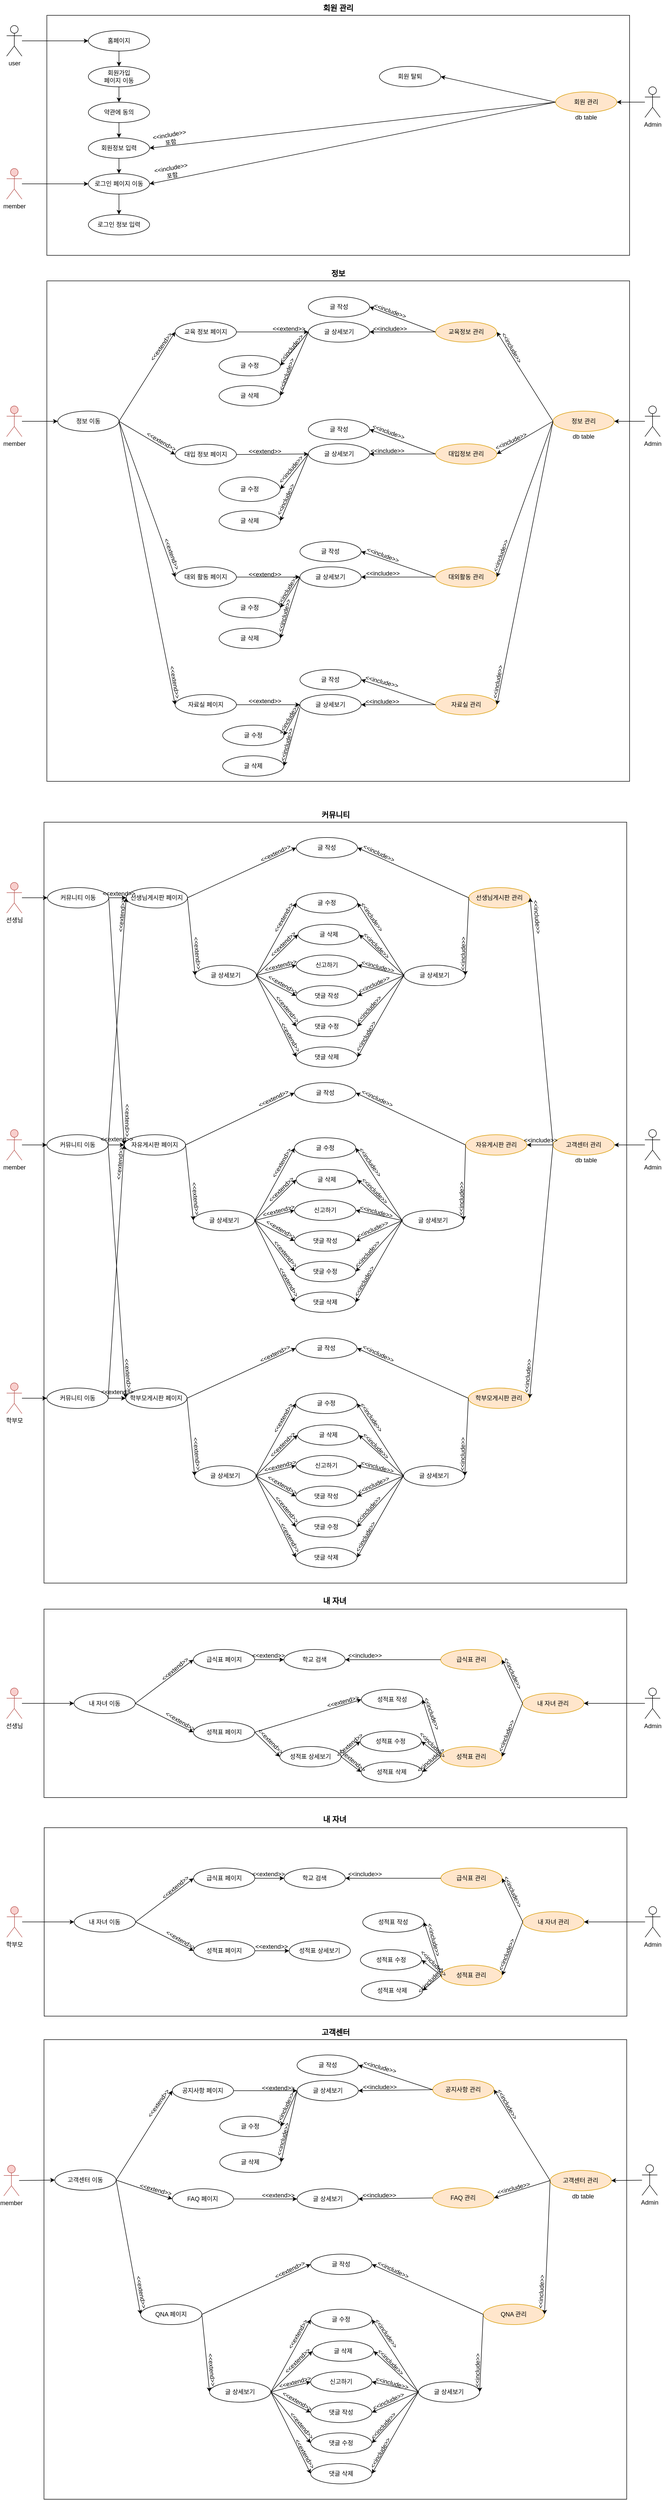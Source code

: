<mxfile version="21.7.5" type="device">
  <diagram name="페이지-1" id="04GOfnl27CalBNztCZQJ">
    <mxGraphModel dx="2678" dy="1616" grid="1" gridSize="10" guides="1" tooltips="1" connect="1" arrows="1" fold="1" page="1" pageScale="1" pageWidth="1169" pageHeight="827" math="0" shadow="0">
      <root>
        <mxCell id="0" />
        <mxCell id="1" parent="0" />
        <mxCell id="4_3BqgasOSKK1mC_pjXR-708" value="" style="rounded=0;whiteSpace=wrap;html=1;" vertex="1" parent="1">
          <mxGeometry x="63.14" y="1540" width="1141.25" height="1490" as="geometry" />
        </mxCell>
        <mxCell id="4_3BqgasOSKK1mC_pjXR-1" value="" style="rounded=0;whiteSpace=wrap;html=1;" vertex="1" parent="1">
          <mxGeometry x="68.75" y="-40" width="1141.25" height="470" as="geometry" />
        </mxCell>
        <mxCell id="4_3BqgasOSKK1mC_pjXR-2" value="user" style="shape=umlActor;verticalLabelPosition=bottom;verticalAlign=top;html=1;outlineConnect=0;" vertex="1" parent="1">
          <mxGeometry x="-10" y="-20" width="30" height="60" as="geometry" />
        </mxCell>
        <mxCell id="4_3BqgasOSKK1mC_pjXR-4" value="member" style="shape=umlActor;verticalLabelPosition=bottom;verticalAlign=top;html=1;outlineConnect=0;fillColor=#f8cecc;strokeColor=#b85450;" vertex="1" parent="1">
          <mxGeometry x="-10" y="260" width="30" height="60" as="geometry" />
        </mxCell>
        <mxCell id="4_3BqgasOSKK1mC_pjXR-5" style="edgeStyle=orthogonalEdgeStyle;rounded=0;orthogonalLoop=1;jettySize=auto;html=1;exitX=0.5;exitY=1;exitDx=0;exitDy=0;entryX=0.5;entryY=0;entryDx=0;entryDy=0;" edge="1" parent="1" source="4_3BqgasOSKK1mC_pjXR-6" target="4_3BqgasOSKK1mC_pjXR-8">
          <mxGeometry relative="1" as="geometry" />
        </mxCell>
        <mxCell id="4_3BqgasOSKK1mC_pjXR-6" value="회원가입&lt;br&gt;페이지 이동" style="ellipse;whiteSpace=wrap;html=1;" vertex="1" parent="1">
          <mxGeometry x="150" y="60" width="120" height="40" as="geometry" />
        </mxCell>
        <mxCell id="4_3BqgasOSKK1mC_pjXR-7" style="edgeStyle=orthogonalEdgeStyle;rounded=0;orthogonalLoop=1;jettySize=auto;html=1;exitX=0.5;exitY=1;exitDx=0;exitDy=0;entryX=0.5;entryY=0;entryDx=0;entryDy=0;" edge="1" parent="1" source="4_3BqgasOSKK1mC_pjXR-8" target="4_3BqgasOSKK1mC_pjXR-10">
          <mxGeometry relative="1" as="geometry" />
        </mxCell>
        <mxCell id="4_3BqgasOSKK1mC_pjXR-8" value="약관에 동의" style="ellipse;whiteSpace=wrap;html=1;" vertex="1" parent="1">
          <mxGeometry x="150" y="130" width="120" height="40" as="geometry" />
        </mxCell>
        <mxCell id="4_3BqgasOSKK1mC_pjXR-9" style="edgeStyle=orthogonalEdgeStyle;rounded=0;orthogonalLoop=1;jettySize=auto;html=1;entryX=0.5;entryY=0;entryDx=0;entryDy=0;" edge="1" parent="1" source="4_3BqgasOSKK1mC_pjXR-10" target="4_3BqgasOSKK1mC_pjXR-12">
          <mxGeometry relative="1" as="geometry" />
        </mxCell>
        <mxCell id="4_3BqgasOSKK1mC_pjXR-10" value="회원정보 입력" style="ellipse;whiteSpace=wrap;html=1;" vertex="1" parent="1">
          <mxGeometry x="150" y="200" width="120" height="40" as="geometry" />
        </mxCell>
        <mxCell id="4_3BqgasOSKK1mC_pjXR-11" style="edgeStyle=orthogonalEdgeStyle;rounded=0;orthogonalLoop=1;jettySize=auto;html=1;" edge="1" parent="1" source="4_3BqgasOSKK1mC_pjXR-12" target="4_3BqgasOSKK1mC_pjXR-13">
          <mxGeometry relative="1" as="geometry" />
        </mxCell>
        <mxCell id="4_3BqgasOSKK1mC_pjXR-12" value="로그인 페이지 이동" style="ellipse;whiteSpace=wrap;html=1;" vertex="1" parent="1">
          <mxGeometry x="150" y="270" width="120" height="40" as="geometry" />
        </mxCell>
        <mxCell id="4_3BqgasOSKK1mC_pjXR-13" value="로그인 정보 입력" style="ellipse;whiteSpace=wrap;html=1;" vertex="1" parent="1">
          <mxGeometry x="150" y="350" width="120" height="40" as="geometry" />
        </mxCell>
        <mxCell id="4_3BqgasOSKK1mC_pjXR-14" value="" style="endArrow=classic;html=1;rounded=0;entryX=0;entryY=0.5;entryDx=0;entryDy=0;" edge="1" parent="1" source="4_3BqgasOSKK1mC_pjXR-4" target="4_3BqgasOSKK1mC_pjXR-12">
          <mxGeometry width="50" height="50" relative="1" as="geometry">
            <mxPoint x="330" y="280" as="sourcePoint" />
            <mxPoint x="380" y="230" as="targetPoint" />
          </mxGeometry>
        </mxCell>
        <mxCell id="4_3BqgasOSKK1mC_pjXR-15" value="" style="endArrow=classic;html=1;rounded=0;entryX=0;entryY=0.5;entryDx=0;entryDy=0;" edge="1" parent="1" source="4_3BqgasOSKK1mC_pjXR-2" target="4_3BqgasOSKK1mC_pjXR-27">
          <mxGeometry width="50" height="50" relative="1" as="geometry">
            <mxPoint x="330" y="280" as="sourcePoint" />
            <mxPoint x="380" y="230" as="targetPoint" />
          </mxGeometry>
        </mxCell>
        <mxCell id="4_3BqgasOSKK1mC_pjXR-16" value="Admin" style="shape=umlActor;verticalLabelPosition=bottom;verticalAlign=top;html=1;outlineConnect=0;" vertex="1" parent="1">
          <mxGeometry x="1240" y="100" width="30" height="60" as="geometry" />
        </mxCell>
        <mxCell id="4_3BqgasOSKK1mC_pjXR-17" value="회원 관리" style="ellipse;whiteSpace=wrap;html=1;fillColor=#ffe6cc;strokeColor=#d79b00;" vertex="1" parent="1">
          <mxGeometry x="1065" y="110" width="120" height="40" as="geometry" />
        </mxCell>
        <mxCell id="4_3BqgasOSKK1mC_pjXR-18" value="" style="endArrow=classic;html=1;rounded=0;entryX=1;entryY=0.5;entryDx=0;entryDy=0;exitX=0;exitY=0.5;exitDx=0;exitDy=0;" edge="1" parent="1" source="4_3BqgasOSKK1mC_pjXR-17" target="4_3BqgasOSKK1mC_pjXR-12">
          <mxGeometry width="50" height="50" relative="1" as="geometry">
            <mxPoint x="700" y="190" as="sourcePoint" />
            <mxPoint x="750" y="140" as="targetPoint" />
          </mxGeometry>
        </mxCell>
        <mxCell id="4_3BqgasOSKK1mC_pjXR-19" value="" style="endArrow=classic;html=1;rounded=0;entryX=1;entryY=0.5;entryDx=0;entryDy=0;exitX=0;exitY=0.5;exitDx=0;exitDy=0;" edge="1" parent="1" source="4_3BqgasOSKK1mC_pjXR-17" target="4_3BqgasOSKK1mC_pjXR-10">
          <mxGeometry width="50" height="50" relative="1" as="geometry">
            <mxPoint x="700" y="190" as="sourcePoint" />
            <mxPoint x="750" y="140" as="targetPoint" />
          </mxGeometry>
        </mxCell>
        <mxCell id="4_3BqgasOSKK1mC_pjXR-20" value="db table" style="text;html=1;strokeColor=none;fillColor=none;align=center;verticalAlign=middle;whiteSpace=wrap;rounded=0;" vertex="1" parent="1">
          <mxGeometry x="1095" y="145" width="60" height="30" as="geometry" />
        </mxCell>
        <mxCell id="4_3BqgasOSKK1mC_pjXR-21" value="" style="endArrow=classic;html=1;rounded=0;entryX=1;entryY=0.5;entryDx=0;entryDy=0;" edge="1" parent="1" source="4_3BqgasOSKK1mC_pjXR-16" target="4_3BqgasOSKK1mC_pjXR-17">
          <mxGeometry width="50" height="50" relative="1" as="geometry">
            <mxPoint x="450" y="290" as="sourcePoint" />
            <mxPoint x="500" y="240" as="targetPoint" />
          </mxGeometry>
        </mxCell>
        <mxCell id="4_3BqgasOSKK1mC_pjXR-25" value="&amp;lt;&amp;lt;include&amp;gt;&amp;gt;&lt;br&gt;포함" style="text;html=1;strokeColor=none;fillColor=none;align=center;verticalAlign=middle;whiteSpace=wrap;rounded=0;rotation=-10;" vertex="1" parent="1">
          <mxGeometry x="280.38" y="186" width="60" height="30" as="geometry" />
        </mxCell>
        <mxCell id="4_3BqgasOSKK1mC_pjXR-26" value="&amp;lt;&amp;lt;include&amp;gt;&amp;gt;&lt;br&gt;포함" style="text;html=1;strokeColor=none;fillColor=none;align=center;verticalAlign=middle;whiteSpace=wrap;rounded=0;rotation=-10;" vertex="1" parent="1">
          <mxGeometry x="283" y="251" width="60" height="30" as="geometry" />
        </mxCell>
        <mxCell id="4_3BqgasOSKK1mC_pjXR-27" value="홈페이지" style="ellipse;whiteSpace=wrap;html=1;" vertex="1" parent="1">
          <mxGeometry x="150" y="-10" width="120" height="40" as="geometry" />
        </mxCell>
        <mxCell id="4_3BqgasOSKK1mC_pjXR-28" style="edgeStyle=orthogonalEdgeStyle;rounded=0;orthogonalLoop=1;jettySize=auto;html=1;exitX=0.5;exitY=1;exitDx=0;exitDy=0;" edge="1" parent="1" source="4_3BqgasOSKK1mC_pjXR-27">
          <mxGeometry relative="1" as="geometry">
            <mxPoint x="220" y="110" as="sourcePoint" />
            <mxPoint x="210" y="60" as="targetPoint" />
          </mxGeometry>
        </mxCell>
        <mxCell id="4_3BqgasOSKK1mC_pjXR-58" value="회원 탈퇴" style="ellipse;whiteSpace=wrap;html=1;" vertex="1" parent="1">
          <mxGeometry x="720" y="60" width="120" height="40" as="geometry" />
        </mxCell>
        <mxCell id="4_3BqgasOSKK1mC_pjXR-59" value="" style="endArrow=classic;html=1;rounded=0;entryX=1;entryY=0.5;entryDx=0;entryDy=0;exitX=0;exitY=0.5;exitDx=0;exitDy=0;" edge="1" parent="1" target="4_3BqgasOSKK1mC_pjXR-58" source="4_3BqgasOSKK1mC_pjXR-17">
          <mxGeometry width="50" height="50" relative="1" as="geometry">
            <mxPoint x="840" y="130" as="sourcePoint" />
            <mxPoint x="937.5" y="-10" as="targetPoint" />
          </mxGeometry>
        </mxCell>
        <mxCell id="4_3BqgasOSKK1mC_pjXR-117" value="&lt;span style=&quot;font-size: 15px;&quot;&gt;회원 관리&lt;/span&gt;" style="text;html=1;align=center;verticalAlign=middle;resizable=0;points=[];autosize=1;strokeColor=none;fillColor=none;fontSize=14;fontStyle=1" vertex="1" parent="1">
          <mxGeometry x="594.38" y="-70" width="90" height="30" as="geometry" />
        </mxCell>
        <mxCell id="4_3BqgasOSKK1mC_pjXR-157" value="&lt;span style=&quot;font-size: 15px;&quot;&gt;커뮤니티&lt;br&gt;&lt;/span&gt;" style="text;html=1;align=center;verticalAlign=middle;resizable=0;points=[];autosize=1;strokeColor=none;fillColor=none;fontSize=14;fontStyle=1" vertex="1" parent="1">
          <mxGeometry x="593.76" y="1510" width="80" height="30" as="geometry" />
        </mxCell>
        <mxCell id="4_3BqgasOSKK1mC_pjXR-272" value="" style="rounded=0;whiteSpace=wrap;html=1;" vertex="1" parent="1">
          <mxGeometry x="68.75" y="480" width="1141.25" height="980" as="geometry" />
        </mxCell>
        <mxCell id="4_3BqgasOSKK1mC_pjXR-273" value="정보 이동" style="ellipse;whiteSpace=wrap;html=1;" vertex="1" parent="1">
          <mxGeometry x="90" y="735" width="120" height="40" as="geometry" />
        </mxCell>
        <mxCell id="4_3BqgasOSKK1mC_pjXR-274" value="교육 정보 페이지" style="ellipse;whiteSpace=wrap;html=1;" vertex="1" parent="1">
          <mxGeometry x="320" y="560" width="120" height="40" as="geometry" />
        </mxCell>
        <mxCell id="4_3BqgasOSKK1mC_pjXR-275" value="글 작성" style="ellipse;whiteSpace=wrap;html=1;" vertex="1" parent="1">
          <mxGeometry x="580.88" y="511" width="120" height="40" as="geometry" />
        </mxCell>
        <mxCell id="4_3BqgasOSKK1mC_pjXR-276" value="" style="endArrow=classic;html=1;rounded=0;entryX=0;entryY=0.5;entryDx=0;entryDy=0;exitX=1;exitY=0.5;exitDx=0;exitDy=0;" edge="1" parent="1" source="4_3BqgasOSKK1mC_pjXR-273" target="4_3BqgasOSKK1mC_pjXR-274">
          <mxGeometry width="50" height="50" relative="1" as="geometry">
            <mxPoint x="374.38" y="615" as="sourcePoint" />
            <mxPoint x="764.38" y="565" as="targetPoint" />
          </mxGeometry>
        </mxCell>
        <mxCell id="4_3BqgasOSKK1mC_pjXR-277" value="&amp;lt;&amp;lt;include&amp;gt;&amp;gt;" style="text;html=1;strokeColor=none;fillColor=none;align=center;verticalAlign=middle;whiteSpace=wrap;rounded=0;rotation=60;" vertex="1" parent="1">
          <mxGeometry x="948.75" y="596" width="60" height="30" as="geometry" />
        </mxCell>
        <mxCell id="4_3BqgasOSKK1mC_pjXR-278" value="글 상세보기" style="ellipse;whiteSpace=wrap;html=1;" vertex="1" parent="1">
          <mxGeometry x="580.88" y="560" width="120" height="40" as="geometry" />
        </mxCell>
        <mxCell id="4_3BqgasOSKK1mC_pjXR-279" value="글 수정" style="ellipse;whiteSpace=wrap;html=1;" vertex="1" parent="1">
          <mxGeometry x="406" y="626" width="120" height="40" as="geometry" />
        </mxCell>
        <mxCell id="4_3BqgasOSKK1mC_pjXR-280" value="" style="endArrow=classic;html=1;rounded=0;exitX=1;exitY=0.5;exitDx=0;exitDy=0;entryX=0;entryY=0.5;entryDx=0;entryDy=0;" edge="1" parent="1" source="4_3BqgasOSKK1mC_pjXR-274" target="4_3BqgasOSKK1mC_pjXR-278">
          <mxGeometry width="50" height="50" relative="1" as="geometry">
            <mxPoint x="462.38" y="555" as="sourcePoint" />
            <mxPoint x="504.38" y="540" as="targetPoint" />
          </mxGeometry>
        </mxCell>
        <mxCell id="4_3BqgasOSKK1mC_pjXR-281" value="&amp;lt;&amp;lt;extend&amp;gt;&amp;gt;" style="text;html=1;strokeColor=none;fillColor=none;align=center;verticalAlign=middle;whiteSpace=wrap;rounded=0;rotation=-55;" vertex="1" parent="1">
          <mxGeometry x="263" y="594" width="60" height="30" as="geometry" />
        </mxCell>
        <mxCell id="4_3BqgasOSKK1mC_pjXR-282" value="" style="endArrow=classic;html=1;rounded=0;exitX=0;exitY=0.5;exitDx=0;exitDy=0;entryX=1;entryY=0.5;entryDx=0;entryDy=0;" edge="1" parent="1" source="4_3BqgasOSKK1mC_pjXR-287" target="4_3BqgasOSKK1mC_pjXR-385">
          <mxGeometry width="50" height="50" relative="1" as="geometry">
            <mxPoint x="794.38" y="605" as="sourcePoint" />
            <mxPoint x="604.38" y="495" as="targetPoint" />
          </mxGeometry>
        </mxCell>
        <mxCell id="4_3BqgasOSKK1mC_pjXR-287" value="정보 관리" style="ellipse;whiteSpace=wrap;html=1;fillColor=#ffe6cc;strokeColor=#d79b00;" vertex="1" parent="1">
          <mxGeometry x="1060" y="735" width="120" height="40" as="geometry" />
        </mxCell>
        <mxCell id="4_3BqgasOSKK1mC_pjXR-288" value="db table" style="text;html=1;strokeColor=none;fillColor=none;align=center;verticalAlign=middle;whiteSpace=wrap;rounded=0;" vertex="1" parent="1">
          <mxGeometry x="1090" y="770" width="60" height="30" as="geometry" />
        </mxCell>
        <mxCell id="4_3BqgasOSKK1mC_pjXR-289" value="대입 정보 페이지" style="ellipse;whiteSpace=wrap;html=1;" vertex="1" parent="1">
          <mxGeometry x="320" y="800" width="120" height="40" as="geometry" />
        </mxCell>
        <mxCell id="4_3BqgasOSKK1mC_pjXR-290" value="" style="endArrow=classic;html=1;rounded=0;entryX=0;entryY=0.5;entryDx=0;entryDy=0;exitX=1;exitY=0.5;exitDx=0;exitDy=0;" edge="1" parent="1" source="4_3BqgasOSKK1mC_pjXR-273" target="4_3BqgasOSKK1mC_pjXR-289">
          <mxGeometry width="50" height="50" relative="1" as="geometry">
            <mxPoint x="264.13" y="625" as="sourcePoint" />
            <mxPoint x="342.13" y="555" as="targetPoint" />
          </mxGeometry>
        </mxCell>
        <mxCell id="4_3BqgasOSKK1mC_pjXR-291" value="&amp;lt;&amp;lt;extend&amp;gt;&amp;gt;" style="text;html=1;strokeColor=none;fillColor=none;align=center;verticalAlign=middle;whiteSpace=wrap;rounded=0;rotation=30;" vertex="1" parent="1">
          <mxGeometry x="263.13" y="780" width="60" height="30" as="geometry" />
        </mxCell>
        <mxCell id="4_3BqgasOSKK1mC_pjXR-292" value="대외 활동 페이지" style="ellipse;whiteSpace=wrap;html=1;" vertex="1" parent="1">
          <mxGeometry x="320" y="1040" width="120" height="40" as="geometry" />
        </mxCell>
        <mxCell id="4_3BqgasOSKK1mC_pjXR-293" value="" style="endArrow=classic;html=1;rounded=0;entryX=0;entryY=0.5;entryDx=0;entryDy=0;exitX=1;exitY=0.5;exitDx=0;exitDy=0;" edge="1" parent="1" source="4_3BqgasOSKK1mC_pjXR-273" target="4_3BqgasOSKK1mC_pjXR-292">
          <mxGeometry width="50" height="50" relative="1" as="geometry">
            <mxPoint x="258.13" y="760" as="sourcePoint" />
            <mxPoint x="342.13" y="685" as="targetPoint" />
          </mxGeometry>
        </mxCell>
        <mxCell id="4_3BqgasOSKK1mC_pjXR-294" value="&amp;lt;&amp;lt;extend&amp;gt;&amp;gt;" style="text;html=1;strokeColor=none;fillColor=none;align=center;verticalAlign=middle;whiteSpace=wrap;rounded=0;rotation=70;" vertex="1" parent="1">
          <mxGeometry x="283" y="1000" width="60" height="30" as="geometry" />
        </mxCell>
        <mxCell id="4_3BqgasOSKK1mC_pjXR-297" value="글 삭제" style="ellipse;whiteSpace=wrap;html=1;" vertex="1" parent="1">
          <mxGeometry x="406" y="685" width="120" height="40" as="geometry" />
        </mxCell>
        <mxCell id="4_3BqgasOSKK1mC_pjXR-303" value="&amp;lt;&amp;lt;extend&amp;gt;&amp;gt;" style="text;html=1;strokeColor=none;fillColor=none;align=center;verticalAlign=middle;whiteSpace=wrap;rounded=0;rotation=0;" vertex="1" parent="1">
          <mxGeometry x="513.38" y="559" width="60" height="30" as="geometry" />
        </mxCell>
        <mxCell id="4_3BqgasOSKK1mC_pjXR-310" value="&lt;span style=&quot;font-size: 15px;&quot;&gt;정보&lt;/span&gt;" style="text;html=1;align=center;verticalAlign=middle;resizable=0;points=[];autosize=1;strokeColor=none;fillColor=none;fontSize=14;fontStyle=1" vertex="1" parent="1">
          <mxGeometry x="614.38" y="450" width="50" height="30" as="geometry" />
        </mxCell>
        <mxCell id="4_3BqgasOSKK1mC_pjXR-340" value="Admin" style="shape=umlActor;verticalLabelPosition=bottom;verticalAlign=top;html=1;outlineConnect=0;" vertex="1" parent="1">
          <mxGeometry x="1240" y="725" width="30" height="60" as="geometry" />
        </mxCell>
        <mxCell id="4_3BqgasOSKK1mC_pjXR-341" value="" style="endArrow=classic;html=1;rounded=0;entryX=1;entryY=0.5;entryDx=0;entryDy=0;" edge="1" parent="1" source="4_3BqgasOSKK1mC_pjXR-340" target="4_3BqgasOSKK1mC_pjXR-287">
          <mxGeometry width="50" height="50" relative="1" as="geometry">
            <mxPoint x="1130" y="681" as="sourcePoint" />
            <mxPoint x="980" y="681" as="targetPoint" />
          </mxGeometry>
        </mxCell>
        <mxCell id="4_3BqgasOSKK1mC_pjXR-342" value="member" style="shape=umlActor;verticalLabelPosition=bottom;verticalAlign=top;html=1;outlineConnect=0;fillColor=#f8cecc;strokeColor=#b85450;" vertex="1" parent="1">
          <mxGeometry x="-10" y="725" width="30" height="60" as="geometry" />
        </mxCell>
        <mxCell id="4_3BqgasOSKK1mC_pjXR-343" value="" style="endArrow=classic;html=1;rounded=0;entryX=0;entryY=0.5;entryDx=0;entryDy=0;" edge="1" parent="1" source="4_3BqgasOSKK1mC_pjXR-342" target="4_3BqgasOSKK1mC_pjXR-273">
          <mxGeometry width="50" height="50" relative="1" as="geometry">
            <mxPoint x="-50" y="579.5" as="sourcePoint" />
            <mxPoint x="170" y="579.5" as="targetPoint" />
          </mxGeometry>
        </mxCell>
        <mxCell id="4_3BqgasOSKK1mC_pjXR-349" value="자료실 페이지" style="ellipse;whiteSpace=wrap;html=1;" vertex="1" parent="1">
          <mxGeometry x="320" y="1290" width="120" height="40" as="geometry" />
        </mxCell>
        <mxCell id="4_3BqgasOSKK1mC_pjXR-350" value="글 상세보기" style="ellipse;whiteSpace=wrap;html=1;" vertex="1" parent="1">
          <mxGeometry x="580.88" y="799" width="120" height="40" as="geometry" />
        </mxCell>
        <mxCell id="4_3BqgasOSKK1mC_pjXR-352" value="글 작성" style="ellipse;whiteSpace=wrap;html=1;" vertex="1" parent="1">
          <mxGeometry x="580.88" y="751" width="120" height="40" as="geometry" />
        </mxCell>
        <mxCell id="4_3BqgasOSKK1mC_pjXR-353" value="글 수정" style="ellipse;whiteSpace=wrap;html=1;" vertex="1" parent="1">
          <mxGeometry x="406" y="864" width="120" height="48" as="geometry" />
        </mxCell>
        <mxCell id="4_3BqgasOSKK1mC_pjXR-354" value="글 삭제" style="ellipse;whiteSpace=wrap;html=1;" vertex="1" parent="1">
          <mxGeometry x="406" y="930" width="120" height="40" as="geometry" />
        </mxCell>
        <mxCell id="4_3BqgasOSKK1mC_pjXR-355" value="글 작성" style="ellipse;whiteSpace=wrap;html=1;" vertex="1" parent="1">
          <mxGeometry x="564.38" y="990" width="120" height="40" as="geometry" />
        </mxCell>
        <mxCell id="4_3BqgasOSKK1mC_pjXR-356" value="글 상세보기" style="ellipse;whiteSpace=wrap;html=1;" vertex="1" parent="1">
          <mxGeometry x="564.38" y="1040" width="120" height="40" as="geometry" />
        </mxCell>
        <mxCell id="4_3BqgasOSKK1mC_pjXR-357" value="글 수정" style="ellipse;whiteSpace=wrap;html=1;" vertex="1" parent="1">
          <mxGeometry x="406" y="1100" width="120" height="40" as="geometry" />
        </mxCell>
        <mxCell id="4_3BqgasOSKK1mC_pjXR-358" value="글 삭제" style="ellipse;whiteSpace=wrap;html=1;" vertex="1" parent="1">
          <mxGeometry x="406" y="1160" width="120" height="40" as="geometry" />
        </mxCell>
        <mxCell id="4_3BqgasOSKK1mC_pjXR-359" value="글 작성" style="ellipse;whiteSpace=wrap;html=1;" vertex="1" parent="1">
          <mxGeometry x="564.38" y="1241" width="120" height="40" as="geometry" />
        </mxCell>
        <mxCell id="4_3BqgasOSKK1mC_pjXR-360" value="글 상세보기" style="ellipse;whiteSpace=wrap;html=1;" vertex="1" parent="1">
          <mxGeometry x="564.38" y="1290" width="120" height="40" as="geometry" />
        </mxCell>
        <mxCell id="4_3BqgasOSKK1mC_pjXR-361" value="글 수정" style="ellipse;whiteSpace=wrap;html=1;" vertex="1" parent="1">
          <mxGeometry x="413" y="1350" width="120" height="40" as="geometry" />
        </mxCell>
        <mxCell id="4_3BqgasOSKK1mC_pjXR-362" value="글 삭제" style="ellipse;whiteSpace=wrap;html=1;" vertex="1" parent="1">
          <mxGeometry x="413" y="1410" width="120" height="40" as="geometry" />
        </mxCell>
        <mxCell id="4_3BqgasOSKK1mC_pjXR-363" value="" style="endArrow=classic;html=1;rounded=0;entryX=0;entryY=0.5;entryDx=0;entryDy=0;exitX=1;exitY=0.5;exitDx=0;exitDy=0;" edge="1" parent="1" source="4_3BqgasOSKK1mC_pjXR-273" target="4_3BqgasOSKK1mC_pjXR-349">
          <mxGeometry width="50" height="50" relative="1" as="geometry">
            <mxPoint x="199" y="780" as="sourcePoint" />
            <mxPoint x="309" y="1085" as="targetPoint" />
          </mxGeometry>
        </mxCell>
        <mxCell id="4_3BqgasOSKK1mC_pjXR-364" value="&amp;lt;&amp;lt;extend&amp;gt;&amp;gt;" style="text;html=1;strokeColor=none;fillColor=none;align=center;verticalAlign=middle;whiteSpace=wrap;rounded=0;rotation=80;" vertex="1" parent="1">
          <mxGeometry x="289" y="1251" width="60" height="30" as="geometry" />
        </mxCell>
        <mxCell id="4_3BqgasOSKK1mC_pjXR-365" value="" style="endArrow=classic;html=1;rounded=0;exitX=1;exitY=0.5;exitDx=0;exitDy=0;entryX=0;entryY=0.5;entryDx=0;entryDy=0;" edge="1" parent="1" source="4_3BqgasOSKK1mC_pjXR-289" target="4_3BqgasOSKK1mC_pjXR-350">
          <mxGeometry width="50" height="50" relative="1" as="geometry">
            <mxPoint x="415" y="775" as="sourcePoint" />
            <mxPoint x="539" y="775" as="targetPoint" />
          </mxGeometry>
        </mxCell>
        <mxCell id="4_3BqgasOSKK1mC_pjXR-366" value="&amp;lt;&amp;lt;extend&amp;gt;&amp;gt;" style="text;html=1;strokeColor=none;fillColor=none;align=center;verticalAlign=middle;whiteSpace=wrap;rounded=0;rotation=0;" vertex="1" parent="1">
          <mxGeometry x="466" y="799" width="60" height="30" as="geometry" />
        </mxCell>
        <mxCell id="4_3BqgasOSKK1mC_pjXR-367" value="" style="endArrow=classic;html=1;rounded=0;exitX=1;exitY=0.5;exitDx=0;exitDy=0;entryX=0;entryY=0.5;entryDx=0;entryDy=0;" edge="1" parent="1" source="4_3BqgasOSKK1mC_pjXR-292" target="4_3BqgasOSKK1mC_pjXR-356">
          <mxGeometry width="50" height="50" relative="1" as="geometry">
            <mxPoint x="410" y="1000" as="sourcePoint" />
            <mxPoint x="534" y="1000" as="targetPoint" />
          </mxGeometry>
        </mxCell>
        <mxCell id="4_3BqgasOSKK1mC_pjXR-368" value="&amp;lt;&amp;lt;extend&amp;gt;&amp;gt;" style="text;html=1;strokeColor=none;fillColor=none;align=center;verticalAlign=middle;whiteSpace=wrap;rounded=0;rotation=0;" vertex="1" parent="1">
          <mxGeometry x="466.38" y="1040" width="60" height="30" as="geometry" />
        </mxCell>
        <mxCell id="4_3BqgasOSKK1mC_pjXR-369" value="" style="endArrow=classic;html=1;rounded=0;exitX=1;exitY=0.5;exitDx=0;exitDy=0;entryX=0;entryY=0.5;entryDx=0;entryDy=0;" edge="1" parent="1" source="4_3BqgasOSKK1mC_pjXR-349" target="4_3BqgasOSKK1mC_pjXR-360">
          <mxGeometry width="50" height="50" relative="1" as="geometry">
            <mxPoint x="416" y="1260" as="sourcePoint" />
            <mxPoint x="540" y="1262" as="targetPoint" />
          </mxGeometry>
        </mxCell>
        <mxCell id="4_3BqgasOSKK1mC_pjXR-370" value="&amp;lt;&amp;lt;extend&amp;gt;&amp;gt;" style="text;html=1;strokeColor=none;fillColor=none;align=center;verticalAlign=middle;whiteSpace=wrap;rounded=0;rotation=0;" vertex="1" parent="1">
          <mxGeometry x="466.38" y="1288" width="60" height="30" as="geometry" />
        </mxCell>
        <mxCell id="4_3BqgasOSKK1mC_pjXR-385" value="교육정보 관리" style="ellipse;whiteSpace=wrap;html=1;fillColor=#ffe6cc;strokeColor=#d79b00;" vertex="1" parent="1">
          <mxGeometry x="830" y="560" width="120" height="40" as="geometry" />
        </mxCell>
        <mxCell id="4_3BqgasOSKK1mC_pjXR-386" value="대입정보 관리" style="ellipse;whiteSpace=wrap;html=1;fillColor=#ffe6cc;strokeColor=#d79b00;" vertex="1" parent="1">
          <mxGeometry x="830" y="799" width="120" height="40" as="geometry" />
        </mxCell>
        <mxCell id="4_3BqgasOSKK1mC_pjXR-387" value="대외활동 관리" style="ellipse;whiteSpace=wrap;html=1;fillColor=#ffe6cc;strokeColor=#d79b00;" vertex="1" parent="1">
          <mxGeometry x="830" y="1040" width="120" height="40" as="geometry" />
        </mxCell>
        <mxCell id="4_3BqgasOSKK1mC_pjXR-388" value="자료실 관리" style="ellipse;whiteSpace=wrap;html=1;fillColor=#ffe6cc;strokeColor=#d79b00;" vertex="1" parent="1">
          <mxGeometry x="830" y="1290" width="120" height="40" as="geometry" />
        </mxCell>
        <mxCell id="4_3BqgasOSKK1mC_pjXR-389" value="" style="endArrow=classic;html=1;rounded=0;exitX=0;exitY=0.5;exitDx=0;exitDy=0;entryX=1;entryY=0.5;entryDx=0;entryDy=0;" edge="1" parent="1" source="4_3BqgasOSKK1mC_pjXR-287" target="4_3BqgasOSKK1mC_pjXR-386">
          <mxGeometry width="50" height="50" relative="1" as="geometry">
            <mxPoint x="1070" y="765" as="sourcePoint" />
            <mxPoint x="999" y="590" as="targetPoint" />
          </mxGeometry>
        </mxCell>
        <mxCell id="4_3BqgasOSKK1mC_pjXR-390" value="" style="endArrow=classic;html=1;rounded=0;exitX=0;exitY=0.5;exitDx=0;exitDy=0;entryX=1;entryY=0.5;entryDx=0;entryDy=0;" edge="1" parent="1" source="4_3BqgasOSKK1mC_pjXR-287" target="4_3BqgasOSKK1mC_pjXR-387">
          <mxGeometry width="50" height="50" relative="1" as="geometry">
            <mxPoint x="1081" y="852" as="sourcePoint" />
            <mxPoint x="1010" y="919" as="targetPoint" />
          </mxGeometry>
        </mxCell>
        <mxCell id="4_3BqgasOSKK1mC_pjXR-391" value="" style="endArrow=classic;html=1;rounded=0;exitX=0;exitY=0.5;exitDx=0;exitDy=0;entryX=1;entryY=0.5;entryDx=0;entryDy=0;" edge="1" parent="1" source="4_3BqgasOSKK1mC_pjXR-287" target="4_3BqgasOSKK1mC_pjXR-388">
          <mxGeometry width="50" height="50" relative="1" as="geometry">
            <mxPoint x="1075" y="890" as="sourcePoint" />
            <mxPoint x="1010" y="1195" as="targetPoint" />
          </mxGeometry>
        </mxCell>
        <mxCell id="4_3BqgasOSKK1mC_pjXR-392" value="&amp;lt;&amp;lt;include&amp;gt;&amp;gt;" style="text;html=1;strokeColor=none;fillColor=none;align=center;verticalAlign=middle;whiteSpace=wrap;rounded=0;rotation=-25;" vertex="1" parent="1">
          <mxGeometry x="947.75" y="779" width="60" height="30" as="geometry" />
        </mxCell>
        <mxCell id="4_3BqgasOSKK1mC_pjXR-393" value="&amp;lt;&amp;lt;include&amp;gt;&amp;gt;" style="text;html=1;strokeColor=none;fillColor=none;align=center;verticalAlign=middle;whiteSpace=wrap;rounded=0;rotation=-70;" vertex="1" parent="1">
          <mxGeometry x="928" y="1003" width="60" height="30" as="geometry" />
        </mxCell>
        <mxCell id="4_3BqgasOSKK1mC_pjXR-394" value="&amp;lt;&amp;lt;include&amp;gt;&amp;gt;" style="text;html=1;strokeColor=none;fillColor=none;align=center;verticalAlign=middle;whiteSpace=wrap;rounded=0;rotation=-80;" vertex="1" parent="1">
          <mxGeometry x="922" y="1250" width="60" height="30" as="geometry" />
        </mxCell>
        <mxCell id="4_3BqgasOSKK1mC_pjXR-395" value="" style="endArrow=classic;html=1;rounded=0;exitX=0;exitY=0.5;exitDx=0;exitDy=0;entryX=1;entryY=0.5;entryDx=0;entryDy=0;" edge="1" parent="1" source="4_3BqgasOSKK1mC_pjXR-385" target="4_3BqgasOSKK1mC_pjXR-275">
          <mxGeometry width="50" height="50" relative="1" as="geometry">
            <mxPoint x="1070" y="765" as="sourcePoint" />
            <mxPoint x="960" y="590" as="targetPoint" />
          </mxGeometry>
        </mxCell>
        <mxCell id="4_3BqgasOSKK1mC_pjXR-396" value="" style="endArrow=classic;html=1;rounded=0;exitX=0;exitY=0.5;exitDx=0;exitDy=0;entryX=1;entryY=0.5;entryDx=0;entryDy=0;" edge="1" parent="1" source="4_3BqgasOSKK1mC_pjXR-385" target="4_3BqgasOSKK1mC_pjXR-278">
          <mxGeometry width="50" height="50" relative="1" as="geometry">
            <mxPoint x="866" y="676" as="sourcePoint" />
            <mxPoint x="720" y="626" as="targetPoint" />
          </mxGeometry>
        </mxCell>
        <mxCell id="4_3BqgasOSKK1mC_pjXR-397" value="" style="endArrow=classic;html=1;rounded=0;exitX=0;exitY=0.5;exitDx=0;exitDy=0;entryX=1;entryY=0.5;entryDx=0;entryDy=0;" edge="1" parent="1" source="4_3BqgasOSKK1mC_pjXR-278" target="4_3BqgasOSKK1mC_pjXR-279">
          <mxGeometry width="50" height="50" relative="1" as="geometry">
            <mxPoint x="859" y="680" as="sourcePoint" />
            <mxPoint x="713" y="680" as="targetPoint" />
          </mxGeometry>
        </mxCell>
        <mxCell id="4_3BqgasOSKK1mC_pjXR-398" value="" style="endArrow=classic;html=1;rounded=0;exitX=0;exitY=0.5;exitDx=0;exitDy=0;entryX=1;entryY=0.5;entryDx=0;entryDy=0;" edge="1" parent="1" source="4_3BqgasOSKK1mC_pjXR-278" target="4_3BqgasOSKK1mC_pjXR-297">
          <mxGeometry width="50" height="50" relative="1" as="geometry">
            <mxPoint x="864" y="660" as="sourcePoint" />
            <mxPoint x="718" y="660" as="targetPoint" />
          </mxGeometry>
        </mxCell>
        <mxCell id="4_3BqgasOSKK1mC_pjXR-399" value="" style="endArrow=classic;html=1;rounded=0;exitX=0;exitY=0.5;exitDx=0;exitDy=0;entryX=1;entryY=0.5;entryDx=0;entryDy=0;" edge="1" parent="1" source="4_3BqgasOSKK1mC_pjXR-386" target="4_3BqgasOSKK1mC_pjXR-352">
          <mxGeometry width="50" height="50" relative="1" as="geometry">
            <mxPoint x="860" y="610" as="sourcePoint" />
            <mxPoint x="714" y="610" as="targetPoint" />
          </mxGeometry>
        </mxCell>
        <mxCell id="4_3BqgasOSKK1mC_pjXR-400" value="" style="endArrow=classic;html=1;rounded=0;exitX=0;exitY=0.5;exitDx=0;exitDy=0;entryX=1;entryY=0.5;entryDx=0;entryDy=0;" edge="1" parent="1" source="4_3BqgasOSKK1mC_pjXR-386" target="4_3BqgasOSKK1mC_pjXR-350">
          <mxGeometry width="50" height="50" relative="1" as="geometry">
            <mxPoint x="840" y="829" as="sourcePoint" />
            <mxPoint x="694" y="780" as="targetPoint" />
          </mxGeometry>
        </mxCell>
        <mxCell id="4_3BqgasOSKK1mC_pjXR-401" value="" style="endArrow=classic;html=1;rounded=0;exitX=0;exitY=0.5;exitDx=0;exitDy=0;entryX=1;entryY=0.5;entryDx=0;entryDy=0;" edge="1" parent="1" source="4_3BqgasOSKK1mC_pjXR-350" target="4_3BqgasOSKK1mC_pjXR-353">
          <mxGeometry width="50" height="50" relative="1" as="geometry">
            <mxPoint x="850" y="839" as="sourcePoint" />
            <mxPoint x="704" y="790" as="targetPoint" />
          </mxGeometry>
        </mxCell>
        <mxCell id="4_3BqgasOSKK1mC_pjXR-402" value="" style="endArrow=classic;html=1;rounded=0;exitX=0;exitY=0.5;exitDx=0;exitDy=0;entryX=1;entryY=0.5;entryDx=0;entryDy=0;" edge="1" parent="1" source="4_3BqgasOSKK1mC_pjXR-350" target="4_3BqgasOSKK1mC_pjXR-354">
          <mxGeometry width="50" height="50" relative="1" as="geometry">
            <mxPoint x="860" y="849" as="sourcePoint" />
            <mxPoint x="714" y="800" as="targetPoint" />
          </mxGeometry>
        </mxCell>
        <mxCell id="4_3BqgasOSKK1mC_pjXR-403" value="" style="endArrow=classic;html=1;rounded=0;exitX=0;exitY=0.5;exitDx=0;exitDy=0;entryX=1;entryY=0.5;entryDx=0;entryDy=0;" edge="1" parent="1" source="4_3BqgasOSKK1mC_pjXR-387" target="4_3BqgasOSKK1mC_pjXR-355">
          <mxGeometry width="50" height="50" relative="1" as="geometry">
            <mxPoint x="870" y="859" as="sourcePoint" />
            <mxPoint x="724" y="810" as="targetPoint" />
          </mxGeometry>
        </mxCell>
        <mxCell id="4_3BqgasOSKK1mC_pjXR-404" value="" style="endArrow=classic;html=1;rounded=0;exitX=0;exitY=0.5;exitDx=0;exitDy=0;entryX=1;entryY=0.5;entryDx=0;entryDy=0;" edge="1" parent="1" source="4_3BqgasOSKK1mC_pjXR-387" target="4_3BqgasOSKK1mC_pjXR-356">
          <mxGeometry width="50" height="50" relative="1" as="geometry">
            <mxPoint x="880" y="869" as="sourcePoint" />
            <mxPoint x="734" y="820" as="targetPoint" />
          </mxGeometry>
        </mxCell>
        <mxCell id="4_3BqgasOSKK1mC_pjXR-405" value="" style="endArrow=classic;html=1;rounded=0;exitX=0;exitY=0.5;exitDx=0;exitDy=0;entryX=1;entryY=0.5;entryDx=0;entryDy=0;fontStyle=1" edge="1" parent="1" source="4_3BqgasOSKK1mC_pjXR-356" target="4_3BqgasOSKK1mC_pjXR-357">
          <mxGeometry width="50" height="50" relative="1" as="geometry">
            <mxPoint x="890" y="879" as="sourcePoint" />
            <mxPoint x="744" y="830" as="targetPoint" />
          </mxGeometry>
        </mxCell>
        <mxCell id="4_3BqgasOSKK1mC_pjXR-406" value="" style="endArrow=classic;html=1;rounded=0;exitX=0;exitY=0.5;exitDx=0;exitDy=0;entryX=1;entryY=0.5;entryDx=0;entryDy=0;" edge="1" parent="1" source="4_3BqgasOSKK1mC_pjXR-356" target="4_3BqgasOSKK1mC_pjXR-358">
          <mxGeometry width="50" height="50" relative="1" as="geometry">
            <mxPoint x="900" y="889" as="sourcePoint" />
            <mxPoint x="754" y="840" as="targetPoint" />
          </mxGeometry>
        </mxCell>
        <mxCell id="4_3BqgasOSKK1mC_pjXR-407" value="" style="endArrow=classic;html=1;rounded=0;exitX=0;exitY=0.5;exitDx=0;exitDy=0;entryX=1;entryY=0.5;entryDx=0;entryDy=0;" edge="1" parent="1" source="4_3BqgasOSKK1mC_pjXR-388" target="4_3BqgasOSKK1mC_pjXR-359">
          <mxGeometry width="50" height="50" relative="1" as="geometry">
            <mxPoint x="910" y="899" as="sourcePoint" />
            <mxPoint x="764" y="850" as="targetPoint" />
          </mxGeometry>
        </mxCell>
        <mxCell id="4_3BqgasOSKK1mC_pjXR-408" value="" style="endArrow=classic;html=1;rounded=0;exitX=0;exitY=0.5;exitDx=0;exitDy=0;entryX=1;entryY=0.5;entryDx=0;entryDy=0;" edge="1" parent="1" source="4_3BqgasOSKK1mC_pjXR-388" target="4_3BqgasOSKK1mC_pjXR-360">
          <mxGeometry width="50" height="50" relative="1" as="geometry">
            <mxPoint x="920" y="909" as="sourcePoint" />
            <mxPoint x="774" y="860" as="targetPoint" />
          </mxGeometry>
        </mxCell>
        <mxCell id="4_3BqgasOSKK1mC_pjXR-409" value="" style="endArrow=classic;html=1;rounded=0;exitX=0;exitY=0.5;exitDx=0;exitDy=0;entryX=1;entryY=0.5;entryDx=0;entryDy=0;" edge="1" parent="1" source="4_3BqgasOSKK1mC_pjXR-360" target="4_3BqgasOSKK1mC_pjXR-361">
          <mxGeometry width="50" height="50" relative="1" as="geometry">
            <mxPoint x="930" y="919" as="sourcePoint" />
            <mxPoint x="784" y="870" as="targetPoint" />
          </mxGeometry>
        </mxCell>
        <mxCell id="4_3BqgasOSKK1mC_pjXR-410" value="" style="endArrow=classic;html=1;rounded=0;exitX=1;exitY=0.75;exitDx=0;exitDy=0;entryX=1;entryY=0.5;entryDx=0;entryDy=0;" edge="1" parent="1" source="4_3BqgasOSKK1mC_pjXR-427" target="4_3BqgasOSKK1mC_pjXR-362">
          <mxGeometry width="50" height="50" relative="1" as="geometry">
            <mxPoint x="940" y="929" as="sourcePoint" />
            <mxPoint x="794" y="880" as="targetPoint" />
          </mxGeometry>
        </mxCell>
        <mxCell id="4_3BqgasOSKK1mC_pjXR-411" value="&amp;lt;&amp;lt;include&amp;gt;&amp;gt;" style="text;html=1;strokeColor=none;fillColor=none;align=center;verticalAlign=middle;whiteSpace=wrap;rounded=0;rotation=20;" vertex="1" parent="1">
          <mxGeometry x="711" y="524" width="60" height="30" as="geometry" />
        </mxCell>
        <mxCell id="4_3BqgasOSKK1mC_pjXR-412" value="&amp;lt;&amp;lt;include&amp;gt;&amp;gt;" style="text;html=1;strokeColor=none;fillColor=none;align=center;verticalAlign=middle;whiteSpace=wrap;rounded=0;rotation=0;" vertex="1" parent="1">
          <mxGeometry x="711" y="559" width="60" height="30" as="geometry" />
        </mxCell>
        <mxCell id="4_3BqgasOSKK1mC_pjXR-413" value="&amp;lt;&amp;lt;include&amp;gt;&amp;gt;" style="text;html=1;strokeColor=none;fillColor=none;align=center;verticalAlign=middle;whiteSpace=wrap;rounded=0;rotation=-51;" vertex="1" parent="1">
          <mxGeometry x="518.38" y="597" width="60" height="30" as="geometry" />
        </mxCell>
        <mxCell id="4_3BqgasOSKK1mC_pjXR-414" value="&amp;lt;&amp;lt;include&amp;gt;&amp;gt;" style="text;html=1;strokeColor=none;fillColor=none;align=center;verticalAlign=middle;whiteSpace=wrap;rounded=0;rotation=-70;" vertex="1" parent="1">
          <mxGeometry x="508.88" y="648" width="60" height="30" as="geometry" />
        </mxCell>
        <mxCell id="4_3BqgasOSKK1mC_pjXR-415" value="&amp;lt;&amp;lt;include&amp;gt;&amp;gt;" style="text;html=1;strokeColor=none;fillColor=none;align=center;verticalAlign=middle;whiteSpace=wrap;rounded=0;rotation=20;" vertex="1" parent="1">
          <mxGeometry x="708" y="761" width="60" height="30" as="geometry" />
        </mxCell>
        <mxCell id="4_3BqgasOSKK1mC_pjXR-418" value="&amp;lt;&amp;lt;include&amp;gt;&amp;gt;" style="text;html=1;strokeColor=none;fillColor=none;align=center;verticalAlign=middle;whiteSpace=wrap;rounded=0;rotation=0;" vertex="1" parent="1">
          <mxGeometry x="706" y="798" width="60" height="30" as="geometry" />
        </mxCell>
        <mxCell id="4_3BqgasOSKK1mC_pjXR-419" value="&amp;lt;&amp;lt;include&amp;gt;&amp;gt;" style="text;html=1;strokeColor=none;fillColor=none;align=center;verticalAlign=middle;whiteSpace=wrap;rounded=0;rotation=-50;" vertex="1" parent="1">
          <mxGeometry x="517.38" y="834" width="60" height="30" as="geometry" />
        </mxCell>
        <mxCell id="4_3BqgasOSKK1mC_pjXR-420" value="&amp;lt;&amp;lt;include&amp;gt;&amp;gt;" style="text;html=1;strokeColor=none;fillColor=none;align=center;verticalAlign=middle;whiteSpace=wrap;rounded=0;rotation=-65;" vertex="1" parent="1">
          <mxGeometry x="507" y="893" width="60" height="30" as="geometry" />
        </mxCell>
        <mxCell id="4_3BqgasOSKK1mC_pjXR-421" value="&amp;lt;&amp;lt;include&amp;gt;&amp;gt;" style="text;html=1;strokeColor=none;fillColor=none;align=center;verticalAlign=middle;whiteSpace=wrap;rounded=0;rotation=20;" vertex="1" parent="1">
          <mxGeometry x="697" y="1002" width="60" height="30" as="geometry" />
        </mxCell>
        <mxCell id="4_3BqgasOSKK1mC_pjXR-422" value="&amp;lt;&amp;lt;include&amp;gt;&amp;gt;" style="text;html=1;strokeColor=none;fillColor=none;align=center;verticalAlign=middle;whiteSpace=wrap;rounded=0;rotation=0;" vertex="1" parent="1">
          <mxGeometry x="697" y="1038" width="60" height="30" as="geometry" />
        </mxCell>
        <mxCell id="4_3BqgasOSKK1mC_pjXR-423" value="&amp;lt;&amp;lt;include&amp;gt;&amp;gt;" style="text;html=1;strokeColor=none;fillColor=none;align=center;verticalAlign=middle;whiteSpace=wrap;rounded=0;rotation=-59;" vertex="1" parent="1">
          <mxGeometry x="510.38" y="1071" width="60" height="30" as="geometry" />
        </mxCell>
        <mxCell id="4_3BqgasOSKK1mC_pjXR-424" value="&amp;lt;&amp;lt;include&amp;gt;&amp;gt;" style="text;html=1;strokeColor=none;fillColor=none;align=center;verticalAlign=middle;whiteSpace=wrap;rounded=0;rotation=-75;" vertex="1" parent="1">
          <mxGeometry x="504.38" y="1120" width="60" height="30" as="geometry" />
        </mxCell>
        <mxCell id="4_3BqgasOSKK1mC_pjXR-425" value="&amp;lt;&amp;lt;include&amp;gt;&amp;gt;" style="text;html=1;strokeColor=none;fillColor=none;align=center;verticalAlign=middle;whiteSpace=wrap;rounded=0;rotation=15;" vertex="1" parent="1">
          <mxGeometry x="695" y="1250" width="60" height="30" as="geometry" />
        </mxCell>
        <mxCell id="4_3BqgasOSKK1mC_pjXR-426" value="&amp;lt;&amp;lt;include&amp;gt;&amp;gt;" style="text;html=1;strokeColor=none;fillColor=none;align=center;verticalAlign=middle;whiteSpace=wrap;rounded=0;rotation=0;" vertex="1" parent="1">
          <mxGeometry x="696" y="1289" width="60" height="30" as="geometry" />
        </mxCell>
        <mxCell id="4_3BqgasOSKK1mC_pjXR-427" value="&amp;lt;&amp;lt;include&amp;gt;&amp;gt;" style="text;html=1;strokeColor=none;fillColor=none;align=center;verticalAlign=middle;whiteSpace=wrap;rounded=0;rotation=-60;" vertex="1" parent="1">
          <mxGeometry x="513" y="1323" width="60" height="30" as="geometry" />
        </mxCell>
        <mxCell id="4_3BqgasOSKK1mC_pjXR-429" value="&amp;lt;&amp;lt;include&amp;gt;&amp;gt;" style="text;html=1;strokeColor=none;fillColor=none;align=center;verticalAlign=middle;whiteSpace=wrap;rounded=0;rotation=-75;" vertex="1" parent="1">
          <mxGeometry x="509" y="1373" width="60" height="30" as="geometry" />
        </mxCell>
        <mxCell id="4_3BqgasOSKK1mC_pjXR-475" value="" style="rounded=0;whiteSpace=wrap;html=1;" vertex="1" parent="1">
          <mxGeometry x="63.13" y="3924" width="1141.25" height="900" as="geometry" />
        </mxCell>
        <mxCell id="4_3BqgasOSKK1mC_pjXR-476" value="고객센터 이동" style="ellipse;whiteSpace=wrap;html=1;" vertex="1" parent="1">
          <mxGeometry x="84.38" y="4179" width="120" height="40" as="geometry" />
        </mxCell>
        <mxCell id="4_3BqgasOSKK1mC_pjXR-477" value="공지사항 페이지" style="ellipse;whiteSpace=wrap;html=1;" vertex="1" parent="1">
          <mxGeometry x="314.38" y="4004" width="120" height="40" as="geometry" />
        </mxCell>
        <mxCell id="4_3BqgasOSKK1mC_pjXR-478" value="글 작성" style="ellipse;whiteSpace=wrap;html=1;" vertex="1" parent="1">
          <mxGeometry x="558.76" y="3954" width="120" height="40" as="geometry" />
        </mxCell>
        <mxCell id="4_3BqgasOSKK1mC_pjXR-479" value="" style="endArrow=classic;html=1;rounded=0;entryX=0;entryY=0.5;entryDx=0;entryDy=0;exitX=1;exitY=0.5;exitDx=0;exitDy=0;" edge="1" parent="1" source="4_3BqgasOSKK1mC_pjXR-476" target="4_3BqgasOSKK1mC_pjXR-477">
          <mxGeometry width="50" height="50" relative="1" as="geometry">
            <mxPoint x="368.76" y="4059" as="sourcePoint" />
            <mxPoint x="758.76" y="4009" as="targetPoint" />
          </mxGeometry>
        </mxCell>
        <mxCell id="4_3BqgasOSKK1mC_pjXR-480" value="글 상세보기" style="ellipse;whiteSpace=wrap;html=1;" vertex="1" parent="1">
          <mxGeometry x="558.76" y="4004" width="120" height="40" as="geometry" />
        </mxCell>
        <mxCell id="4_3BqgasOSKK1mC_pjXR-481" value="글 수정" style="ellipse;whiteSpace=wrap;html=1;" vertex="1" parent="1">
          <mxGeometry x="407.38" y="4074" width="120" height="40" as="geometry" />
        </mxCell>
        <mxCell id="4_3BqgasOSKK1mC_pjXR-482" value="" style="endArrow=classic;html=1;rounded=0;exitX=1;exitY=0.5;exitDx=0;exitDy=0;entryX=0;entryY=0.5;entryDx=0;entryDy=0;" edge="1" parent="1" source="4_3BqgasOSKK1mC_pjXR-477" target="4_3BqgasOSKK1mC_pjXR-480">
          <mxGeometry width="50" height="50" relative="1" as="geometry">
            <mxPoint x="456.76" y="3999" as="sourcePoint" />
            <mxPoint x="498.76" y="3984" as="targetPoint" />
          </mxGeometry>
        </mxCell>
        <mxCell id="4_3BqgasOSKK1mC_pjXR-483" value="&amp;lt;&amp;lt;extend&amp;gt;&amp;gt;" style="text;html=1;strokeColor=none;fillColor=none;align=center;verticalAlign=middle;whiteSpace=wrap;rounded=0;rotation=-55;" vertex="1" parent="1">
          <mxGeometry x="257.51" y="4034" width="60" height="30" as="geometry" />
        </mxCell>
        <mxCell id="4_3BqgasOSKK1mC_pjXR-484" value="글 상세보기" style="ellipse;whiteSpace=wrap;html=1;" vertex="1" parent="1">
          <mxGeometry x="796.38" y="4594" width="120" height="40" as="geometry" />
        </mxCell>
        <mxCell id="4_3BqgasOSKK1mC_pjXR-485" value="FAQ 페이지" style="ellipse;whiteSpace=wrap;html=1;" vertex="1" parent="1">
          <mxGeometry x="314.38" y="4216" width="120" height="40" as="geometry" />
        </mxCell>
        <mxCell id="4_3BqgasOSKK1mC_pjXR-486" value="" style="endArrow=classic;html=1;rounded=0;entryX=0;entryY=0.5;entryDx=0;entryDy=0;exitX=1;exitY=0.5;exitDx=0;exitDy=0;" edge="1" parent="1" source="4_3BqgasOSKK1mC_pjXR-476" target="4_3BqgasOSKK1mC_pjXR-485">
          <mxGeometry width="50" height="50" relative="1" as="geometry">
            <mxPoint x="258.51" y="4069" as="sourcePoint" />
            <mxPoint x="336.51" y="3999" as="targetPoint" />
          </mxGeometry>
        </mxCell>
        <mxCell id="4_3BqgasOSKK1mC_pjXR-487" value="&amp;lt;&amp;lt;extend&amp;gt;&amp;gt;" style="text;html=1;strokeColor=none;fillColor=none;align=center;verticalAlign=middle;whiteSpace=wrap;rounded=0;rotation=15;" vertex="1" parent="1">
          <mxGeometry x="252.38" y="4203" width="60" height="30" as="geometry" />
        </mxCell>
        <mxCell id="4_3BqgasOSKK1mC_pjXR-488" value="QNA 페이지" style="ellipse;whiteSpace=wrap;html=1;" vertex="1" parent="1">
          <mxGeometry x="252.38" y="4442" width="120" height="40" as="geometry" />
        </mxCell>
        <mxCell id="4_3BqgasOSKK1mC_pjXR-489" value="" style="endArrow=classic;html=1;rounded=0;entryX=0;entryY=0.5;entryDx=0;entryDy=0;exitX=1;exitY=0.5;exitDx=0;exitDy=0;" edge="1" parent="1" source="4_3BqgasOSKK1mC_pjXR-476" target="4_3BqgasOSKK1mC_pjXR-488">
          <mxGeometry width="50" height="50" relative="1" as="geometry">
            <mxPoint x="252.51" y="4204" as="sourcePoint" />
            <mxPoint x="336.51" y="4129" as="targetPoint" />
          </mxGeometry>
        </mxCell>
        <mxCell id="4_3BqgasOSKK1mC_pjXR-490" value="&amp;lt;&amp;lt;extend&amp;gt;&amp;gt;" style="text;html=1;strokeColor=none;fillColor=none;align=center;verticalAlign=middle;whiteSpace=wrap;rounded=0;rotation=80;" vertex="1" parent="1">
          <mxGeometry x="223.38" y="4404" width="60" height="30" as="geometry" />
        </mxCell>
        <mxCell id="4_3BqgasOSKK1mC_pjXR-491" value="글 작성" style="ellipse;whiteSpace=wrap;html=1;" vertex="1" parent="1">
          <mxGeometry x="585.38" y="4344" width="120" height="40" as="geometry" />
        </mxCell>
        <mxCell id="4_3BqgasOSKK1mC_pjXR-492" value="" style="endArrow=classic;html=1;rounded=0;exitX=1;exitY=0.5;exitDx=0;exitDy=0;entryX=0;entryY=0.5;entryDx=0;entryDy=0;" edge="1" parent="1" source="4_3BqgasOSKK1mC_pjXR-488" target="4_3BqgasOSKK1mC_pjXR-491">
          <mxGeometry width="50" height="50" relative="1" as="geometry">
            <mxPoint x="450.51" y="4276.5" as="sourcePoint" />
            <mxPoint x="562.51" y="4181.5" as="targetPoint" />
          </mxGeometry>
        </mxCell>
        <mxCell id="4_3BqgasOSKK1mC_pjXR-493" value="글 삭제" style="ellipse;whiteSpace=wrap;html=1;" vertex="1" parent="1">
          <mxGeometry x="407.38" y="4144" width="120" height="40" as="geometry" />
        </mxCell>
        <mxCell id="4_3BqgasOSKK1mC_pjXR-494" value="글 상세보기" style="ellipse;whiteSpace=wrap;html=1;" vertex="1" parent="1">
          <mxGeometry x="387.38" y="4594" width="120" height="40" as="geometry" />
        </mxCell>
        <mxCell id="4_3BqgasOSKK1mC_pjXR-495" value="글 수정" style="ellipse;whiteSpace=wrap;html=1;" vertex="1" parent="1">
          <mxGeometry x="585.38" y="4452" width="120" height="40" as="geometry" />
        </mxCell>
        <mxCell id="4_3BqgasOSKK1mC_pjXR-496" value="글 삭제" style="ellipse;whiteSpace=wrap;html=1;" vertex="1" parent="1">
          <mxGeometry x="588.76" y="4514" width="120" height="40" as="geometry" />
        </mxCell>
        <mxCell id="4_3BqgasOSKK1mC_pjXR-497" value="&amp;lt;&amp;lt;extend&amp;gt;&amp;gt;" style="text;html=1;strokeColor=none;fillColor=none;align=center;verticalAlign=middle;whiteSpace=wrap;rounded=0;rotation=0;" vertex="1" parent="1">
          <mxGeometry x="491.76" y="4004" width="60" height="30" as="geometry" />
        </mxCell>
        <mxCell id="4_3BqgasOSKK1mC_pjXR-498" value="" style="endArrow=classic;html=1;rounded=0;exitX=1;exitY=0.5;exitDx=0;exitDy=0;entryX=0;entryY=0.5;entryDx=0;entryDy=0;" edge="1" parent="1" source="4_3BqgasOSKK1mC_pjXR-488" target="4_3BqgasOSKK1mC_pjXR-494">
          <mxGeometry width="50" height="50" relative="1" as="geometry">
            <mxPoint x="456.51" y="4284" as="sourcePoint" />
            <mxPoint x="572.51" y="4224" as="targetPoint" />
          </mxGeometry>
        </mxCell>
        <mxCell id="4_3BqgasOSKK1mC_pjXR-499" value="" style="endArrow=classic;html=1;rounded=0;exitX=1;exitY=0.5;exitDx=0;exitDy=0;entryX=0;entryY=0.5;entryDx=0;entryDy=0;" edge="1" parent="1" source="4_3BqgasOSKK1mC_pjXR-494" target="4_3BqgasOSKK1mC_pjXR-495">
          <mxGeometry width="50" height="50" relative="1" as="geometry">
            <mxPoint x="456.51" y="4284" as="sourcePoint" />
            <mxPoint x="572.51" y="4224" as="targetPoint" />
          </mxGeometry>
        </mxCell>
        <mxCell id="4_3BqgasOSKK1mC_pjXR-500" value="" style="endArrow=classic;html=1;rounded=0;exitX=1;exitY=0.5;exitDx=0;exitDy=0;entryX=0;entryY=0.5;entryDx=0;entryDy=0;" edge="1" parent="1" source="4_3BqgasOSKK1mC_pjXR-494" target="4_3BqgasOSKK1mC_pjXR-496">
          <mxGeometry width="50" height="50" relative="1" as="geometry">
            <mxPoint x="456.51" y="4284" as="sourcePoint" />
            <mxPoint x="572.51" y="4274" as="targetPoint" />
          </mxGeometry>
        </mxCell>
        <mxCell id="4_3BqgasOSKK1mC_pjXR-501" value="댓글 작성" style="ellipse;whiteSpace=wrap;html=1;" vertex="1" parent="1">
          <mxGeometry x="585.38" y="4634" width="120" height="40" as="geometry" />
        </mxCell>
        <mxCell id="4_3BqgasOSKK1mC_pjXR-502" value="댓글 수정" style="ellipse;whiteSpace=wrap;html=1;" vertex="1" parent="1">
          <mxGeometry x="585.38" y="4694" width="120" height="40" as="geometry" />
        </mxCell>
        <mxCell id="4_3BqgasOSKK1mC_pjXR-503" value="&lt;span style=&quot;font-size: 15px;&quot;&gt;고객센터&lt;/span&gt;" style="text;html=1;align=center;verticalAlign=middle;resizable=0;points=[];autosize=1;strokeColor=none;fillColor=none;fontSize=14;fontStyle=1" vertex="1" parent="1">
          <mxGeometry x="593.76" y="3894" width="80" height="30" as="geometry" />
        </mxCell>
        <mxCell id="4_3BqgasOSKK1mC_pjXR-504" value="댓글 삭제" style="ellipse;whiteSpace=wrap;html=1;" vertex="1" parent="1">
          <mxGeometry x="585.38" y="4754" width="120" height="40" as="geometry" />
        </mxCell>
        <mxCell id="4_3BqgasOSKK1mC_pjXR-505" value="" style="endArrow=classic;html=1;rounded=0;exitX=1;exitY=0.5;exitDx=0;exitDy=0;entryX=0;entryY=0.5;entryDx=0;entryDy=0;" edge="1" parent="1" source="4_3BqgasOSKK1mC_pjXR-494" target="4_3BqgasOSKK1mC_pjXR-501">
          <mxGeometry width="50" height="50" relative="1" as="geometry">
            <mxPoint x="434.38" y="4364" as="sourcePoint" />
            <mxPoint x="568.38" y="4276" as="targetPoint" />
          </mxGeometry>
        </mxCell>
        <mxCell id="4_3BqgasOSKK1mC_pjXR-506" value="" style="endArrow=classic;html=1;rounded=0;exitX=1;exitY=0.5;exitDx=0;exitDy=0;entryX=0;entryY=0.5;entryDx=0;entryDy=0;" edge="1" parent="1" source="4_3BqgasOSKK1mC_pjXR-494" target="4_3BqgasOSKK1mC_pjXR-502">
          <mxGeometry width="50" height="50" relative="1" as="geometry">
            <mxPoint x="419.38" y="4374" as="sourcePoint" />
            <mxPoint x="719.38" y="4336" as="targetPoint" />
          </mxGeometry>
        </mxCell>
        <mxCell id="4_3BqgasOSKK1mC_pjXR-507" value="" style="endArrow=classic;html=1;rounded=0;exitX=1;exitY=0.5;exitDx=0;exitDy=0;entryX=0;entryY=0.5;entryDx=0;entryDy=0;" edge="1" parent="1" source="4_3BqgasOSKK1mC_pjXR-494" target="4_3BqgasOSKK1mC_pjXR-504">
          <mxGeometry width="50" height="50" relative="1" as="geometry">
            <mxPoint x="434.38" y="4364" as="sourcePoint" />
            <mxPoint x="734.38" y="4326" as="targetPoint" />
          </mxGeometry>
        </mxCell>
        <mxCell id="4_3BqgasOSKK1mC_pjXR-508" value="신고하기" style="ellipse;whiteSpace=wrap;html=1;" vertex="1" parent="1">
          <mxGeometry x="585.38" y="4574" width="120" height="40" as="geometry" />
        </mxCell>
        <mxCell id="4_3BqgasOSKK1mC_pjXR-509" value="" style="endArrow=classic;html=1;rounded=0;exitX=1;exitY=0.5;exitDx=0;exitDy=0;entryX=0;entryY=0.5;entryDx=0;entryDy=0;" edge="1" parent="1" source="4_3BqgasOSKK1mC_pjXR-494" target="4_3BqgasOSKK1mC_pjXR-508">
          <mxGeometry width="50" height="50" relative="1" as="geometry">
            <mxPoint x="688.38" y="4276" as="sourcePoint" />
            <mxPoint x="734.38" y="4442" as="targetPoint" />
          </mxGeometry>
        </mxCell>
        <mxCell id="4_3BqgasOSKK1mC_pjXR-510" value="" style="endArrow=classic;html=1;rounded=0;entryX=1;entryY=0.5;entryDx=0;entryDy=0;exitX=0;exitY=0.5;exitDx=0;exitDy=0;" edge="1" parent="1" source="4_3BqgasOSKK1mC_pjXR-484" target="4_3BqgasOSKK1mC_pjXR-508">
          <mxGeometry width="50" height="50" relative="1" as="geometry">
            <mxPoint x="894.38" y="4209" as="sourcePoint" />
            <mxPoint x="688.38" y="4276" as="targetPoint" />
          </mxGeometry>
        </mxCell>
        <mxCell id="4_3BqgasOSKK1mC_pjXR-511" value="" style="endArrow=classic;html=1;rounded=0;entryX=1;entryY=0.5;entryDx=0;entryDy=0;exitX=0;exitY=0.5;exitDx=0;exitDy=0;" edge="1" parent="1" source="4_3BqgasOSKK1mC_pjXR-484" target="4_3BqgasOSKK1mC_pjXR-504">
          <mxGeometry width="50" height="50" relative="1" as="geometry">
            <mxPoint x="894.38" y="4209" as="sourcePoint" />
            <mxPoint x="854.38" y="4492" as="targetPoint" />
          </mxGeometry>
        </mxCell>
        <mxCell id="4_3BqgasOSKK1mC_pjXR-512" value="" style="endArrow=classic;html=1;rounded=0;entryX=1;entryY=0.5;entryDx=0;entryDy=0;exitX=0;exitY=0.5;exitDx=0;exitDy=0;" edge="1" parent="1" source="4_3BqgasOSKK1mC_pjXR-484" target="4_3BqgasOSKK1mC_pjXR-502">
          <mxGeometry width="50" height="50" relative="1" as="geometry">
            <mxPoint x="894.38" y="4209" as="sourcePoint" />
            <mxPoint x="854.38" y="4492" as="targetPoint" />
          </mxGeometry>
        </mxCell>
        <mxCell id="4_3BqgasOSKK1mC_pjXR-513" value="" style="endArrow=classic;html=1;rounded=0;entryX=1;entryY=0.5;entryDx=0;entryDy=0;exitX=0;exitY=0.5;exitDx=0;exitDy=0;" edge="1" parent="1" source="4_3BqgasOSKK1mC_pjXR-484" target="4_3BqgasOSKK1mC_pjXR-501">
          <mxGeometry width="50" height="50" relative="1" as="geometry">
            <mxPoint x="894.38" y="4209" as="sourcePoint" />
            <mxPoint x="854.38" y="4395" as="targetPoint" />
          </mxGeometry>
        </mxCell>
        <mxCell id="4_3BqgasOSKK1mC_pjXR-514" value="" style="endArrow=classic;html=1;rounded=0;entryX=1;entryY=0.5;entryDx=0;entryDy=0;exitX=0;exitY=0.5;exitDx=0;exitDy=0;" edge="1" parent="1" source="4_3BqgasOSKK1mC_pjXR-484" target="4_3BqgasOSKK1mC_pjXR-495">
          <mxGeometry width="50" height="50" relative="1" as="geometry">
            <mxPoint x="894.38" y="4209" as="sourcePoint" />
            <mxPoint x="844.38" y="4464" as="targetPoint" />
          </mxGeometry>
        </mxCell>
        <mxCell id="4_3BqgasOSKK1mC_pjXR-515" value="" style="endArrow=classic;html=1;rounded=0;entryX=1;entryY=0.5;entryDx=0;entryDy=0;exitX=0;exitY=0.5;exitDx=0;exitDy=0;" edge="1" parent="1" source="4_3BqgasOSKK1mC_pjXR-484" target="4_3BqgasOSKK1mC_pjXR-496">
          <mxGeometry width="50" height="50" relative="1" as="geometry">
            <mxPoint x="894.38" y="4209" as="sourcePoint" />
            <mxPoint x="854.38" y="4554" as="targetPoint" />
          </mxGeometry>
        </mxCell>
        <mxCell id="4_3BqgasOSKK1mC_pjXR-516" value="Admin" style="shape=umlActor;verticalLabelPosition=bottom;verticalAlign=top;html=1;outlineConnect=0;" vertex="1" parent="1">
          <mxGeometry x="1234.38" y="4169" width="30" height="60" as="geometry" />
        </mxCell>
        <mxCell id="4_3BqgasOSKK1mC_pjXR-517" value="" style="endArrow=classic;html=1;rounded=0;entryX=1;entryY=0.5;entryDx=0;entryDy=0;" edge="1" parent="1" source="4_3BqgasOSKK1mC_pjXR-516" target="4_3BqgasOSKK1mC_pjXR-520">
          <mxGeometry width="50" height="50" relative="1" as="geometry">
            <mxPoint x="1124.38" y="4125" as="sourcePoint" />
            <mxPoint x="974.38" y="4125" as="targetPoint" />
          </mxGeometry>
        </mxCell>
        <mxCell id="4_3BqgasOSKK1mC_pjXR-518" value="member" style="shape=umlActor;verticalLabelPosition=bottom;verticalAlign=top;html=1;outlineConnect=0;fillColor=#f8cecc;strokeColor=#b85450;" vertex="1" parent="1">
          <mxGeometry x="-15.62" y="4170" width="30" height="60" as="geometry" />
        </mxCell>
        <mxCell id="4_3BqgasOSKK1mC_pjXR-519" value="" style="endArrow=classic;html=1;rounded=0;entryX=0;entryY=0.5;entryDx=0;entryDy=0;" edge="1" parent="1" source="4_3BqgasOSKK1mC_pjXR-518" target="4_3BqgasOSKK1mC_pjXR-476">
          <mxGeometry width="50" height="50" relative="1" as="geometry">
            <mxPoint x="54.38" y="4254" as="sourcePoint" />
            <mxPoint x="164.38" y="4023.5" as="targetPoint" />
          </mxGeometry>
        </mxCell>
        <mxCell id="4_3BqgasOSKK1mC_pjXR-520" value="고객센터 관리" style="ellipse;whiteSpace=wrap;html=1;fillColor=#ffe6cc;strokeColor=#d79b00;" vertex="1" parent="1">
          <mxGeometry x="1054.38" y="4180" width="120" height="40" as="geometry" />
        </mxCell>
        <mxCell id="4_3BqgasOSKK1mC_pjXR-521" value="db table" style="text;html=1;strokeColor=none;fillColor=none;align=center;verticalAlign=middle;whiteSpace=wrap;rounded=0;" vertex="1" parent="1">
          <mxGeometry x="1089.38" y="4216" width="60" height="30" as="geometry" />
        </mxCell>
        <mxCell id="4_3BqgasOSKK1mC_pjXR-522" value="공지사항 관리" style="ellipse;whiteSpace=wrap;html=1;fillColor=#ffe6cc;strokeColor=#d79b00;" vertex="1" parent="1">
          <mxGeometry x="824.38" y="4002" width="120" height="40" as="geometry" />
        </mxCell>
        <mxCell id="4_3BqgasOSKK1mC_pjXR-523" value="" style="endArrow=classic;html=1;rounded=0;entryX=1;entryY=0.5;entryDx=0;entryDy=0;exitX=0;exitY=0.5;exitDx=0;exitDy=0;" edge="1" parent="1" source="4_3BqgasOSKK1mC_pjXR-520" target="4_3BqgasOSKK1mC_pjXR-522">
          <mxGeometry width="50" height="50" relative="1" as="geometry">
            <mxPoint x="944.38" y="4415" as="sourcePoint" />
            <mxPoint x="844.38" y="4307" as="targetPoint" />
          </mxGeometry>
        </mxCell>
        <mxCell id="4_3BqgasOSKK1mC_pjXR-524" value="&amp;lt;&amp;lt;include&amp;gt;&amp;gt;" style="text;html=1;strokeColor=none;fillColor=none;align=center;verticalAlign=middle;whiteSpace=wrap;rounded=0;rotation=60;" vertex="1" parent="1">
          <mxGeometry x="940.38" y="4036" width="60" height="30" as="geometry" />
        </mxCell>
        <mxCell id="4_3BqgasOSKK1mC_pjXR-525" value="" style="endArrow=classic;html=1;rounded=0;exitX=0;exitY=0.5;exitDx=0;exitDy=0;entryX=1;entryY=0.5;entryDx=0;entryDy=0;" edge="1" parent="1" source="4_3BqgasOSKK1mC_pjXR-522" target="4_3BqgasOSKK1mC_pjXR-478">
          <mxGeometry width="50" height="50" relative="1" as="geometry">
            <mxPoint x="858.38" y="3964" as="sourcePoint" />
            <mxPoint x="712.38" y="4014" as="targetPoint" />
          </mxGeometry>
        </mxCell>
        <mxCell id="4_3BqgasOSKK1mC_pjXR-526" value="" style="endArrow=classic;html=1;rounded=0;exitX=0;exitY=0.5;exitDx=0;exitDy=0;entryX=1;entryY=0.5;entryDx=0;entryDy=0;" edge="1" parent="1" source="4_3BqgasOSKK1mC_pjXR-522" target="4_3BqgasOSKK1mC_pjXR-480">
          <mxGeometry width="50" height="50" relative="1" as="geometry">
            <mxPoint x="884.38" y="4034" as="sourcePoint" />
            <mxPoint x="688.38" y="3984" as="targetPoint" />
          </mxGeometry>
        </mxCell>
        <mxCell id="4_3BqgasOSKK1mC_pjXR-527" value="" style="endArrow=classic;html=1;rounded=0;exitX=0;exitY=0.5;exitDx=0;exitDy=0;entryX=1;entryY=0.5;entryDx=0;entryDy=0;" edge="1" parent="1" source="4_3BqgasOSKK1mC_pjXR-480" target="4_3BqgasOSKK1mC_pjXR-481">
          <mxGeometry width="50" height="50" relative="1" as="geometry">
            <mxPoint x="887.38" y="4074" as="sourcePoint" />
            <mxPoint x="691.38" y="4074" as="targetPoint" />
          </mxGeometry>
        </mxCell>
        <mxCell id="4_3BqgasOSKK1mC_pjXR-528" value="" style="endArrow=classic;html=1;rounded=0;exitX=0;exitY=0.5;exitDx=0;exitDy=0;entryX=1;entryY=0.5;entryDx=0;entryDy=0;" edge="1" parent="1" source="4_3BqgasOSKK1mC_pjXR-480" target="4_3BqgasOSKK1mC_pjXR-493">
          <mxGeometry width="50" height="50" relative="1" as="geometry">
            <mxPoint x="884.38" y="4034" as="sourcePoint" />
            <mxPoint x="688.38" y="4034" as="targetPoint" />
          </mxGeometry>
        </mxCell>
        <mxCell id="4_3BqgasOSKK1mC_pjXR-529" value="&amp;lt;&amp;lt;include&amp;gt;&amp;gt;" style="text;html=1;strokeColor=none;fillColor=none;align=center;verticalAlign=middle;whiteSpace=wrap;rounded=0;rotation=15;" vertex="1" parent="1">
          <mxGeometry x="691.38" y="3963" width="60" height="30" as="geometry" />
        </mxCell>
        <mxCell id="4_3BqgasOSKK1mC_pjXR-530" value="&amp;lt;&amp;lt;include&amp;gt;&amp;gt;" style="text;html=1;strokeColor=none;fillColor=none;align=center;verticalAlign=middle;whiteSpace=wrap;rounded=0;rotation=0;" vertex="1" parent="1">
          <mxGeometry x="691.38" y="4002" width="60" height="30" as="geometry" />
        </mxCell>
        <mxCell id="4_3BqgasOSKK1mC_pjXR-531" value="&amp;lt;&amp;lt;include&amp;gt;&amp;gt;" style="text;html=1;strokeColor=none;fillColor=none;align=center;verticalAlign=middle;whiteSpace=wrap;rounded=0;rotation=-65;" vertex="1" parent="1">
          <mxGeometry x="506.38" y="4043" width="60" height="30" as="geometry" />
        </mxCell>
        <mxCell id="4_3BqgasOSKK1mC_pjXR-532" value="&amp;lt;&amp;lt;include&amp;gt;&amp;gt;" style="text;html=1;strokeColor=none;fillColor=none;align=center;verticalAlign=middle;whiteSpace=wrap;rounded=0;rotation=-75;" vertex="1" parent="1">
          <mxGeometry x="501.76" y="4104" width="60" height="30" as="geometry" />
        </mxCell>
        <mxCell id="4_3BqgasOSKK1mC_pjXR-533" value="글 상세보기" style="ellipse;whiteSpace=wrap;html=1;" vertex="1" parent="1">
          <mxGeometry x="558.76" y="4216" width="120" height="40" as="geometry" />
        </mxCell>
        <mxCell id="4_3BqgasOSKK1mC_pjXR-534" value="" style="endArrow=classic;html=1;rounded=0;exitX=1;exitY=0.5;exitDx=0;exitDy=0;entryX=0;entryY=0.5;entryDx=0;entryDy=0;" edge="1" parent="1" source="4_3BqgasOSKK1mC_pjXR-485" target="4_3BqgasOSKK1mC_pjXR-533">
          <mxGeometry width="50" height="50" relative="1" as="geometry">
            <mxPoint x="437.38" y="4199.5" as="sourcePoint" />
            <mxPoint x="561.38" y="4199.5" as="targetPoint" />
          </mxGeometry>
        </mxCell>
        <mxCell id="4_3BqgasOSKK1mC_pjXR-535" value="&amp;lt;&amp;lt;extend&amp;gt;&amp;gt;" style="text;html=1;strokeColor=none;fillColor=none;align=center;verticalAlign=middle;whiteSpace=wrap;rounded=0;rotation=0;" vertex="1" parent="1">
          <mxGeometry x="491.76" y="4214" width="60" height="30" as="geometry" />
        </mxCell>
        <mxCell id="4_3BqgasOSKK1mC_pjXR-536" value="FAQ 관리" style="ellipse;whiteSpace=wrap;html=1;fillColor=#ffe6cc;strokeColor=#d79b00;" vertex="1" parent="1">
          <mxGeometry x="824.38" y="4214" width="120" height="40" as="geometry" />
        </mxCell>
        <mxCell id="4_3BqgasOSKK1mC_pjXR-537" value="" style="endArrow=classic;html=1;rounded=0;entryX=1;entryY=0.5;entryDx=0;entryDy=0;exitX=0;exitY=0.5;exitDx=0;exitDy=0;" edge="1" parent="1" source="4_3BqgasOSKK1mC_pjXR-520" target="4_3BqgasOSKK1mC_pjXR-536">
          <mxGeometry width="50" height="50" relative="1" as="geometry">
            <mxPoint x="1064.38" y="4210" as="sourcePoint" />
            <mxPoint x="1004.38" y="4034" as="targetPoint" />
          </mxGeometry>
        </mxCell>
        <mxCell id="4_3BqgasOSKK1mC_pjXR-538" value="" style="endArrow=classic;html=1;rounded=0;exitX=0;exitY=0.5;exitDx=0;exitDy=0;entryX=1;entryY=0.5;entryDx=0;entryDy=0;" edge="1" parent="1" source="4_3BqgasOSKK1mC_pjXR-536" target="4_3BqgasOSKK1mC_pjXR-533">
          <mxGeometry width="50" height="50" relative="1" as="geometry">
            <mxPoint x="854.76" y="4170" as="sourcePoint" />
            <mxPoint x="658.76" y="4170" as="targetPoint" />
          </mxGeometry>
        </mxCell>
        <mxCell id="4_3BqgasOSKK1mC_pjXR-539" value="&amp;lt;&amp;lt;include&amp;gt;&amp;gt;" style="text;html=1;strokeColor=none;fillColor=none;align=center;verticalAlign=middle;whiteSpace=wrap;rounded=0;rotation=0;" vertex="1" parent="1">
          <mxGeometry x="690.26" y="4214" width="60" height="30" as="geometry" />
        </mxCell>
        <mxCell id="4_3BqgasOSKK1mC_pjXR-540" value="&amp;lt;&amp;lt;include&amp;gt;&amp;gt;" style="text;html=1;strokeColor=none;fillColor=none;align=center;verticalAlign=middle;whiteSpace=wrap;rounded=0;rotation=-15;" vertex="1" parent="1">
          <mxGeometry x="953.38" y="4200" width="60" height="30" as="geometry" />
        </mxCell>
        <mxCell id="4_3BqgasOSKK1mC_pjXR-541" value="QNA 관리" style="ellipse;whiteSpace=wrap;html=1;fillColor=#ffe6cc;strokeColor=#d79b00;" vertex="1" parent="1">
          <mxGeometry x="923.38" y="4442" width="120" height="40" as="geometry" />
        </mxCell>
        <mxCell id="4_3BqgasOSKK1mC_pjXR-542" value="" style="endArrow=classic;html=1;rounded=0;entryX=1;entryY=0.5;entryDx=0;entryDy=0;exitX=0;exitY=0.5;exitDx=0;exitDy=0;" edge="1" parent="1" source="4_3BqgasOSKK1mC_pjXR-520" target="4_3BqgasOSKK1mC_pjXR-541">
          <mxGeometry width="50" height="50" relative="1" as="geometry">
            <mxPoint x="1064.38" y="4210" as="sourcePoint" />
            <mxPoint x="954.38" y="4244" as="targetPoint" />
          </mxGeometry>
        </mxCell>
        <mxCell id="4_3BqgasOSKK1mC_pjXR-543" value="&amp;lt;&amp;lt;include&amp;gt;&amp;gt;" style="text;html=1;strokeColor=none;fillColor=none;align=center;verticalAlign=middle;whiteSpace=wrap;rounded=0;rotation=-87;" vertex="1" parent="1">
          <mxGeometry x="1007.38" y="4402" width="60" height="30" as="geometry" />
        </mxCell>
        <mxCell id="4_3BqgasOSKK1mC_pjXR-544" value="" style="endArrow=classic;html=1;rounded=0;entryX=1;entryY=0.5;entryDx=0;entryDy=0;exitX=0;exitY=0.5;exitDx=0;exitDy=0;" edge="1" parent="1" source="4_3BqgasOSKK1mC_pjXR-541" target="4_3BqgasOSKK1mC_pjXR-484">
          <mxGeometry width="50" height="50" relative="1" as="geometry">
            <mxPoint x="1035.38" y="4492" as="sourcePoint" />
            <mxPoint x="1024.38" y="4754" as="targetPoint" />
          </mxGeometry>
        </mxCell>
        <mxCell id="4_3BqgasOSKK1mC_pjXR-545" value="" style="endArrow=classic;html=1;rounded=0;entryX=1;entryY=0.5;entryDx=0;entryDy=0;exitX=0;exitY=0.5;exitDx=0;exitDy=0;" edge="1" parent="1" source="4_3BqgasOSKK1mC_pjXR-541" target="4_3BqgasOSKK1mC_pjXR-491">
          <mxGeometry width="50" height="50" relative="1" as="geometry">
            <mxPoint x="841.38" y="4304" as="sourcePoint" />
            <mxPoint x="834.38" y="4456" as="targetPoint" />
          </mxGeometry>
        </mxCell>
        <mxCell id="4_3BqgasOSKK1mC_pjXR-546" value="&amp;lt;&amp;lt;extend&amp;gt;&amp;gt;" style="text;html=1;strokeColor=none;fillColor=none;align=center;verticalAlign=middle;whiteSpace=wrap;rounded=0;rotation=-26;" vertex="1" parent="1">
          <mxGeometry x="514.76" y="4360" width="60" height="30" as="geometry" />
        </mxCell>
        <mxCell id="4_3BqgasOSKK1mC_pjXR-547" value="&amp;lt;&amp;lt;include&amp;gt;&amp;gt;" style="text;html=1;strokeColor=none;fillColor=none;align=center;verticalAlign=middle;whiteSpace=wrap;rounded=0;rotation=25;" vertex="1" parent="1">
          <mxGeometry x="717.38" y="4360" width="60" height="30" as="geometry" />
        </mxCell>
        <mxCell id="4_3BqgasOSKK1mC_pjXR-548" value="&amp;lt;&amp;lt;extend&amp;gt;&amp;gt;" style="text;html=1;strokeColor=none;fillColor=none;align=center;verticalAlign=middle;whiteSpace=wrap;rounded=0;rotation=85;" vertex="1" parent="1">
          <mxGeometry x="361.38" y="4556" width="60" height="30" as="geometry" />
        </mxCell>
        <mxCell id="4_3BqgasOSKK1mC_pjXR-549" value="&amp;lt;&amp;lt;extend&amp;gt;&amp;gt;" style="text;html=1;strokeColor=none;fillColor=none;align=center;verticalAlign=middle;whiteSpace=wrap;rounded=0;rotation=-60;" vertex="1" parent="1">
          <mxGeometry x="530.76" y="4486" width="60" height="30" as="geometry" />
        </mxCell>
        <mxCell id="4_3BqgasOSKK1mC_pjXR-550" value="&amp;lt;&amp;lt;include&amp;gt;&amp;gt;" style="text;html=1;strokeColor=none;fillColor=none;align=center;verticalAlign=middle;whiteSpace=wrap;rounded=0;rotation=-89;" vertex="1" parent="1">
          <mxGeometry x="882.38" y="4556" width="60" height="30" as="geometry" />
        </mxCell>
        <mxCell id="4_3BqgasOSKK1mC_pjXR-551" value="&amp;lt;&amp;lt;extend&amp;gt;&amp;gt;" style="text;html=1;strokeColor=none;fillColor=none;align=center;verticalAlign=middle;whiteSpace=wrap;rounded=0;rotation=-45;" vertex="1" parent="1">
          <mxGeometry x="529.76" y="4538" width="60" height="30" as="geometry" />
        </mxCell>
        <mxCell id="4_3BqgasOSKK1mC_pjXR-552" value="&amp;lt;&amp;lt;extend&amp;gt;&amp;gt;" style="text;html=1;strokeColor=none;fillColor=none;align=center;verticalAlign=middle;whiteSpace=wrap;rounded=0;rotation=-15;" vertex="1" parent="1">
          <mxGeometry x="524.76" y="4580" width="60" height="30" as="geometry" />
        </mxCell>
        <mxCell id="4_3BqgasOSKK1mC_pjXR-553" value="&amp;lt;&amp;lt;extend&amp;gt;&amp;gt;" style="text;html=1;strokeColor=none;fillColor=none;align=center;verticalAlign=middle;whiteSpace=wrap;rounded=0;rotation=30;" vertex="1" parent="1">
          <mxGeometry x="528.76" y="4617" width="60" height="30" as="geometry" />
        </mxCell>
        <mxCell id="4_3BqgasOSKK1mC_pjXR-554" value="&amp;lt;&amp;lt;extend&amp;gt;&amp;gt;" style="text;html=1;strokeColor=none;fillColor=none;align=center;verticalAlign=middle;whiteSpace=wrap;rounded=0;rotation=50;" vertex="1" parent="1">
          <mxGeometry x="537.76" y="4665" width="60" height="30" as="geometry" />
        </mxCell>
        <mxCell id="4_3BqgasOSKK1mC_pjXR-555" value="&amp;lt;&amp;lt;extend&amp;gt;&amp;gt;" style="text;html=1;strokeColor=none;fillColor=none;align=center;verticalAlign=middle;whiteSpace=wrap;rounded=0;rotation=60;" vertex="1" parent="1">
          <mxGeometry x="543.76" y="4720" width="60" height="30" as="geometry" />
        </mxCell>
        <mxCell id="4_3BqgasOSKK1mC_pjXR-556" value="&amp;lt;&amp;lt;include&amp;gt;&amp;gt;" style="text;html=1;strokeColor=none;fillColor=none;align=center;verticalAlign=middle;whiteSpace=wrap;rounded=0;rotation=55;" vertex="1" parent="1">
          <mxGeometry x="703.38" y="4485" width="60" height="30" as="geometry" />
        </mxCell>
        <mxCell id="4_3BqgasOSKK1mC_pjXR-557" value="&amp;lt;&amp;lt;include&amp;gt;&amp;gt;" style="text;html=1;strokeColor=none;fillColor=none;align=center;verticalAlign=middle;whiteSpace=wrap;rounded=0;rotation=45;" vertex="1" parent="1">
          <mxGeometry x="712.38" y="4541" width="60" height="30" as="geometry" />
        </mxCell>
        <mxCell id="4_3BqgasOSKK1mC_pjXR-558" value="&amp;lt;&amp;lt;include&amp;gt;&amp;gt;" style="text;html=1;strokeColor=none;fillColor=none;align=center;verticalAlign=middle;whiteSpace=wrap;rounded=0;rotation=15;" vertex="1" parent="1">
          <mxGeometry x="715.38" y="4582" width="60" height="30" as="geometry" />
        </mxCell>
        <mxCell id="4_3BqgasOSKK1mC_pjXR-559" value="&amp;lt;&amp;lt;include&amp;gt;&amp;gt;" style="text;html=1;strokeColor=none;fillColor=none;align=center;verticalAlign=middle;whiteSpace=wrap;rounded=0;rotation=-25;" vertex="1" parent="1">
          <mxGeometry x="708.38" y="4617" width="60" height="30" as="geometry" />
        </mxCell>
        <mxCell id="4_3BqgasOSKK1mC_pjXR-560" value="&amp;lt;&amp;lt;include&amp;gt;&amp;gt;" style="text;html=1;strokeColor=none;fillColor=none;align=center;verticalAlign=middle;whiteSpace=wrap;rounded=0;rotation=-48;" vertex="1" parent="1">
          <mxGeometry x="698.38" y="4665" width="60" height="30" as="geometry" />
        </mxCell>
        <mxCell id="4_3BqgasOSKK1mC_pjXR-561" value="&amp;lt;&amp;lt;include&amp;gt;&amp;gt;" style="text;html=1;strokeColor=none;fillColor=none;align=center;verticalAlign=middle;whiteSpace=wrap;rounded=0;rotation=-60;" vertex="1" parent="1">
          <mxGeometry x="692.38" y="4718" width="60" height="30" as="geometry" />
        </mxCell>
        <mxCell id="4_3BqgasOSKK1mC_pjXR-562" value="글 상세보기" style="ellipse;whiteSpace=wrap;html=1;" vertex="1" parent="1">
          <mxGeometry x="767.26" y="2800" width="120" height="40" as="geometry" />
        </mxCell>
        <mxCell id="4_3BqgasOSKK1mC_pjXR-563" value="학부모게시판 페이지" style="ellipse;whiteSpace=wrap;html=1;" vertex="1" parent="1">
          <mxGeometry x="223.26" y="2648" width="120" height="40" as="geometry" />
        </mxCell>
        <mxCell id="4_3BqgasOSKK1mC_pjXR-565" value="글 작성" style="ellipse;whiteSpace=wrap;html=1;" vertex="1" parent="1">
          <mxGeometry x="556.26" y="2550" width="120" height="40" as="geometry" />
        </mxCell>
        <mxCell id="4_3BqgasOSKK1mC_pjXR-566" value="" style="endArrow=classic;html=1;rounded=0;exitX=1;exitY=0.5;exitDx=0;exitDy=0;entryX=0;entryY=0.5;entryDx=0;entryDy=0;" edge="1" parent="1" source="4_3BqgasOSKK1mC_pjXR-563" target="4_3BqgasOSKK1mC_pjXR-565">
          <mxGeometry width="50" height="50" relative="1" as="geometry">
            <mxPoint x="421.39" y="2482.5" as="sourcePoint" />
            <mxPoint x="533.39" y="2387.5" as="targetPoint" />
          </mxGeometry>
        </mxCell>
        <mxCell id="4_3BqgasOSKK1mC_pjXR-567" value="글 상세보기" style="ellipse;whiteSpace=wrap;html=1;" vertex="1" parent="1">
          <mxGeometry x="358.26" y="2800" width="120" height="40" as="geometry" />
        </mxCell>
        <mxCell id="4_3BqgasOSKK1mC_pjXR-568" value="글 수정" style="ellipse;whiteSpace=wrap;html=1;" vertex="1" parent="1">
          <mxGeometry x="556.26" y="2658" width="120" height="40" as="geometry" />
        </mxCell>
        <mxCell id="4_3BqgasOSKK1mC_pjXR-569" value="글 삭제" style="ellipse;whiteSpace=wrap;html=1;" vertex="1" parent="1">
          <mxGeometry x="559.64" y="2720" width="120" height="40" as="geometry" />
        </mxCell>
        <mxCell id="4_3BqgasOSKK1mC_pjXR-570" value="" style="endArrow=classic;html=1;rounded=0;exitX=1;exitY=0.5;exitDx=0;exitDy=0;entryX=0;entryY=0.5;entryDx=0;entryDy=0;" edge="1" parent="1" source="4_3BqgasOSKK1mC_pjXR-563" target="4_3BqgasOSKK1mC_pjXR-567">
          <mxGeometry width="50" height="50" relative="1" as="geometry">
            <mxPoint x="427.39" y="2490" as="sourcePoint" />
            <mxPoint x="543.39" y="2430" as="targetPoint" />
          </mxGeometry>
        </mxCell>
        <mxCell id="4_3BqgasOSKK1mC_pjXR-571" value="" style="endArrow=classic;html=1;rounded=0;exitX=1;exitY=0.5;exitDx=0;exitDy=0;entryX=0;entryY=0.5;entryDx=0;entryDy=0;" edge="1" parent="1" source="4_3BqgasOSKK1mC_pjXR-567" target="4_3BqgasOSKK1mC_pjXR-568">
          <mxGeometry width="50" height="50" relative="1" as="geometry">
            <mxPoint x="427.39" y="2490" as="sourcePoint" />
            <mxPoint x="543.39" y="2430" as="targetPoint" />
          </mxGeometry>
        </mxCell>
        <mxCell id="4_3BqgasOSKK1mC_pjXR-572" value="" style="endArrow=classic;html=1;rounded=0;exitX=1;exitY=0.5;exitDx=0;exitDy=0;entryX=0;entryY=0.5;entryDx=0;entryDy=0;" edge="1" parent="1" source="4_3BqgasOSKK1mC_pjXR-567" target="4_3BqgasOSKK1mC_pjXR-569">
          <mxGeometry width="50" height="50" relative="1" as="geometry">
            <mxPoint x="427.39" y="2490" as="sourcePoint" />
            <mxPoint x="543.39" y="2480" as="targetPoint" />
          </mxGeometry>
        </mxCell>
        <mxCell id="4_3BqgasOSKK1mC_pjXR-573" value="댓글 작성" style="ellipse;whiteSpace=wrap;html=1;" vertex="1" parent="1">
          <mxGeometry x="556.26" y="2840" width="120" height="40" as="geometry" />
        </mxCell>
        <mxCell id="4_3BqgasOSKK1mC_pjXR-574" value="댓글 수정" style="ellipse;whiteSpace=wrap;html=1;" vertex="1" parent="1">
          <mxGeometry x="556.26" y="2900" width="120" height="40" as="geometry" />
        </mxCell>
        <mxCell id="4_3BqgasOSKK1mC_pjXR-575" value="댓글 삭제" style="ellipse;whiteSpace=wrap;html=1;" vertex="1" parent="1">
          <mxGeometry x="556.26" y="2960" width="120" height="40" as="geometry" />
        </mxCell>
        <mxCell id="4_3BqgasOSKK1mC_pjXR-576" value="" style="endArrow=classic;html=1;rounded=0;exitX=1;exitY=0.5;exitDx=0;exitDy=0;entryX=0;entryY=0.5;entryDx=0;entryDy=0;" edge="1" parent="1" source="4_3BqgasOSKK1mC_pjXR-567" target="4_3BqgasOSKK1mC_pjXR-573">
          <mxGeometry width="50" height="50" relative="1" as="geometry">
            <mxPoint x="405.26" y="2570" as="sourcePoint" />
            <mxPoint x="539.26" y="2482" as="targetPoint" />
          </mxGeometry>
        </mxCell>
        <mxCell id="4_3BqgasOSKK1mC_pjXR-577" value="" style="endArrow=classic;html=1;rounded=0;exitX=1;exitY=0.5;exitDx=0;exitDy=0;entryX=0;entryY=0.5;entryDx=0;entryDy=0;" edge="1" parent="1" source="4_3BqgasOSKK1mC_pjXR-567" target="4_3BqgasOSKK1mC_pjXR-574">
          <mxGeometry width="50" height="50" relative="1" as="geometry">
            <mxPoint x="390.26" y="2580" as="sourcePoint" />
            <mxPoint x="690.26" y="2542" as="targetPoint" />
          </mxGeometry>
        </mxCell>
        <mxCell id="4_3BqgasOSKK1mC_pjXR-578" value="" style="endArrow=classic;html=1;rounded=0;exitX=1;exitY=0.5;exitDx=0;exitDy=0;entryX=0;entryY=0.5;entryDx=0;entryDy=0;" edge="1" parent="1" source="4_3BqgasOSKK1mC_pjXR-567" target="4_3BqgasOSKK1mC_pjXR-575">
          <mxGeometry width="50" height="50" relative="1" as="geometry">
            <mxPoint x="405.26" y="2570" as="sourcePoint" />
            <mxPoint x="705.26" y="2532" as="targetPoint" />
          </mxGeometry>
        </mxCell>
        <mxCell id="4_3BqgasOSKK1mC_pjXR-579" value="신고하기" style="ellipse;whiteSpace=wrap;html=1;" vertex="1" parent="1">
          <mxGeometry x="556.26" y="2780" width="120" height="40" as="geometry" />
        </mxCell>
        <mxCell id="4_3BqgasOSKK1mC_pjXR-580" value="" style="endArrow=classic;html=1;rounded=0;exitX=1;exitY=0.5;exitDx=0;exitDy=0;entryX=0;entryY=0.5;entryDx=0;entryDy=0;" edge="1" parent="1" source="4_3BqgasOSKK1mC_pjXR-567" target="4_3BqgasOSKK1mC_pjXR-579">
          <mxGeometry width="50" height="50" relative="1" as="geometry">
            <mxPoint x="659.26" y="2482" as="sourcePoint" />
            <mxPoint x="705.26" y="2648" as="targetPoint" />
          </mxGeometry>
        </mxCell>
        <mxCell id="4_3BqgasOSKK1mC_pjXR-581" value="" style="endArrow=classic;html=1;rounded=0;entryX=1;entryY=0.5;entryDx=0;entryDy=0;exitX=0;exitY=0.5;exitDx=0;exitDy=0;" edge="1" parent="1" source="4_3BqgasOSKK1mC_pjXR-562" target="4_3BqgasOSKK1mC_pjXR-579">
          <mxGeometry width="50" height="50" relative="1" as="geometry">
            <mxPoint x="865.26" y="2415" as="sourcePoint" />
            <mxPoint x="659.26" y="2482" as="targetPoint" />
          </mxGeometry>
        </mxCell>
        <mxCell id="4_3BqgasOSKK1mC_pjXR-582" value="" style="endArrow=classic;html=1;rounded=0;entryX=1;entryY=0.5;entryDx=0;entryDy=0;exitX=0;exitY=0.5;exitDx=0;exitDy=0;" edge="1" parent="1" source="4_3BqgasOSKK1mC_pjXR-562" target="4_3BqgasOSKK1mC_pjXR-575">
          <mxGeometry width="50" height="50" relative="1" as="geometry">
            <mxPoint x="865.26" y="2415" as="sourcePoint" />
            <mxPoint x="825.26" y="2698" as="targetPoint" />
          </mxGeometry>
        </mxCell>
        <mxCell id="4_3BqgasOSKK1mC_pjXR-583" value="" style="endArrow=classic;html=1;rounded=0;entryX=1;entryY=0.5;entryDx=0;entryDy=0;exitX=0;exitY=0.5;exitDx=0;exitDy=0;" edge="1" parent="1" source="4_3BqgasOSKK1mC_pjXR-562" target="4_3BqgasOSKK1mC_pjXR-574">
          <mxGeometry width="50" height="50" relative="1" as="geometry">
            <mxPoint x="865.26" y="2415" as="sourcePoint" />
            <mxPoint x="825.26" y="2698" as="targetPoint" />
          </mxGeometry>
        </mxCell>
        <mxCell id="4_3BqgasOSKK1mC_pjXR-584" value="" style="endArrow=classic;html=1;rounded=0;entryX=1;entryY=0.5;entryDx=0;entryDy=0;exitX=0;exitY=0.5;exitDx=0;exitDy=0;" edge="1" parent="1" source="4_3BqgasOSKK1mC_pjXR-562" target="4_3BqgasOSKK1mC_pjXR-573">
          <mxGeometry width="50" height="50" relative="1" as="geometry">
            <mxPoint x="865.26" y="2415" as="sourcePoint" />
            <mxPoint x="825.26" y="2601" as="targetPoint" />
          </mxGeometry>
        </mxCell>
        <mxCell id="4_3BqgasOSKK1mC_pjXR-585" value="" style="endArrow=classic;html=1;rounded=0;entryX=1;entryY=0.5;entryDx=0;entryDy=0;exitX=0;exitY=0.5;exitDx=0;exitDy=0;" edge="1" parent="1" source="4_3BqgasOSKK1mC_pjXR-562" target="4_3BqgasOSKK1mC_pjXR-568">
          <mxGeometry width="50" height="50" relative="1" as="geometry">
            <mxPoint x="865.26" y="2415" as="sourcePoint" />
            <mxPoint x="815.26" y="2670" as="targetPoint" />
          </mxGeometry>
        </mxCell>
        <mxCell id="4_3BqgasOSKK1mC_pjXR-586" value="" style="endArrow=classic;html=1;rounded=0;entryX=1;entryY=0.5;entryDx=0;entryDy=0;exitX=0;exitY=0.5;exitDx=0;exitDy=0;" edge="1" parent="1" source="4_3BqgasOSKK1mC_pjXR-562" target="4_3BqgasOSKK1mC_pjXR-569">
          <mxGeometry width="50" height="50" relative="1" as="geometry">
            <mxPoint x="865.26" y="2415" as="sourcePoint" />
            <mxPoint x="825.26" y="2760" as="targetPoint" />
          </mxGeometry>
        </mxCell>
        <mxCell id="4_3BqgasOSKK1mC_pjXR-587" value="학부모게시판 관리" style="ellipse;whiteSpace=wrap;html=1;fillColor=#ffe6cc;strokeColor=#d79b00;" vertex="1" parent="1">
          <mxGeometry x="894.26" y="2648" width="120" height="40" as="geometry" />
        </mxCell>
        <mxCell id="4_3BqgasOSKK1mC_pjXR-589" value="" style="endArrow=classic;html=1;rounded=0;entryX=1;entryY=0.5;entryDx=0;entryDy=0;exitX=0;exitY=0.5;exitDx=0;exitDy=0;" edge="1" parent="1" source="4_3BqgasOSKK1mC_pjXR-587" target="4_3BqgasOSKK1mC_pjXR-562">
          <mxGeometry width="50" height="50" relative="1" as="geometry">
            <mxPoint x="1006.26" y="2698" as="sourcePoint" />
            <mxPoint x="995.26" y="2960" as="targetPoint" />
          </mxGeometry>
        </mxCell>
        <mxCell id="4_3BqgasOSKK1mC_pjXR-590" value="" style="endArrow=classic;html=1;rounded=0;entryX=1;entryY=0.5;entryDx=0;entryDy=0;exitX=0;exitY=0.5;exitDx=0;exitDy=0;" edge="1" parent="1" source="4_3BqgasOSKK1mC_pjXR-587" target="4_3BqgasOSKK1mC_pjXR-565">
          <mxGeometry width="50" height="50" relative="1" as="geometry">
            <mxPoint x="812.26" y="2510" as="sourcePoint" />
            <mxPoint x="805.26" y="2662" as="targetPoint" />
          </mxGeometry>
        </mxCell>
        <mxCell id="4_3BqgasOSKK1mC_pjXR-591" value="&amp;lt;&amp;lt;extend&amp;gt;&amp;gt;" style="text;html=1;strokeColor=none;fillColor=none;align=center;verticalAlign=middle;whiteSpace=wrap;rounded=0;rotation=-26;" vertex="1" parent="1">
          <mxGeometry x="485.64" y="2566" width="60" height="30" as="geometry" />
        </mxCell>
        <mxCell id="4_3BqgasOSKK1mC_pjXR-592" value="&amp;lt;&amp;lt;include&amp;gt;&amp;gt;" style="text;html=1;strokeColor=none;fillColor=none;align=center;verticalAlign=middle;whiteSpace=wrap;rounded=0;rotation=25;" vertex="1" parent="1">
          <mxGeometry x="688.26" y="2566" width="60" height="30" as="geometry" />
        </mxCell>
        <mxCell id="4_3BqgasOSKK1mC_pjXR-593" value="&amp;lt;&amp;lt;extend&amp;gt;&amp;gt;" style="text;html=1;strokeColor=none;fillColor=none;align=center;verticalAlign=middle;whiteSpace=wrap;rounded=0;rotation=85;" vertex="1" parent="1">
          <mxGeometry x="332.26" y="2762" width="60" height="30" as="geometry" />
        </mxCell>
        <mxCell id="4_3BqgasOSKK1mC_pjXR-594" value="&amp;lt;&amp;lt;extend&amp;gt;&amp;gt;" style="text;html=1;strokeColor=none;fillColor=none;align=center;verticalAlign=middle;whiteSpace=wrap;rounded=0;rotation=-60;" vertex="1" parent="1">
          <mxGeometry x="501.64" y="2692" width="60" height="30" as="geometry" />
        </mxCell>
        <mxCell id="4_3BqgasOSKK1mC_pjXR-595" value="&amp;lt;&amp;lt;include&amp;gt;&amp;gt;" style="text;html=1;strokeColor=none;fillColor=none;align=center;verticalAlign=middle;whiteSpace=wrap;rounded=0;rotation=-89;" vertex="1" parent="1">
          <mxGeometry x="853.26" y="2762" width="60" height="30" as="geometry" />
        </mxCell>
        <mxCell id="4_3BqgasOSKK1mC_pjXR-596" value="&amp;lt;&amp;lt;extend&amp;gt;&amp;gt;" style="text;html=1;strokeColor=none;fillColor=none;align=center;verticalAlign=middle;whiteSpace=wrap;rounded=0;rotation=-45;" vertex="1" parent="1">
          <mxGeometry x="500.64" y="2744" width="60" height="30" as="geometry" />
        </mxCell>
        <mxCell id="4_3BqgasOSKK1mC_pjXR-597" value="&amp;lt;&amp;lt;extend&amp;gt;&amp;gt;" style="text;html=1;strokeColor=none;fillColor=none;align=center;verticalAlign=middle;whiteSpace=wrap;rounded=0;rotation=-15;" vertex="1" parent="1">
          <mxGeometry x="495.64" y="2786" width="60" height="30" as="geometry" />
        </mxCell>
        <mxCell id="4_3BqgasOSKK1mC_pjXR-598" value="&amp;lt;&amp;lt;extend&amp;gt;&amp;gt;" style="text;html=1;strokeColor=none;fillColor=none;align=center;verticalAlign=middle;whiteSpace=wrap;rounded=0;rotation=30;" vertex="1" parent="1">
          <mxGeometry x="499.64" y="2823" width="60" height="30" as="geometry" />
        </mxCell>
        <mxCell id="4_3BqgasOSKK1mC_pjXR-599" value="&amp;lt;&amp;lt;extend&amp;gt;&amp;gt;" style="text;html=1;strokeColor=none;fillColor=none;align=center;verticalAlign=middle;whiteSpace=wrap;rounded=0;rotation=50;" vertex="1" parent="1">
          <mxGeometry x="508.64" y="2871" width="60" height="30" as="geometry" />
        </mxCell>
        <mxCell id="4_3BqgasOSKK1mC_pjXR-600" value="&amp;lt;&amp;lt;extend&amp;gt;&amp;gt;" style="text;html=1;strokeColor=none;fillColor=none;align=center;verticalAlign=middle;whiteSpace=wrap;rounded=0;rotation=60;" vertex="1" parent="1">
          <mxGeometry x="514.64" y="2926" width="60" height="30" as="geometry" />
        </mxCell>
        <mxCell id="4_3BqgasOSKK1mC_pjXR-601" value="&amp;lt;&amp;lt;include&amp;gt;&amp;gt;" style="text;html=1;strokeColor=none;fillColor=none;align=center;verticalAlign=middle;whiteSpace=wrap;rounded=0;rotation=55;" vertex="1" parent="1">
          <mxGeometry x="674.26" y="2691" width="60" height="30" as="geometry" />
        </mxCell>
        <mxCell id="4_3BqgasOSKK1mC_pjXR-602" value="&amp;lt;&amp;lt;include&amp;gt;&amp;gt;" style="text;html=1;strokeColor=none;fillColor=none;align=center;verticalAlign=middle;whiteSpace=wrap;rounded=0;rotation=45;" vertex="1" parent="1">
          <mxGeometry x="683.26" y="2747" width="60" height="30" as="geometry" />
        </mxCell>
        <mxCell id="4_3BqgasOSKK1mC_pjXR-603" value="&amp;lt;&amp;lt;include&amp;gt;&amp;gt;" style="text;html=1;strokeColor=none;fillColor=none;align=center;verticalAlign=middle;whiteSpace=wrap;rounded=0;rotation=15;" vertex="1" parent="1">
          <mxGeometry x="686.26" y="2788" width="60" height="30" as="geometry" />
        </mxCell>
        <mxCell id="4_3BqgasOSKK1mC_pjXR-604" value="&amp;lt;&amp;lt;include&amp;gt;&amp;gt;" style="text;html=1;strokeColor=none;fillColor=none;align=center;verticalAlign=middle;whiteSpace=wrap;rounded=0;rotation=-25;" vertex="1" parent="1">
          <mxGeometry x="679.26" y="2823" width="60" height="30" as="geometry" />
        </mxCell>
        <mxCell id="4_3BqgasOSKK1mC_pjXR-605" value="&amp;lt;&amp;lt;include&amp;gt;&amp;gt;" style="text;html=1;strokeColor=none;fillColor=none;align=center;verticalAlign=middle;whiteSpace=wrap;rounded=0;rotation=-48;" vertex="1" parent="1">
          <mxGeometry x="669.26" y="2871" width="60" height="30" as="geometry" />
        </mxCell>
        <mxCell id="4_3BqgasOSKK1mC_pjXR-606" value="&amp;lt;&amp;lt;include&amp;gt;&amp;gt;" style="text;html=1;strokeColor=none;fillColor=none;align=center;verticalAlign=middle;whiteSpace=wrap;rounded=0;rotation=-60;" vertex="1" parent="1">
          <mxGeometry x="663.26" y="2924" width="60" height="30" as="geometry" />
        </mxCell>
        <mxCell id="4_3BqgasOSKK1mC_pjXR-612" value="Admin" style="shape=umlActor;verticalLabelPosition=bottom;verticalAlign=top;html=1;outlineConnect=0;" vertex="1" parent="1">
          <mxGeometry x="1240" y="2142" width="30" height="60" as="geometry" />
        </mxCell>
        <mxCell id="4_3BqgasOSKK1mC_pjXR-613" value="" style="endArrow=classic;html=1;rounded=0;entryX=1;entryY=0.5;entryDx=0;entryDy=0;" edge="1" parent="1" source="4_3BqgasOSKK1mC_pjXR-612" target="4_3BqgasOSKK1mC_pjXR-614">
          <mxGeometry width="50" height="50" relative="1" as="geometry">
            <mxPoint x="1130" y="2095.5" as="sourcePoint" />
            <mxPoint x="980" y="2095.5" as="targetPoint" />
          </mxGeometry>
        </mxCell>
        <mxCell id="4_3BqgasOSKK1mC_pjXR-614" value="고객센터 관리" style="ellipse;whiteSpace=wrap;html=1;fillColor=#ffe6cc;strokeColor=#d79b00;" vertex="1" parent="1">
          <mxGeometry x="1060" y="2152" width="120" height="40" as="geometry" />
        </mxCell>
        <mxCell id="4_3BqgasOSKK1mC_pjXR-615" value="db table" style="text;html=1;strokeColor=none;fillColor=none;align=center;verticalAlign=middle;whiteSpace=wrap;rounded=0;" vertex="1" parent="1">
          <mxGeometry x="1095" y="2186.5" width="60" height="30" as="geometry" />
        </mxCell>
        <mxCell id="4_3BqgasOSKK1mC_pjXR-616" value="커뮤니티 이동" style="ellipse;whiteSpace=wrap;html=1;" vertex="1" parent="1">
          <mxGeometry x="68.75" y="2152" width="120" height="40" as="geometry" />
        </mxCell>
        <mxCell id="4_3BqgasOSKK1mC_pjXR-617" value="member" style="shape=umlActor;verticalLabelPosition=bottom;verticalAlign=top;html=1;outlineConnect=0;fillColor=#f8cecc;strokeColor=#b85450;" vertex="1" parent="1">
          <mxGeometry x="-10" y="2142" width="30" height="60" as="geometry" />
        </mxCell>
        <mxCell id="4_3BqgasOSKK1mC_pjXR-618" value="" style="endArrow=classic;html=1;rounded=0;entryX=0;entryY=0.5;entryDx=0;entryDy=0;" edge="1" parent="1" source="4_3BqgasOSKK1mC_pjXR-617" target="4_3BqgasOSKK1mC_pjXR-616">
          <mxGeometry width="50" height="50" relative="1" as="geometry">
            <mxPoint x="60" y="2224.5" as="sourcePoint" />
            <mxPoint x="170" y="1994" as="targetPoint" />
          </mxGeometry>
        </mxCell>
        <mxCell id="4_3BqgasOSKK1mC_pjXR-619" value="글 상세보기" style="ellipse;whiteSpace=wrap;html=1;" vertex="1" parent="1">
          <mxGeometry x="764.76" y="2300" width="120" height="40" as="geometry" />
        </mxCell>
        <mxCell id="4_3BqgasOSKK1mC_pjXR-620" value="자유게시판 페이지" style="ellipse;whiteSpace=wrap;html=1;" vertex="1" parent="1">
          <mxGeometry x="220.38" y="2152" width="120" height="40" as="geometry" />
        </mxCell>
        <mxCell id="4_3BqgasOSKK1mC_pjXR-621" value="글 작성" style="ellipse;whiteSpace=wrap;html=1;" vertex="1" parent="1">
          <mxGeometry x="553.76" y="2050" width="120" height="40" as="geometry" />
        </mxCell>
        <mxCell id="4_3BqgasOSKK1mC_pjXR-622" value="" style="endArrow=classic;html=1;rounded=0;exitX=1;exitY=0.5;exitDx=0;exitDy=0;entryX=0;entryY=0.5;entryDx=0;entryDy=0;" edge="1" parent="1" source="4_3BqgasOSKK1mC_pjXR-620" target="4_3BqgasOSKK1mC_pjXR-621">
          <mxGeometry width="50" height="50" relative="1" as="geometry">
            <mxPoint x="418.89" y="1982.5" as="sourcePoint" />
            <mxPoint x="530.89" y="1887.5" as="targetPoint" />
          </mxGeometry>
        </mxCell>
        <mxCell id="4_3BqgasOSKK1mC_pjXR-623" value="글 상세보기" style="ellipse;whiteSpace=wrap;html=1;" vertex="1" parent="1">
          <mxGeometry x="355.76" y="2300" width="120" height="40" as="geometry" />
        </mxCell>
        <mxCell id="4_3BqgasOSKK1mC_pjXR-624" value="글 수정" style="ellipse;whiteSpace=wrap;html=1;" vertex="1" parent="1">
          <mxGeometry x="553.76" y="2158" width="120" height="40" as="geometry" />
        </mxCell>
        <mxCell id="4_3BqgasOSKK1mC_pjXR-625" value="글 삭제" style="ellipse;whiteSpace=wrap;html=1;" vertex="1" parent="1">
          <mxGeometry x="557.14" y="2220" width="120" height="40" as="geometry" />
        </mxCell>
        <mxCell id="4_3BqgasOSKK1mC_pjXR-626" value="" style="endArrow=classic;html=1;rounded=0;exitX=1;exitY=0.5;exitDx=0;exitDy=0;entryX=0;entryY=0.5;entryDx=0;entryDy=0;" edge="1" parent="1" source="4_3BqgasOSKK1mC_pjXR-620" target="4_3BqgasOSKK1mC_pjXR-623">
          <mxGeometry width="50" height="50" relative="1" as="geometry">
            <mxPoint x="424.89" y="1990" as="sourcePoint" />
            <mxPoint x="540.89" y="1930" as="targetPoint" />
          </mxGeometry>
        </mxCell>
        <mxCell id="4_3BqgasOSKK1mC_pjXR-627" value="" style="endArrow=classic;html=1;rounded=0;exitX=1;exitY=0.5;exitDx=0;exitDy=0;entryX=0;entryY=0.5;entryDx=0;entryDy=0;" edge="1" parent="1" source="4_3BqgasOSKK1mC_pjXR-623" target="4_3BqgasOSKK1mC_pjXR-624">
          <mxGeometry width="50" height="50" relative="1" as="geometry">
            <mxPoint x="424.89" y="1990" as="sourcePoint" />
            <mxPoint x="540.89" y="1930" as="targetPoint" />
          </mxGeometry>
        </mxCell>
        <mxCell id="4_3BqgasOSKK1mC_pjXR-628" value="" style="endArrow=classic;html=1;rounded=0;exitX=1;exitY=0.5;exitDx=0;exitDy=0;entryX=0;entryY=0.5;entryDx=0;entryDy=0;" edge="1" parent="1" source="4_3BqgasOSKK1mC_pjXR-623" target="4_3BqgasOSKK1mC_pjXR-625">
          <mxGeometry width="50" height="50" relative="1" as="geometry">
            <mxPoint x="424.89" y="1990" as="sourcePoint" />
            <mxPoint x="540.89" y="1980" as="targetPoint" />
          </mxGeometry>
        </mxCell>
        <mxCell id="4_3BqgasOSKK1mC_pjXR-629" value="댓글 작성" style="ellipse;whiteSpace=wrap;html=1;" vertex="1" parent="1">
          <mxGeometry x="553.76" y="2340" width="120" height="40" as="geometry" />
        </mxCell>
        <mxCell id="4_3BqgasOSKK1mC_pjXR-630" value="댓글 수정" style="ellipse;whiteSpace=wrap;html=1;" vertex="1" parent="1">
          <mxGeometry x="553.76" y="2400" width="120" height="40" as="geometry" />
        </mxCell>
        <mxCell id="4_3BqgasOSKK1mC_pjXR-631" value="댓글 삭제" style="ellipse;whiteSpace=wrap;html=1;" vertex="1" parent="1">
          <mxGeometry x="553.76" y="2460" width="120" height="40" as="geometry" />
        </mxCell>
        <mxCell id="4_3BqgasOSKK1mC_pjXR-632" value="" style="endArrow=classic;html=1;rounded=0;exitX=1;exitY=0.5;exitDx=0;exitDy=0;entryX=0;entryY=0.5;entryDx=0;entryDy=0;" edge="1" parent="1" source="4_3BqgasOSKK1mC_pjXR-623" target="4_3BqgasOSKK1mC_pjXR-629">
          <mxGeometry width="50" height="50" relative="1" as="geometry">
            <mxPoint x="402.76" y="2070" as="sourcePoint" />
            <mxPoint x="536.76" y="1982" as="targetPoint" />
          </mxGeometry>
        </mxCell>
        <mxCell id="4_3BqgasOSKK1mC_pjXR-633" value="" style="endArrow=classic;html=1;rounded=0;exitX=1;exitY=0.5;exitDx=0;exitDy=0;entryX=0;entryY=0.5;entryDx=0;entryDy=0;" edge="1" parent="1" source="4_3BqgasOSKK1mC_pjXR-623" target="4_3BqgasOSKK1mC_pjXR-630">
          <mxGeometry width="50" height="50" relative="1" as="geometry">
            <mxPoint x="387.76" y="2080" as="sourcePoint" />
            <mxPoint x="687.76" y="2042" as="targetPoint" />
          </mxGeometry>
        </mxCell>
        <mxCell id="4_3BqgasOSKK1mC_pjXR-634" value="" style="endArrow=classic;html=1;rounded=0;exitX=1;exitY=0.5;exitDx=0;exitDy=0;entryX=0;entryY=0.5;entryDx=0;entryDy=0;" edge="1" parent="1" source="4_3BqgasOSKK1mC_pjXR-623" target="4_3BqgasOSKK1mC_pjXR-631">
          <mxGeometry width="50" height="50" relative="1" as="geometry">
            <mxPoint x="402.76" y="2070" as="sourcePoint" />
            <mxPoint x="702.76" y="2032" as="targetPoint" />
          </mxGeometry>
        </mxCell>
        <mxCell id="4_3BqgasOSKK1mC_pjXR-635" value="신고하기" style="ellipse;whiteSpace=wrap;html=1;" vertex="1" parent="1">
          <mxGeometry x="553.76" y="2280" width="120" height="40" as="geometry" />
        </mxCell>
        <mxCell id="4_3BqgasOSKK1mC_pjXR-636" value="" style="endArrow=classic;html=1;rounded=0;exitX=1;exitY=0.5;exitDx=0;exitDy=0;entryX=0;entryY=0.5;entryDx=0;entryDy=0;" edge="1" parent="1" source="4_3BqgasOSKK1mC_pjXR-623" target="4_3BqgasOSKK1mC_pjXR-635">
          <mxGeometry width="50" height="50" relative="1" as="geometry">
            <mxPoint x="656.76" y="1982" as="sourcePoint" />
            <mxPoint x="702.76" y="2148" as="targetPoint" />
          </mxGeometry>
        </mxCell>
        <mxCell id="4_3BqgasOSKK1mC_pjXR-637" value="" style="endArrow=classic;html=1;rounded=0;entryX=1;entryY=0.5;entryDx=0;entryDy=0;exitX=0;exitY=0.5;exitDx=0;exitDy=0;" edge="1" parent="1" source="4_3BqgasOSKK1mC_pjXR-619" target="4_3BqgasOSKK1mC_pjXR-635">
          <mxGeometry width="50" height="50" relative="1" as="geometry">
            <mxPoint x="862.76" y="1915" as="sourcePoint" />
            <mxPoint x="656.76" y="1982" as="targetPoint" />
          </mxGeometry>
        </mxCell>
        <mxCell id="4_3BqgasOSKK1mC_pjXR-638" value="" style="endArrow=classic;html=1;rounded=0;entryX=1;entryY=0.5;entryDx=0;entryDy=0;exitX=0;exitY=0.5;exitDx=0;exitDy=0;" edge="1" parent="1" source="4_3BqgasOSKK1mC_pjXR-619" target="4_3BqgasOSKK1mC_pjXR-631">
          <mxGeometry width="50" height="50" relative="1" as="geometry">
            <mxPoint x="862.76" y="1915" as="sourcePoint" />
            <mxPoint x="822.76" y="2198" as="targetPoint" />
          </mxGeometry>
        </mxCell>
        <mxCell id="4_3BqgasOSKK1mC_pjXR-639" value="" style="endArrow=classic;html=1;rounded=0;entryX=1;entryY=0.5;entryDx=0;entryDy=0;exitX=0;exitY=0.5;exitDx=0;exitDy=0;" edge="1" parent="1" source="4_3BqgasOSKK1mC_pjXR-619" target="4_3BqgasOSKK1mC_pjXR-630">
          <mxGeometry width="50" height="50" relative="1" as="geometry">
            <mxPoint x="862.76" y="1915" as="sourcePoint" />
            <mxPoint x="822.76" y="2198" as="targetPoint" />
          </mxGeometry>
        </mxCell>
        <mxCell id="4_3BqgasOSKK1mC_pjXR-640" value="" style="endArrow=classic;html=1;rounded=0;entryX=1;entryY=0.5;entryDx=0;entryDy=0;exitX=0;exitY=0.5;exitDx=0;exitDy=0;" edge="1" parent="1" source="4_3BqgasOSKK1mC_pjXR-619" target="4_3BqgasOSKK1mC_pjXR-629">
          <mxGeometry width="50" height="50" relative="1" as="geometry">
            <mxPoint x="862.76" y="1915" as="sourcePoint" />
            <mxPoint x="822.76" y="2101" as="targetPoint" />
          </mxGeometry>
        </mxCell>
        <mxCell id="4_3BqgasOSKK1mC_pjXR-641" value="" style="endArrow=classic;html=1;rounded=0;entryX=1;entryY=0.5;entryDx=0;entryDy=0;exitX=0;exitY=0.5;exitDx=0;exitDy=0;" edge="1" parent="1" source="4_3BqgasOSKK1mC_pjXR-619" target="4_3BqgasOSKK1mC_pjXR-624">
          <mxGeometry width="50" height="50" relative="1" as="geometry">
            <mxPoint x="862.76" y="1915" as="sourcePoint" />
            <mxPoint x="812.76" y="2170" as="targetPoint" />
          </mxGeometry>
        </mxCell>
        <mxCell id="4_3BqgasOSKK1mC_pjXR-642" value="" style="endArrow=classic;html=1;rounded=0;entryX=1;entryY=0.5;entryDx=0;entryDy=0;exitX=0;exitY=0.5;exitDx=0;exitDy=0;" edge="1" parent="1" source="4_3BqgasOSKK1mC_pjXR-619" target="4_3BqgasOSKK1mC_pjXR-625">
          <mxGeometry width="50" height="50" relative="1" as="geometry">
            <mxPoint x="862.76" y="1915" as="sourcePoint" />
            <mxPoint x="822.76" y="2260" as="targetPoint" />
          </mxGeometry>
        </mxCell>
        <mxCell id="4_3BqgasOSKK1mC_pjXR-643" value="자유게시판 관리" style="ellipse;whiteSpace=wrap;html=1;fillColor=#ffe6cc;strokeColor=#d79b00;" vertex="1" parent="1">
          <mxGeometry x="888.75" y="2152" width="120" height="40" as="geometry" />
        </mxCell>
        <mxCell id="4_3BqgasOSKK1mC_pjXR-645" value="" style="endArrow=classic;html=1;rounded=0;entryX=1;entryY=0.5;entryDx=0;entryDy=0;exitX=0;exitY=0.5;exitDx=0;exitDy=0;" edge="1" parent="1" source="4_3BqgasOSKK1mC_pjXR-643" target="4_3BqgasOSKK1mC_pjXR-619">
          <mxGeometry width="50" height="50" relative="1" as="geometry">
            <mxPoint x="1003.76" y="2198" as="sourcePoint" />
            <mxPoint x="992.76" y="2460" as="targetPoint" />
          </mxGeometry>
        </mxCell>
        <mxCell id="4_3BqgasOSKK1mC_pjXR-646" value="" style="endArrow=classic;html=1;rounded=0;entryX=1;entryY=0.5;entryDx=0;entryDy=0;exitX=0;exitY=0.5;exitDx=0;exitDy=0;" edge="1" parent="1" source="4_3BqgasOSKK1mC_pjXR-643" target="4_3BqgasOSKK1mC_pjXR-621">
          <mxGeometry width="50" height="50" relative="1" as="geometry">
            <mxPoint x="809.76" y="2010" as="sourcePoint" />
            <mxPoint x="802.76" y="2162" as="targetPoint" />
          </mxGeometry>
        </mxCell>
        <mxCell id="4_3BqgasOSKK1mC_pjXR-647" value="&amp;lt;&amp;lt;extend&amp;gt;&amp;gt;" style="text;html=1;strokeColor=none;fillColor=none;align=center;verticalAlign=middle;whiteSpace=wrap;rounded=0;rotation=-26;" vertex="1" parent="1">
          <mxGeometry x="483.14" y="2066" width="60" height="30" as="geometry" />
        </mxCell>
        <mxCell id="4_3BqgasOSKK1mC_pjXR-648" value="&amp;lt;&amp;lt;include&amp;gt;&amp;gt;" style="text;html=1;strokeColor=none;fillColor=none;align=center;verticalAlign=middle;whiteSpace=wrap;rounded=0;rotation=25;" vertex="1" parent="1">
          <mxGeometry x="685.76" y="2066" width="60" height="30" as="geometry" />
        </mxCell>
        <mxCell id="4_3BqgasOSKK1mC_pjXR-649" value="&amp;lt;&amp;lt;extend&amp;gt;&amp;gt;" style="text;html=1;strokeColor=none;fillColor=none;align=center;verticalAlign=middle;whiteSpace=wrap;rounded=0;rotation=85;" vertex="1" parent="1">
          <mxGeometry x="329.76" y="2262" width="60" height="30" as="geometry" />
        </mxCell>
        <mxCell id="4_3BqgasOSKK1mC_pjXR-650" value="&amp;lt;&amp;lt;extend&amp;gt;&amp;gt;" style="text;html=1;strokeColor=none;fillColor=none;align=center;verticalAlign=middle;whiteSpace=wrap;rounded=0;rotation=-60;" vertex="1" parent="1">
          <mxGeometry x="499.14" y="2192" width="60" height="30" as="geometry" />
        </mxCell>
        <mxCell id="4_3BqgasOSKK1mC_pjXR-651" value="&amp;lt;&amp;lt;include&amp;gt;&amp;gt;" style="text;html=1;strokeColor=none;fillColor=none;align=center;verticalAlign=middle;whiteSpace=wrap;rounded=0;rotation=-89;" vertex="1" parent="1">
          <mxGeometry x="850.76" y="2262" width="60" height="30" as="geometry" />
        </mxCell>
        <mxCell id="4_3BqgasOSKK1mC_pjXR-652" value="&amp;lt;&amp;lt;extend&amp;gt;&amp;gt;" style="text;html=1;strokeColor=none;fillColor=none;align=center;verticalAlign=middle;whiteSpace=wrap;rounded=0;rotation=-45;" vertex="1" parent="1">
          <mxGeometry x="498.14" y="2244" width="60" height="30" as="geometry" />
        </mxCell>
        <mxCell id="4_3BqgasOSKK1mC_pjXR-653" value="&amp;lt;&amp;lt;extend&amp;gt;&amp;gt;" style="text;html=1;strokeColor=none;fillColor=none;align=center;verticalAlign=middle;whiteSpace=wrap;rounded=0;rotation=-15;" vertex="1" parent="1">
          <mxGeometry x="493.14" y="2286" width="60" height="30" as="geometry" />
        </mxCell>
        <mxCell id="4_3BqgasOSKK1mC_pjXR-654" value="&amp;lt;&amp;lt;extend&amp;gt;&amp;gt;" style="text;html=1;strokeColor=none;fillColor=none;align=center;verticalAlign=middle;whiteSpace=wrap;rounded=0;rotation=30;" vertex="1" parent="1">
          <mxGeometry x="497.14" y="2323" width="60" height="30" as="geometry" />
        </mxCell>
        <mxCell id="4_3BqgasOSKK1mC_pjXR-655" value="&amp;lt;&amp;lt;extend&amp;gt;&amp;gt;" style="text;html=1;strokeColor=none;fillColor=none;align=center;verticalAlign=middle;whiteSpace=wrap;rounded=0;rotation=50;" vertex="1" parent="1">
          <mxGeometry x="506.14" y="2371" width="60" height="30" as="geometry" />
        </mxCell>
        <mxCell id="4_3BqgasOSKK1mC_pjXR-656" value="&amp;lt;&amp;lt;extend&amp;gt;&amp;gt;" style="text;html=1;strokeColor=none;fillColor=none;align=center;verticalAlign=middle;whiteSpace=wrap;rounded=0;rotation=60;" vertex="1" parent="1">
          <mxGeometry x="512.14" y="2426" width="60" height="30" as="geometry" />
        </mxCell>
        <mxCell id="4_3BqgasOSKK1mC_pjXR-657" value="&amp;lt;&amp;lt;include&amp;gt;&amp;gt;" style="text;html=1;strokeColor=none;fillColor=none;align=center;verticalAlign=middle;whiteSpace=wrap;rounded=0;rotation=55;" vertex="1" parent="1">
          <mxGeometry x="671.76" y="2191" width="60" height="30" as="geometry" />
        </mxCell>
        <mxCell id="4_3BqgasOSKK1mC_pjXR-658" value="&amp;lt;&amp;lt;include&amp;gt;&amp;gt;" style="text;html=1;strokeColor=none;fillColor=none;align=center;verticalAlign=middle;whiteSpace=wrap;rounded=0;rotation=45;" vertex="1" parent="1">
          <mxGeometry x="680.76" y="2247" width="60" height="30" as="geometry" />
        </mxCell>
        <mxCell id="4_3BqgasOSKK1mC_pjXR-659" value="&amp;lt;&amp;lt;include&amp;gt;&amp;gt;" style="text;html=1;strokeColor=none;fillColor=none;align=center;verticalAlign=middle;whiteSpace=wrap;rounded=0;rotation=15;" vertex="1" parent="1">
          <mxGeometry x="683.76" y="2288" width="60" height="30" as="geometry" />
        </mxCell>
        <mxCell id="4_3BqgasOSKK1mC_pjXR-660" value="&amp;lt;&amp;lt;include&amp;gt;&amp;gt;" style="text;html=1;strokeColor=none;fillColor=none;align=center;verticalAlign=middle;whiteSpace=wrap;rounded=0;rotation=-25;" vertex="1" parent="1">
          <mxGeometry x="676.76" y="2323" width="60" height="30" as="geometry" />
        </mxCell>
        <mxCell id="4_3BqgasOSKK1mC_pjXR-661" value="&amp;lt;&amp;lt;include&amp;gt;&amp;gt;" style="text;html=1;strokeColor=none;fillColor=none;align=center;verticalAlign=middle;whiteSpace=wrap;rounded=0;rotation=-48;" vertex="1" parent="1">
          <mxGeometry x="666.76" y="2371" width="60" height="30" as="geometry" />
        </mxCell>
        <mxCell id="4_3BqgasOSKK1mC_pjXR-662" value="&amp;lt;&amp;lt;include&amp;gt;&amp;gt;" style="text;html=1;strokeColor=none;fillColor=none;align=center;verticalAlign=middle;whiteSpace=wrap;rounded=0;rotation=-60;" vertex="1" parent="1">
          <mxGeometry x="660.76" y="2424" width="60" height="30" as="geometry" />
        </mxCell>
        <mxCell id="4_3BqgasOSKK1mC_pjXR-663" value="글 상세보기" style="ellipse;whiteSpace=wrap;html=1;" vertex="1" parent="1">
          <mxGeometry x="768.14" y="1820" width="120" height="40" as="geometry" />
        </mxCell>
        <mxCell id="4_3BqgasOSKK1mC_pjXR-664" value="선생님게시판 페이지" style="ellipse;whiteSpace=wrap;html=1;" vertex="1" parent="1">
          <mxGeometry x="224.14" y="1668" width="120" height="40" as="geometry" />
        </mxCell>
        <mxCell id="4_3BqgasOSKK1mC_pjXR-666" value="글 작성" style="ellipse;whiteSpace=wrap;html=1;" vertex="1" parent="1">
          <mxGeometry x="557.14" y="1570" width="120" height="40" as="geometry" />
        </mxCell>
        <mxCell id="4_3BqgasOSKK1mC_pjXR-667" value="" style="endArrow=classic;html=1;rounded=0;exitX=1;exitY=0.5;exitDx=0;exitDy=0;entryX=0;entryY=0.5;entryDx=0;entryDy=0;" edge="1" parent="1" source="4_3BqgasOSKK1mC_pjXR-664" target="4_3BqgasOSKK1mC_pjXR-666">
          <mxGeometry width="50" height="50" relative="1" as="geometry">
            <mxPoint x="422.27" y="1502.5" as="sourcePoint" />
            <mxPoint x="534.27" y="1407.5" as="targetPoint" />
          </mxGeometry>
        </mxCell>
        <mxCell id="4_3BqgasOSKK1mC_pjXR-668" value="글 상세보기" style="ellipse;whiteSpace=wrap;html=1;" vertex="1" parent="1">
          <mxGeometry x="359.14" y="1820" width="120" height="40" as="geometry" />
        </mxCell>
        <mxCell id="4_3BqgasOSKK1mC_pjXR-669" value="글 수정" style="ellipse;whiteSpace=wrap;html=1;" vertex="1" parent="1">
          <mxGeometry x="557.14" y="1678" width="120" height="40" as="geometry" />
        </mxCell>
        <mxCell id="4_3BqgasOSKK1mC_pjXR-670" value="글 삭제" style="ellipse;whiteSpace=wrap;html=1;" vertex="1" parent="1">
          <mxGeometry x="560.52" y="1740" width="120" height="40" as="geometry" />
        </mxCell>
        <mxCell id="4_3BqgasOSKK1mC_pjXR-671" value="" style="endArrow=classic;html=1;rounded=0;exitX=1;exitY=0.5;exitDx=0;exitDy=0;entryX=0;entryY=0.5;entryDx=0;entryDy=0;" edge="1" parent="1" source="4_3BqgasOSKK1mC_pjXR-664" target="4_3BqgasOSKK1mC_pjXR-668">
          <mxGeometry width="50" height="50" relative="1" as="geometry">
            <mxPoint x="428.27" y="1510" as="sourcePoint" />
            <mxPoint x="544.27" y="1450" as="targetPoint" />
          </mxGeometry>
        </mxCell>
        <mxCell id="4_3BqgasOSKK1mC_pjXR-672" value="" style="endArrow=classic;html=1;rounded=0;exitX=1;exitY=0.5;exitDx=0;exitDy=0;entryX=0;entryY=0.5;entryDx=0;entryDy=0;" edge="1" parent="1" source="4_3BqgasOSKK1mC_pjXR-668" target="4_3BqgasOSKK1mC_pjXR-669">
          <mxGeometry width="50" height="50" relative="1" as="geometry">
            <mxPoint x="428.27" y="1510" as="sourcePoint" />
            <mxPoint x="544.27" y="1450" as="targetPoint" />
          </mxGeometry>
        </mxCell>
        <mxCell id="4_3BqgasOSKK1mC_pjXR-673" value="" style="endArrow=classic;html=1;rounded=0;exitX=1;exitY=0.5;exitDx=0;exitDy=0;entryX=0;entryY=0.5;entryDx=0;entryDy=0;" edge="1" parent="1" source="4_3BqgasOSKK1mC_pjXR-668" target="4_3BqgasOSKK1mC_pjXR-670">
          <mxGeometry width="50" height="50" relative="1" as="geometry">
            <mxPoint x="428.27" y="1510" as="sourcePoint" />
            <mxPoint x="544.27" y="1500" as="targetPoint" />
          </mxGeometry>
        </mxCell>
        <mxCell id="4_3BqgasOSKK1mC_pjXR-674" value="댓글 작성" style="ellipse;whiteSpace=wrap;html=1;" vertex="1" parent="1">
          <mxGeometry x="557.14" y="1860" width="120" height="40" as="geometry" />
        </mxCell>
        <mxCell id="4_3BqgasOSKK1mC_pjXR-675" value="댓글 수정" style="ellipse;whiteSpace=wrap;html=1;" vertex="1" parent="1">
          <mxGeometry x="557.14" y="1920" width="120" height="40" as="geometry" />
        </mxCell>
        <mxCell id="4_3BqgasOSKK1mC_pjXR-676" value="댓글 삭제" style="ellipse;whiteSpace=wrap;html=1;" vertex="1" parent="1">
          <mxGeometry x="557.14" y="1980" width="120" height="40" as="geometry" />
        </mxCell>
        <mxCell id="4_3BqgasOSKK1mC_pjXR-677" value="" style="endArrow=classic;html=1;rounded=0;exitX=1;exitY=0.5;exitDx=0;exitDy=0;entryX=0;entryY=0.5;entryDx=0;entryDy=0;" edge="1" parent="1" source="4_3BqgasOSKK1mC_pjXR-668" target="4_3BqgasOSKK1mC_pjXR-674">
          <mxGeometry width="50" height="50" relative="1" as="geometry">
            <mxPoint x="406.14" y="1590" as="sourcePoint" />
            <mxPoint x="540.14" y="1502" as="targetPoint" />
          </mxGeometry>
        </mxCell>
        <mxCell id="4_3BqgasOSKK1mC_pjXR-678" value="" style="endArrow=classic;html=1;rounded=0;exitX=1;exitY=0.5;exitDx=0;exitDy=0;entryX=0;entryY=0.5;entryDx=0;entryDy=0;" edge="1" parent="1" source="4_3BqgasOSKK1mC_pjXR-668" target="4_3BqgasOSKK1mC_pjXR-675">
          <mxGeometry width="50" height="50" relative="1" as="geometry">
            <mxPoint x="391.14" y="1600" as="sourcePoint" />
            <mxPoint x="691.14" y="1562" as="targetPoint" />
          </mxGeometry>
        </mxCell>
        <mxCell id="4_3BqgasOSKK1mC_pjXR-679" value="" style="endArrow=classic;html=1;rounded=0;exitX=1;exitY=0.5;exitDx=0;exitDy=0;entryX=0;entryY=0.5;entryDx=0;entryDy=0;" edge="1" parent="1" source="4_3BqgasOSKK1mC_pjXR-668" target="4_3BqgasOSKK1mC_pjXR-676">
          <mxGeometry width="50" height="50" relative="1" as="geometry">
            <mxPoint x="406.14" y="1590" as="sourcePoint" />
            <mxPoint x="706.14" y="1552" as="targetPoint" />
          </mxGeometry>
        </mxCell>
        <mxCell id="4_3BqgasOSKK1mC_pjXR-680" value="신고하기" style="ellipse;whiteSpace=wrap;html=1;" vertex="1" parent="1">
          <mxGeometry x="557.14" y="1800" width="120" height="40" as="geometry" />
        </mxCell>
        <mxCell id="4_3BqgasOSKK1mC_pjXR-681" value="" style="endArrow=classic;html=1;rounded=0;exitX=1;exitY=0.5;exitDx=0;exitDy=0;entryX=0;entryY=0.5;entryDx=0;entryDy=0;" edge="1" parent="1" source="4_3BqgasOSKK1mC_pjXR-668" target="4_3BqgasOSKK1mC_pjXR-680">
          <mxGeometry width="50" height="50" relative="1" as="geometry">
            <mxPoint x="660.14" y="1502" as="sourcePoint" />
            <mxPoint x="706.14" y="1668" as="targetPoint" />
          </mxGeometry>
        </mxCell>
        <mxCell id="4_3BqgasOSKK1mC_pjXR-682" value="" style="endArrow=classic;html=1;rounded=0;entryX=1;entryY=0.5;entryDx=0;entryDy=0;exitX=0;exitY=0.5;exitDx=0;exitDy=0;" edge="1" parent="1" source="4_3BqgasOSKK1mC_pjXR-663" target="4_3BqgasOSKK1mC_pjXR-680">
          <mxGeometry width="50" height="50" relative="1" as="geometry">
            <mxPoint x="866.14" y="1435" as="sourcePoint" />
            <mxPoint x="660.14" y="1502" as="targetPoint" />
          </mxGeometry>
        </mxCell>
        <mxCell id="4_3BqgasOSKK1mC_pjXR-683" value="" style="endArrow=classic;html=1;rounded=0;entryX=1;entryY=0.5;entryDx=0;entryDy=0;exitX=0;exitY=0.5;exitDx=0;exitDy=0;" edge="1" parent="1" source="4_3BqgasOSKK1mC_pjXR-663" target="4_3BqgasOSKK1mC_pjXR-676">
          <mxGeometry width="50" height="50" relative="1" as="geometry">
            <mxPoint x="866.14" y="1435" as="sourcePoint" />
            <mxPoint x="826.14" y="1718" as="targetPoint" />
          </mxGeometry>
        </mxCell>
        <mxCell id="4_3BqgasOSKK1mC_pjXR-684" value="" style="endArrow=classic;html=1;rounded=0;entryX=1;entryY=0.5;entryDx=0;entryDy=0;exitX=0;exitY=0.5;exitDx=0;exitDy=0;" edge="1" parent="1" source="4_3BqgasOSKK1mC_pjXR-663" target="4_3BqgasOSKK1mC_pjXR-675">
          <mxGeometry width="50" height="50" relative="1" as="geometry">
            <mxPoint x="866.14" y="1435" as="sourcePoint" />
            <mxPoint x="826.14" y="1718" as="targetPoint" />
          </mxGeometry>
        </mxCell>
        <mxCell id="4_3BqgasOSKK1mC_pjXR-685" value="" style="endArrow=classic;html=1;rounded=0;entryX=1;entryY=0.5;entryDx=0;entryDy=0;exitX=0;exitY=0.5;exitDx=0;exitDy=0;" edge="1" parent="1" source="4_3BqgasOSKK1mC_pjXR-663" target="4_3BqgasOSKK1mC_pjXR-674">
          <mxGeometry width="50" height="50" relative="1" as="geometry">
            <mxPoint x="866.14" y="1435" as="sourcePoint" />
            <mxPoint x="826.14" y="1621" as="targetPoint" />
          </mxGeometry>
        </mxCell>
        <mxCell id="4_3BqgasOSKK1mC_pjXR-686" value="" style="endArrow=classic;html=1;rounded=0;entryX=1;entryY=0.5;entryDx=0;entryDy=0;exitX=0;exitY=0.5;exitDx=0;exitDy=0;" edge="1" parent="1" source="4_3BqgasOSKK1mC_pjXR-663" target="4_3BqgasOSKK1mC_pjXR-669">
          <mxGeometry width="50" height="50" relative="1" as="geometry">
            <mxPoint x="866.14" y="1435" as="sourcePoint" />
            <mxPoint x="816.14" y="1690" as="targetPoint" />
          </mxGeometry>
        </mxCell>
        <mxCell id="4_3BqgasOSKK1mC_pjXR-687" value="" style="endArrow=classic;html=1;rounded=0;entryX=1;entryY=0.5;entryDx=0;entryDy=0;exitX=0;exitY=0.5;exitDx=0;exitDy=0;" edge="1" parent="1" source="4_3BqgasOSKK1mC_pjXR-663" target="4_3BqgasOSKK1mC_pjXR-670">
          <mxGeometry width="50" height="50" relative="1" as="geometry">
            <mxPoint x="866.14" y="1435" as="sourcePoint" />
            <mxPoint x="826.14" y="1780" as="targetPoint" />
          </mxGeometry>
        </mxCell>
        <mxCell id="4_3BqgasOSKK1mC_pjXR-688" value="선생님게시판 관리" style="ellipse;whiteSpace=wrap;html=1;fillColor=#ffe6cc;strokeColor=#d79b00;" vertex="1" parent="1">
          <mxGeometry x="895.14" y="1668" width="120" height="40" as="geometry" />
        </mxCell>
        <mxCell id="4_3BqgasOSKK1mC_pjXR-690" value="" style="endArrow=classic;html=1;rounded=0;entryX=1;entryY=0.5;entryDx=0;entryDy=0;exitX=0;exitY=0.5;exitDx=0;exitDy=0;" edge="1" parent="1" source="4_3BqgasOSKK1mC_pjXR-688" target="4_3BqgasOSKK1mC_pjXR-663">
          <mxGeometry width="50" height="50" relative="1" as="geometry">
            <mxPoint x="1007.14" y="1718" as="sourcePoint" />
            <mxPoint x="996.14" y="1980" as="targetPoint" />
          </mxGeometry>
        </mxCell>
        <mxCell id="4_3BqgasOSKK1mC_pjXR-691" value="" style="endArrow=classic;html=1;rounded=0;entryX=1;entryY=0.5;entryDx=0;entryDy=0;exitX=0;exitY=0.5;exitDx=0;exitDy=0;" edge="1" parent="1" source="4_3BqgasOSKK1mC_pjXR-688" target="4_3BqgasOSKK1mC_pjXR-666">
          <mxGeometry width="50" height="50" relative="1" as="geometry">
            <mxPoint x="813.14" y="1530" as="sourcePoint" />
            <mxPoint x="806.14" y="1682" as="targetPoint" />
          </mxGeometry>
        </mxCell>
        <mxCell id="4_3BqgasOSKK1mC_pjXR-692" value="&amp;lt;&amp;lt;extend&amp;gt;&amp;gt;" style="text;html=1;strokeColor=none;fillColor=none;align=center;verticalAlign=middle;whiteSpace=wrap;rounded=0;rotation=-26;" vertex="1" parent="1">
          <mxGeometry x="486.52" y="1586" width="60" height="30" as="geometry" />
        </mxCell>
        <mxCell id="4_3BqgasOSKK1mC_pjXR-693" value="&amp;lt;&amp;lt;include&amp;gt;&amp;gt;" style="text;html=1;strokeColor=none;fillColor=none;align=center;verticalAlign=middle;whiteSpace=wrap;rounded=0;rotation=25;" vertex="1" parent="1">
          <mxGeometry x="689.14" y="1586" width="60" height="30" as="geometry" />
        </mxCell>
        <mxCell id="4_3BqgasOSKK1mC_pjXR-694" value="&amp;lt;&amp;lt;extend&amp;gt;&amp;gt;" style="text;html=1;strokeColor=none;fillColor=none;align=center;verticalAlign=middle;whiteSpace=wrap;rounded=0;rotation=85;" vertex="1" parent="1">
          <mxGeometry x="333.14" y="1782" width="60" height="30" as="geometry" />
        </mxCell>
        <mxCell id="4_3BqgasOSKK1mC_pjXR-695" value="&amp;lt;&amp;lt;extend&amp;gt;&amp;gt;" style="text;html=1;strokeColor=none;fillColor=none;align=center;verticalAlign=middle;whiteSpace=wrap;rounded=0;rotation=-60;" vertex="1" parent="1">
          <mxGeometry x="502.52" y="1712" width="60" height="30" as="geometry" />
        </mxCell>
        <mxCell id="4_3BqgasOSKK1mC_pjXR-696" value="&amp;lt;&amp;lt;include&amp;gt;&amp;gt;" style="text;html=1;strokeColor=none;fillColor=none;align=center;verticalAlign=middle;whiteSpace=wrap;rounded=0;rotation=-89;" vertex="1" parent="1">
          <mxGeometry x="854.14" y="1782" width="60" height="30" as="geometry" />
        </mxCell>
        <mxCell id="4_3BqgasOSKK1mC_pjXR-697" value="&amp;lt;&amp;lt;extend&amp;gt;&amp;gt;" style="text;html=1;strokeColor=none;fillColor=none;align=center;verticalAlign=middle;whiteSpace=wrap;rounded=0;rotation=-45;" vertex="1" parent="1">
          <mxGeometry x="501.52" y="1764" width="60" height="30" as="geometry" />
        </mxCell>
        <mxCell id="4_3BqgasOSKK1mC_pjXR-698" value="&amp;lt;&amp;lt;extend&amp;gt;&amp;gt;" style="text;html=1;strokeColor=none;fillColor=none;align=center;verticalAlign=middle;whiteSpace=wrap;rounded=0;rotation=-15;" vertex="1" parent="1">
          <mxGeometry x="496.52" y="1806" width="60" height="30" as="geometry" />
        </mxCell>
        <mxCell id="4_3BqgasOSKK1mC_pjXR-699" value="&amp;lt;&amp;lt;extend&amp;gt;&amp;gt;" style="text;html=1;strokeColor=none;fillColor=none;align=center;verticalAlign=middle;whiteSpace=wrap;rounded=0;rotation=30;" vertex="1" parent="1">
          <mxGeometry x="500.52" y="1843" width="60" height="30" as="geometry" />
        </mxCell>
        <mxCell id="4_3BqgasOSKK1mC_pjXR-700" value="&amp;lt;&amp;lt;extend&amp;gt;&amp;gt;" style="text;html=1;strokeColor=none;fillColor=none;align=center;verticalAlign=middle;whiteSpace=wrap;rounded=0;rotation=50;" vertex="1" parent="1">
          <mxGeometry x="509.52" y="1891" width="60" height="30" as="geometry" />
        </mxCell>
        <mxCell id="4_3BqgasOSKK1mC_pjXR-701" value="&amp;lt;&amp;lt;extend&amp;gt;&amp;gt;" style="text;html=1;strokeColor=none;fillColor=none;align=center;verticalAlign=middle;whiteSpace=wrap;rounded=0;rotation=60;" vertex="1" parent="1">
          <mxGeometry x="515.52" y="1946" width="60" height="30" as="geometry" />
        </mxCell>
        <mxCell id="4_3BqgasOSKK1mC_pjXR-702" value="&amp;lt;&amp;lt;include&amp;gt;&amp;gt;" style="text;html=1;strokeColor=none;fillColor=none;align=center;verticalAlign=middle;whiteSpace=wrap;rounded=0;rotation=55;" vertex="1" parent="1">
          <mxGeometry x="675.14" y="1711" width="60" height="30" as="geometry" />
        </mxCell>
        <mxCell id="4_3BqgasOSKK1mC_pjXR-703" value="&amp;lt;&amp;lt;include&amp;gt;&amp;gt;" style="text;html=1;strokeColor=none;fillColor=none;align=center;verticalAlign=middle;whiteSpace=wrap;rounded=0;rotation=45;" vertex="1" parent="1">
          <mxGeometry x="684.14" y="1767" width="60" height="30" as="geometry" />
        </mxCell>
        <mxCell id="4_3BqgasOSKK1mC_pjXR-704" value="&amp;lt;&amp;lt;include&amp;gt;&amp;gt;" style="text;html=1;strokeColor=none;fillColor=none;align=center;verticalAlign=middle;whiteSpace=wrap;rounded=0;rotation=15;" vertex="1" parent="1">
          <mxGeometry x="687.14" y="1808" width="60" height="30" as="geometry" />
        </mxCell>
        <mxCell id="4_3BqgasOSKK1mC_pjXR-705" value="&amp;lt;&amp;lt;include&amp;gt;&amp;gt;" style="text;html=1;strokeColor=none;fillColor=none;align=center;verticalAlign=middle;whiteSpace=wrap;rounded=0;rotation=-25;" vertex="1" parent="1">
          <mxGeometry x="680.14" y="1843" width="60" height="30" as="geometry" />
        </mxCell>
        <mxCell id="4_3BqgasOSKK1mC_pjXR-706" value="&amp;lt;&amp;lt;include&amp;gt;&amp;gt;" style="text;html=1;strokeColor=none;fillColor=none;align=center;verticalAlign=middle;whiteSpace=wrap;rounded=0;rotation=-48;" vertex="1" parent="1">
          <mxGeometry x="670.14" y="1891" width="60" height="30" as="geometry" />
        </mxCell>
        <mxCell id="4_3BqgasOSKK1mC_pjXR-707" value="&amp;lt;&amp;lt;include&amp;gt;&amp;gt;" style="text;html=1;strokeColor=none;fillColor=none;align=center;verticalAlign=middle;whiteSpace=wrap;rounded=0;rotation=-60;" vertex="1" parent="1">
          <mxGeometry x="664.14" y="1944" width="60" height="30" as="geometry" />
        </mxCell>
        <mxCell id="4_3BqgasOSKK1mC_pjXR-709" value="" style="endArrow=classic;html=1;rounded=0;entryX=1;entryY=0.5;entryDx=0;entryDy=0;exitX=0;exitY=0.5;exitDx=0;exitDy=0;" edge="1" parent="1" source="4_3BqgasOSKK1mC_pjXR-614" target="4_3BqgasOSKK1mC_pjXR-688">
          <mxGeometry width="50" height="50" relative="1" as="geometry">
            <mxPoint x="1071.76" y="2064.95" as="sourcePoint" />
            <mxPoint x="1011.76" y="2065.95" as="targetPoint" />
          </mxGeometry>
        </mxCell>
        <mxCell id="4_3BqgasOSKK1mC_pjXR-710" value="" style="endArrow=classic;html=1;rounded=0;entryX=1;entryY=0.5;entryDx=0;entryDy=0;exitX=0;exitY=0.5;exitDx=0;exitDy=0;" edge="1" parent="1" source="4_3BqgasOSKK1mC_pjXR-614" target="4_3BqgasOSKK1mC_pjXR-643">
          <mxGeometry width="50" height="50" relative="1" as="geometry">
            <mxPoint x="1070" y="2181" as="sourcePoint" />
            <mxPoint x="1025" y="1698" as="targetPoint" />
          </mxGeometry>
        </mxCell>
        <mxCell id="4_3BqgasOSKK1mC_pjXR-711" value="" style="endArrow=classic;html=1;rounded=0;entryX=1;entryY=0.5;entryDx=0;entryDy=0;exitX=0;exitY=0.5;exitDx=0;exitDy=0;" edge="1" parent="1" source="4_3BqgasOSKK1mC_pjXR-614" target="4_3BqgasOSKK1mC_pjXR-587">
          <mxGeometry width="50" height="50" relative="1" as="geometry">
            <mxPoint x="987.38" y="2454" as="sourcePoint" />
            <mxPoint x="942.38" y="1971" as="targetPoint" />
          </mxGeometry>
        </mxCell>
        <mxCell id="4_3BqgasOSKK1mC_pjXR-712" value="" style="endArrow=classic;html=1;rounded=0;exitX=1;exitY=0.5;exitDx=0;exitDy=0;entryX=0;entryY=0.5;entryDx=0;entryDy=0;" edge="1" parent="1" source="4_3BqgasOSKK1mC_pjXR-616" target="4_3BqgasOSKK1mC_pjXR-620">
          <mxGeometry width="50" height="50" relative="1" as="geometry">
            <mxPoint x="237.38" y="2244" as="sourcePoint" />
            <mxPoint x="252.38" y="2396" as="targetPoint" />
          </mxGeometry>
        </mxCell>
        <mxCell id="4_3BqgasOSKK1mC_pjXR-713" value="커뮤니티 이동" style="ellipse;whiteSpace=wrap;html=1;" vertex="1" parent="1">
          <mxGeometry x="70" y="1668" width="120" height="40" as="geometry" />
        </mxCell>
        <mxCell id="4_3BqgasOSKK1mC_pjXR-714" value="커뮤니티 이동" style="ellipse;whiteSpace=wrap;html=1;" vertex="1" parent="1">
          <mxGeometry x="68.75" y="2648" width="120" height="40" as="geometry" />
        </mxCell>
        <mxCell id="4_3BqgasOSKK1mC_pjXR-715" value="선생님" style="shape=umlActor;verticalLabelPosition=bottom;verticalAlign=top;html=1;outlineConnect=0;fillColor=#f8cecc;strokeColor=#b85450;" vertex="1" parent="1">
          <mxGeometry x="-10" y="1658" width="30" height="60" as="geometry" />
        </mxCell>
        <mxCell id="4_3BqgasOSKK1mC_pjXR-719" value="학부모" style="shape=umlActor;verticalLabelPosition=bottom;verticalAlign=top;html=1;outlineConnect=0;fillColor=#f8cecc;strokeColor=#b85450;" vertex="1" parent="1">
          <mxGeometry x="-10" y="2638" width="30" height="60" as="geometry" />
        </mxCell>
        <mxCell id="4_3BqgasOSKK1mC_pjXR-720" value="" style="endArrow=classic;html=1;rounded=0;entryX=0;entryY=0.5;entryDx=0;entryDy=0;" edge="1" parent="1" source="4_3BqgasOSKK1mC_pjXR-715" target="4_3BqgasOSKK1mC_pjXR-713">
          <mxGeometry width="50" height="50" relative="1" as="geometry">
            <mxPoint x="-15.62" y="1797" as="sourcePoint" />
            <mxPoint x="33.38" y="1797" as="targetPoint" />
          </mxGeometry>
        </mxCell>
        <mxCell id="4_3BqgasOSKK1mC_pjXR-721" value="" style="endArrow=classic;html=1;rounded=0;entryX=0;entryY=0.5;entryDx=0;entryDy=0;" edge="1" parent="1" source="4_3BqgasOSKK1mC_pjXR-719" target="4_3BqgasOSKK1mC_pjXR-714">
          <mxGeometry width="50" height="50" relative="1" as="geometry">
            <mxPoint x="10" y="2590" as="sourcePoint" />
            <mxPoint x="59" y="2590" as="targetPoint" />
          </mxGeometry>
        </mxCell>
        <mxCell id="4_3BqgasOSKK1mC_pjXR-722" value="" style="endArrow=classic;html=1;rounded=0;exitX=1;exitY=0.5;exitDx=0;exitDy=0;entryX=0;entryY=0.5;entryDx=0;entryDy=0;" edge="1" parent="1" source="4_3BqgasOSKK1mC_pjXR-714" target="4_3BqgasOSKK1mC_pjXR-563">
          <mxGeometry width="50" height="50" relative="1" as="geometry">
            <mxPoint x="199" y="2249" as="sourcePoint" />
            <mxPoint x="230" y="2249" as="targetPoint" />
          </mxGeometry>
        </mxCell>
        <mxCell id="4_3BqgasOSKK1mC_pjXR-724" value="" style="endArrow=classic;html=1;rounded=0;exitX=1;exitY=0.5;exitDx=0;exitDy=0;entryX=0;entryY=0.5;entryDx=0;entryDy=0;" edge="1" parent="1" source="4_3BqgasOSKK1mC_pjXR-713" target="4_3BqgasOSKK1mC_pjXR-664">
          <mxGeometry width="50" height="50" relative="1" as="geometry">
            <mxPoint x="199" y="2130" as="sourcePoint" />
            <mxPoint x="230" y="2130" as="targetPoint" />
          </mxGeometry>
        </mxCell>
        <mxCell id="4_3BqgasOSKK1mC_pjXR-725" value="" style="endArrow=classic;html=1;rounded=0;exitX=1;exitY=0.5;exitDx=0;exitDy=0;entryX=0;entryY=0.5;entryDx=0;entryDy=0;" edge="1" parent="1" source="4_3BqgasOSKK1mC_pjXR-713" target="4_3BqgasOSKK1mC_pjXR-620">
          <mxGeometry width="50" height="50" relative="1" as="geometry">
            <mxPoint x="200" y="1720" as="sourcePoint" />
            <mxPoint x="234" y="1720" as="targetPoint" />
          </mxGeometry>
        </mxCell>
        <mxCell id="4_3BqgasOSKK1mC_pjXR-726" value="" style="endArrow=classic;html=1;rounded=0;exitX=1;exitY=0.5;exitDx=0;exitDy=0;entryX=0;entryY=0.5;entryDx=0;entryDy=0;" edge="1" parent="1" source="4_3BqgasOSKK1mC_pjXR-714" target="4_3BqgasOSKK1mC_pjXR-620">
          <mxGeometry width="50" height="50" relative="1" as="geometry">
            <mxPoint x="199" y="2634" as="sourcePoint" />
            <mxPoint x="233" y="2634" as="targetPoint" />
          </mxGeometry>
        </mxCell>
        <mxCell id="4_3BqgasOSKK1mC_pjXR-727" value="" style="endArrow=classic;html=1;rounded=0;exitX=1;exitY=0.5;exitDx=0;exitDy=0;entryX=0;entryY=0.5;entryDx=0;entryDy=0;" edge="1" parent="1" source="4_3BqgasOSKK1mC_pjXR-616" target="4_3BqgasOSKK1mC_pjXR-563">
          <mxGeometry width="50" height="50" relative="1" as="geometry">
            <mxPoint x="200" y="2621" as="sourcePoint" />
            <mxPoint x="234" y="2621" as="targetPoint" />
          </mxGeometry>
        </mxCell>
        <mxCell id="4_3BqgasOSKK1mC_pjXR-728" value="" style="endArrow=classic;html=1;rounded=0;exitX=1;exitY=0.5;exitDx=0;exitDy=0;entryX=0;entryY=0.5;entryDx=0;entryDy=0;" edge="1" parent="1" source="4_3BqgasOSKK1mC_pjXR-616" target="4_3BqgasOSKK1mC_pjXR-664">
          <mxGeometry width="50" height="50" relative="1" as="geometry">
            <mxPoint x="201" y="2131" as="sourcePoint" />
            <mxPoint x="232" y="2131" as="targetPoint" />
          </mxGeometry>
        </mxCell>
        <mxCell id="4_3BqgasOSKK1mC_pjXR-729" value="&amp;lt;&amp;lt;extend&amp;gt;&amp;gt;" style="text;html=1;strokeColor=none;fillColor=none;align=center;verticalAlign=middle;whiteSpace=wrap;rounded=0;rotation=0;" vertex="1" parent="1">
          <mxGeometry x="180" y="1665" width="60" height="30" as="geometry" />
        </mxCell>
        <mxCell id="4_3BqgasOSKK1mC_pjXR-730" value="&amp;lt;&amp;lt;extend&amp;gt;&amp;gt;" style="text;html=1;strokeColor=none;fillColor=none;align=center;verticalAlign=middle;whiteSpace=wrap;rounded=0;rotation=-85;" vertex="1" parent="1">
          <mxGeometry x="186" y="1708" width="60" height="30" as="geometry" />
        </mxCell>
        <mxCell id="4_3BqgasOSKK1mC_pjXR-731" value="&amp;lt;&amp;lt;extend&amp;gt;&amp;gt;" style="text;html=1;strokeColor=none;fillColor=none;align=center;verticalAlign=middle;whiteSpace=wrap;rounded=0;rotation=0;" vertex="1" parent="1">
          <mxGeometry x="176" y="2146" width="60" height="30" as="geometry" />
        </mxCell>
        <mxCell id="4_3BqgasOSKK1mC_pjXR-734" value="&amp;lt;&amp;lt;extend&amp;gt;&amp;gt;" style="text;html=1;strokeColor=none;fillColor=none;align=center;verticalAlign=middle;whiteSpace=wrap;rounded=0;rotation=0;" vertex="1" parent="1">
          <mxGeometry x="177" y="2641" width="60" height="30" as="geometry" />
        </mxCell>
        <mxCell id="4_3BqgasOSKK1mC_pjXR-736" value="&amp;lt;&amp;lt;extend&amp;gt;&amp;gt;" style="text;html=1;strokeColor=none;fillColor=none;align=center;verticalAlign=middle;whiteSpace=wrap;rounded=0;rotation=90;" vertex="1" parent="1">
          <mxGeometry x="196" y="2109" width="60" height="30" as="geometry" />
        </mxCell>
        <mxCell id="4_3BqgasOSKK1mC_pjXR-737" value="&amp;lt;&amp;lt;extend&amp;gt;&amp;gt;" style="text;html=1;strokeColor=none;fillColor=none;align=center;verticalAlign=middle;whiteSpace=wrap;rounded=0;rotation=85;" vertex="1" parent="1">
          <mxGeometry x="197.38" y="2608" width="60" height="30" as="geometry" />
        </mxCell>
        <mxCell id="4_3BqgasOSKK1mC_pjXR-738" value="&amp;lt;&amp;lt;extend&amp;gt;&amp;gt;" style="text;html=1;strokeColor=none;fillColor=none;align=center;verticalAlign=middle;whiteSpace=wrap;rounded=0;rotation=-85;" vertex="1" parent="1">
          <mxGeometry x="182" y="2193" width="60" height="30" as="geometry" />
        </mxCell>
        <mxCell id="4_3BqgasOSKK1mC_pjXR-740" value="&amp;lt;&amp;lt;include&amp;gt;&amp;gt;" style="text;html=1;strokeColor=none;fillColor=none;align=center;verticalAlign=middle;whiteSpace=wrap;rounded=0;rotation=85;" vertex="1" parent="1">
          <mxGeometry x="998.38" y="1711" width="60" height="30" as="geometry" />
        </mxCell>
        <mxCell id="4_3BqgasOSKK1mC_pjXR-741" value="&amp;lt;&amp;lt;include&amp;gt;&amp;gt;" style="text;html=1;strokeColor=none;fillColor=none;align=center;verticalAlign=middle;whiteSpace=wrap;rounded=0;rotation=0;" vertex="1" parent="1">
          <mxGeometry x="1006.38" y="2148" width="60" height="30" as="geometry" />
        </mxCell>
        <mxCell id="4_3BqgasOSKK1mC_pjXR-742" value="&amp;lt;&amp;lt;include&amp;gt;&amp;gt;" style="text;html=1;strokeColor=none;fillColor=none;align=center;verticalAlign=middle;whiteSpace=wrap;rounded=0;rotation=-85;" vertex="1" parent="1">
          <mxGeometry x="981.0" y="2609" width="60" height="30" as="geometry" />
        </mxCell>
        <mxCell id="4_3BqgasOSKK1mC_pjXR-744" value="&lt;span style=&quot;font-size: 15px;&quot;&gt;내 자녀&lt;/span&gt;" style="text;html=1;align=center;verticalAlign=middle;resizable=0;points=[];autosize=1;strokeColor=none;fillColor=none;fontSize=14;fontStyle=1" vertex="1" parent="1">
          <mxGeometry x="596.76" y="3049" width="70" height="30" as="geometry" />
        </mxCell>
        <mxCell id="4_3BqgasOSKK1mC_pjXR-745" value="" style="rounded=0;whiteSpace=wrap;html=1;" vertex="1" parent="1">
          <mxGeometry x="63.14" y="3081" width="1141.25" height="369" as="geometry" />
        </mxCell>
        <mxCell id="4_3BqgasOSKK1mC_pjXR-746" value="Admin" style="shape=umlActor;verticalLabelPosition=bottom;verticalAlign=top;html=1;outlineConnect=0;" vertex="1" parent="1">
          <mxGeometry x="1240" y="3235.5" width="30" height="60" as="geometry" />
        </mxCell>
        <mxCell id="4_3BqgasOSKK1mC_pjXR-750" value="선생님" style="shape=umlActor;verticalLabelPosition=bottom;verticalAlign=top;html=1;outlineConnect=0;fillColor=#f8cecc;strokeColor=#b85450;" vertex="1" parent="1">
          <mxGeometry x="-10" y="3235.5" width="30" height="60" as="geometry" />
        </mxCell>
        <mxCell id="4_3BqgasOSKK1mC_pjXR-752" value="내 자녀 이동" style="ellipse;whiteSpace=wrap;html=1;" vertex="1" parent="1">
          <mxGeometry x="122" y="3245.5" width="120" height="40" as="geometry" />
        </mxCell>
        <mxCell id="4_3BqgasOSKK1mC_pjXR-753" value="내 자녀 관리" style="ellipse;whiteSpace=wrap;html=1;fillColor=#ffe6cc;strokeColor=#d79b00;" vertex="1" parent="1">
          <mxGeometry x="1000.38" y="3245.5" width="120" height="40" as="geometry" />
        </mxCell>
        <mxCell id="4_3BqgasOSKK1mC_pjXR-754" value="급식표 페이지" style="ellipse;whiteSpace=wrap;html=1;" vertex="1" parent="1">
          <mxGeometry x="355.76" y="3160" width="120" height="40" as="geometry" />
        </mxCell>
        <mxCell id="4_3BqgasOSKK1mC_pjXR-756" value="성적표 페이지" style="ellipse;whiteSpace=wrap;html=1;" vertex="1" parent="1">
          <mxGeometry x="355.76" y="3302" width="120" height="40" as="geometry" />
        </mxCell>
        <mxCell id="4_3BqgasOSKK1mC_pjXR-767" value="" style="endArrow=classic;html=1;rounded=0;exitX=1;exitY=0.5;exitDx=0;exitDy=0;entryX=0;entryY=0.5;entryDx=0;entryDy=0;" edge="1" parent="1" source="4_3BqgasOSKK1mC_pjXR-752" target="4_3BqgasOSKK1mC_pjXR-754">
          <mxGeometry width="50" height="50" relative="1" as="geometry">
            <mxPoint x="136" y="3208" as="sourcePoint" />
            <mxPoint x="349" y="3110" as="targetPoint" />
          </mxGeometry>
        </mxCell>
        <mxCell id="4_3BqgasOSKK1mC_pjXR-768" value="" style="endArrow=classic;html=1;rounded=0;entryX=0;entryY=0.5;entryDx=0;entryDy=0;" edge="1" parent="1" source="4_3BqgasOSKK1mC_pjXR-750" target="4_3BqgasOSKK1mC_pjXR-752">
          <mxGeometry width="50" height="50" relative="1" as="geometry">
            <mxPoint x="142" y="3223" as="sourcePoint" />
            <mxPoint x="256" y="3137" as="targetPoint" />
          </mxGeometry>
        </mxCell>
        <mxCell id="4_3BqgasOSKK1mC_pjXR-769" value="" style="endArrow=classic;html=1;rounded=0;exitX=1;exitY=0.5;exitDx=0;exitDy=0;entryX=0;entryY=0.5;entryDx=0;entryDy=0;" edge="1" parent="1" source="4_3BqgasOSKK1mC_pjXR-752" target="4_3BqgasOSKK1mC_pjXR-756">
          <mxGeometry width="50" height="50" relative="1" as="geometry">
            <mxPoint x="252" y="3276" as="sourcePoint" />
            <mxPoint x="366" y="3190" as="targetPoint" />
          </mxGeometry>
        </mxCell>
        <mxCell id="4_3BqgasOSKK1mC_pjXR-770" value="학교 검색" style="ellipse;whiteSpace=wrap;html=1;" vertex="1" parent="1">
          <mxGeometry x="533" y="3160" width="120" height="40" as="geometry" />
        </mxCell>
        <mxCell id="4_3BqgasOSKK1mC_pjXR-771" value="성적표 작성" style="ellipse;whiteSpace=wrap;html=1;" vertex="1" parent="1">
          <mxGeometry x="684.76" y="3238" width="120" height="40" as="geometry" />
        </mxCell>
        <mxCell id="4_3BqgasOSKK1mC_pjXR-772" value="성적표 상세보기" style="ellipse;whiteSpace=wrap;html=1;" vertex="1" parent="1">
          <mxGeometry x="525" y="3350" width="120" height="40" as="geometry" />
        </mxCell>
        <mxCell id="4_3BqgasOSKK1mC_pjXR-773" value="성적표 수정" style="ellipse;whiteSpace=wrap;html=1;" vertex="1" parent="1">
          <mxGeometry x="682.38" y="3320" width="120" height="40" as="geometry" />
        </mxCell>
        <mxCell id="4_3BqgasOSKK1mC_pjXR-774" value="성적표 삭제" style="ellipse;whiteSpace=wrap;html=1;" vertex="1" parent="1">
          <mxGeometry x="684.38" y="3380" width="120" height="40" as="geometry" />
        </mxCell>
        <mxCell id="4_3BqgasOSKK1mC_pjXR-776" value="성적표 관리" style="ellipse;whiteSpace=wrap;html=1;fillColor=#ffe6cc;strokeColor=#d79b00;" vertex="1" parent="1">
          <mxGeometry x="840" y="3350" width="120" height="40" as="geometry" />
        </mxCell>
        <mxCell id="4_3BqgasOSKK1mC_pjXR-777" value="" style="endArrow=classic;html=1;rounded=0;exitX=1;exitY=0.5;exitDx=0;exitDy=0;entryX=0;entryY=0.5;entryDx=0;entryDy=0;" edge="1" parent="1" source="4_3BqgasOSKK1mC_pjXR-754" target="4_3BqgasOSKK1mC_pjXR-770">
          <mxGeometry width="50" height="50" relative="1" as="geometry">
            <mxPoint x="252" y="3276" as="sourcePoint" />
            <mxPoint x="366" y="3190" as="targetPoint" />
          </mxGeometry>
        </mxCell>
        <mxCell id="4_3BqgasOSKK1mC_pjXR-778" value="" style="endArrow=classic;html=1;rounded=0;exitX=1;exitY=0.5;exitDx=0;exitDy=0;entryX=0;entryY=0.5;entryDx=0;entryDy=0;" edge="1" parent="1" source="4_3BqgasOSKK1mC_pjXR-756" target="4_3BqgasOSKK1mC_pjXR-771">
          <mxGeometry width="50" height="50" relative="1" as="geometry">
            <mxPoint x="486" y="3190" as="sourcePoint" />
            <mxPoint x="543" y="3190" as="targetPoint" />
          </mxGeometry>
        </mxCell>
        <mxCell id="4_3BqgasOSKK1mC_pjXR-779" value="" style="endArrow=classic;html=1;rounded=0;exitX=1;exitY=0.5;exitDx=0;exitDy=0;entryX=0;entryY=0.5;entryDx=0;entryDy=0;" edge="1" parent="1" source="4_3BqgasOSKK1mC_pjXR-756" target="4_3BqgasOSKK1mC_pjXR-772">
          <mxGeometry width="50" height="50" relative="1" as="geometry">
            <mxPoint x="486" y="3332" as="sourcePoint" />
            <mxPoint x="535" y="3286" as="targetPoint" />
          </mxGeometry>
        </mxCell>
        <mxCell id="4_3BqgasOSKK1mC_pjXR-780" value="" style="endArrow=classic;html=1;rounded=0;exitX=1;exitY=0.5;exitDx=0;exitDy=0;entryX=0;entryY=0.5;entryDx=0;entryDy=0;" edge="1" parent="1" source="4_3BqgasOSKK1mC_pjXR-772" target="4_3BqgasOSKK1mC_pjXR-773">
          <mxGeometry width="50" height="50" relative="1" as="geometry">
            <mxPoint x="666.76" y="3281.5" as="sourcePoint" />
            <mxPoint x="715.76" y="3235.5" as="targetPoint" />
          </mxGeometry>
        </mxCell>
        <mxCell id="4_3BqgasOSKK1mC_pjXR-781" value="" style="endArrow=classic;html=1;rounded=0;exitX=1;exitY=0.5;exitDx=0;exitDy=0;entryX=0;entryY=0.5;entryDx=0;entryDy=0;" edge="1" parent="1" source="4_3BqgasOSKK1mC_pjXR-772" target="4_3BqgasOSKK1mC_pjXR-774">
          <mxGeometry width="50" height="50" relative="1" as="geometry">
            <mxPoint x="655" y="3350" as="sourcePoint" />
            <mxPoint x="682" y="3332" as="targetPoint" />
          </mxGeometry>
        </mxCell>
        <mxCell id="4_3BqgasOSKK1mC_pjXR-782" value="" style="endArrow=classic;html=1;rounded=0;entryX=1;entryY=0.5;entryDx=0;entryDy=0;" edge="1" parent="1" source="4_3BqgasOSKK1mC_pjXR-746" target="4_3BqgasOSKK1mC_pjXR-753">
          <mxGeometry width="50" height="50" relative="1" as="geometry">
            <mxPoint x="894.26" y="3104" as="sourcePoint" />
            <mxPoint x="887.26" y="3256" as="targetPoint" />
          </mxGeometry>
        </mxCell>
        <mxCell id="4_3BqgasOSKK1mC_pjXR-783" value="" style="endArrow=classic;html=1;rounded=0;entryX=1;entryY=0.5;entryDx=0;entryDy=0;exitX=0;exitY=0.5;exitDx=0;exitDy=0;" edge="1" parent="1" source="4_3BqgasOSKK1mC_pjXR-753" target="4_3BqgasOSKK1mC_pjXR-776">
          <mxGeometry width="50" height="50" relative="1" as="geometry">
            <mxPoint x="940.38" y="3244.45" as="sourcePoint" />
            <mxPoint x="820.38" y="3244.45" as="targetPoint" />
          </mxGeometry>
        </mxCell>
        <mxCell id="4_3BqgasOSKK1mC_pjXR-784" value="" style="endArrow=classic;html=1;rounded=0;entryX=1;entryY=0.5;entryDx=0;entryDy=0;exitX=0;exitY=0.5;exitDx=0;exitDy=0;" edge="1" parent="1" source="4_3BqgasOSKK1mC_pjXR-776" target="4_3BqgasOSKK1mC_pjXR-774">
          <mxGeometry width="50" height="50" relative="1" as="geometry">
            <mxPoint x="817.38" y="3181.5" as="sourcePoint" />
            <mxPoint x="777.38" y="3285.5" as="targetPoint" />
          </mxGeometry>
        </mxCell>
        <mxCell id="4_3BqgasOSKK1mC_pjXR-785" value="&amp;lt;&amp;lt;extend&amp;gt;&amp;gt;" style="text;html=1;strokeColor=none;fillColor=none;align=center;verticalAlign=middle;whiteSpace=wrap;rounded=0;rotation=-40;" vertex="1" parent="1">
          <mxGeometry x="290.38" y="3183" width="60" height="30" as="geometry" />
        </mxCell>
        <mxCell id="4_3BqgasOSKK1mC_pjXR-787" value="&amp;lt;&amp;lt;extend&amp;gt;&amp;gt;" style="text;html=1;strokeColor=none;fillColor=none;align=center;verticalAlign=middle;whiteSpace=wrap;rounded=0;rotation=30;" vertex="1" parent="1">
          <mxGeometry x="300.38" y="3286" width="60" height="30" as="geometry" />
        </mxCell>
        <mxCell id="4_3BqgasOSKK1mC_pjXR-788" value="&amp;lt;&amp;lt;extend&amp;gt;&amp;gt;" style="text;html=1;strokeColor=none;fillColor=none;align=center;verticalAlign=middle;whiteSpace=wrap;rounded=0;rotation=0;" vertex="1" parent="1">
          <mxGeometry x="472.76" y="3157" width="60" height="30" as="geometry" />
        </mxCell>
        <mxCell id="4_3BqgasOSKK1mC_pjXR-789" value="급식표 관리" style="ellipse;whiteSpace=wrap;html=1;fillColor=#ffe6cc;strokeColor=#d79b00;" vertex="1" parent="1">
          <mxGeometry x="840" y="3160" width="120" height="40" as="geometry" />
        </mxCell>
        <mxCell id="4_3BqgasOSKK1mC_pjXR-790" value="" style="endArrow=classic;html=1;rounded=0;entryX=1;entryY=0.5;entryDx=0;entryDy=0;exitX=0;exitY=0.5;exitDx=0;exitDy=0;" edge="1" parent="1" source="4_3BqgasOSKK1mC_pjXR-753" target="4_3BqgasOSKK1mC_pjXR-789">
          <mxGeometry width="50" height="50" relative="1" as="geometry">
            <mxPoint x="1010" y="3276" as="sourcePoint" />
            <mxPoint x="970" y="3380" as="targetPoint" />
          </mxGeometry>
        </mxCell>
        <mxCell id="4_3BqgasOSKK1mC_pjXR-791" value="" style="endArrow=classic;html=1;rounded=0;entryX=1;entryY=0.5;entryDx=0;entryDy=0;exitX=0;exitY=0.5;exitDx=0;exitDy=0;" edge="1" parent="1" source="4_3BqgasOSKK1mC_pjXR-789" target="4_3BqgasOSKK1mC_pjXR-770">
          <mxGeometry width="50" height="50" relative="1" as="geometry">
            <mxPoint x="750.26" y="3241" as="sourcePoint" />
            <mxPoint x="710.26" y="3155" as="targetPoint" />
          </mxGeometry>
        </mxCell>
        <mxCell id="4_3BqgasOSKK1mC_pjXR-792" value="&amp;lt;&amp;lt;extend&amp;gt;&amp;gt;" style="text;html=1;strokeColor=none;fillColor=none;align=center;verticalAlign=middle;whiteSpace=wrap;rounded=0;rotation=45;" vertex="1" parent="1">
          <mxGeometry x="476.64" y="3325" width="60" height="30" as="geometry" />
        </mxCell>
        <mxCell id="4_3BqgasOSKK1mC_pjXR-793" value="&amp;lt;&amp;lt;extend&amp;gt;&amp;gt;" style="text;html=1;strokeColor=none;fillColor=none;align=center;verticalAlign=middle;whiteSpace=wrap;rounded=0;rotation=-15;" vertex="1" parent="1">
          <mxGeometry x="619.38" y="3247" width="60" height="30" as="geometry" />
        </mxCell>
        <mxCell id="4_3BqgasOSKK1mC_pjXR-794" value="&amp;lt;&amp;lt;extend&amp;gt;&amp;gt;" style="text;html=1;strokeColor=none;fillColor=none;align=center;verticalAlign=middle;whiteSpace=wrap;rounded=0;rotation=-41;" vertex="1" parent="1">
          <mxGeometry x="632.14" y="3332" width="60" height="30" as="geometry" />
        </mxCell>
        <mxCell id="4_3BqgasOSKK1mC_pjXR-795" value="&amp;lt;&amp;lt;extend&amp;gt;&amp;gt;" style="text;html=1;strokeColor=none;fillColor=none;align=center;verticalAlign=middle;whiteSpace=wrap;rounded=0;rotation=40;" vertex="1" parent="1">
          <mxGeometry x="637.14" y="3362" width="60" height="30" as="geometry" />
        </mxCell>
        <mxCell id="4_3BqgasOSKK1mC_pjXR-796" value="&amp;lt;&amp;lt;include&amp;gt;&amp;gt;" style="text;html=1;strokeColor=none;fillColor=none;align=center;verticalAlign=middle;whiteSpace=wrap;rounded=0;rotation=0;" vertex="1" parent="1">
          <mxGeometry x="662" y="3157" width="60" height="30" as="geometry" />
        </mxCell>
        <mxCell id="4_3BqgasOSKK1mC_pjXR-797" value="&amp;lt;&amp;lt;include&amp;gt;&amp;gt;" style="text;html=1;strokeColor=none;fillColor=none;align=center;verticalAlign=middle;whiteSpace=wrap;rounded=0;rotation=65;" vertex="1" parent="1">
          <mxGeometry x="951" y="3192" width="60" height="30" as="geometry" />
        </mxCell>
        <mxCell id="4_3BqgasOSKK1mC_pjXR-798" value="&amp;lt;&amp;lt;include&amp;gt;&amp;gt;" style="text;html=1;strokeColor=none;fillColor=none;align=center;verticalAlign=middle;whiteSpace=wrap;rounded=0;rotation=-68;" vertex="1" parent="1">
          <mxGeometry x="939" y="3314" width="60" height="30" as="geometry" />
        </mxCell>
        <mxCell id="4_3BqgasOSKK1mC_pjXR-799" value="&lt;span style=&quot;font-size: 15px;&quot;&gt;내 자녀&lt;/span&gt;" style="text;html=1;align=center;verticalAlign=middle;resizable=0;points=[];autosize=1;strokeColor=none;fillColor=none;fontSize=14;fontStyle=1" vertex="1" parent="1">
          <mxGeometry x="597.14" y="3477" width="70" height="30" as="geometry" />
        </mxCell>
        <mxCell id="4_3BqgasOSKK1mC_pjXR-800" value="" style="rounded=0;whiteSpace=wrap;html=1;" vertex="1" parent="1">
          <mxGeometry x="63.52" y="3509" width="1141.25" height="369" as="geometry" />
        </mxCell>
        <mxCell id="4_3BqgasOSKK1mC_pjXR-801" value="Admin" style="shape=umlActor;verticalLabelPosition=bottom;verticalAlign=top;html=1;outlineConnect=0;" vertex="1" parent="1">
          <mxGeometry x="1240.38" y="3663.5" width="30" height="60" as="geometry" />
        </mxCell>
        <mxCell id="4_3BqgasOSKK1mC_pjXR-802" value="학부모" style="shape=umlActor;verticalLabelPosition=bottom;verticalAlign=top;html=1;outlineConnect=0;fillColor=#f8cecc;strokeColor=#b85450;" vertex="1" parent="1">
          <mxGeometry x="-9.62" y="3663.5" width="30" height="60" as="geometry" />
        </mxCell>
        <mxCell id="4_3BqgasOSKK1mC_pjXR-803" value="내 자녀 이동" style="ellipse;whiteSpace=wrap;html=1;" vertex="1" parent="1">
          <mxGeometry x="122.38" y="3673.5" width="120" height="40" as="geometry" />
        </mxCell>
        <mxCell id="4_3BqgasOSKK1mC_pjXR-804" value="내 자녀 관리" style="ellipse;whiteSpace=wrap;html=1;fillColor=#ffe6cc;strokeColor=#d79b00;" vertex="1" parent="1">
          <mxGeometry x="1000.76" y="3673.5" width="120" height="40" as="geometry" />
        </mxCell>
        <mxCell id="4_3BqgasOSKK1mC_pjXR-805" value="급식표 페이지" style="ellipse;whiteSpace=wrap;html=1;" vertex="1" parent="1">
          <mxGeometry x="356.14" y="3588" width="120" height="40" as="geometry" />
        </mxCell>
        <mxCell id="4_3BqgasOSKK1mC_pjXR-806" value="성적표 페이지" style="ellipse;whiteSpace=wrap;html=1;" vertex="1" parent="1">
          <mxGeometry x="356.14" y="3730" width="120" height="40" as="geometry" />
        </mxCell>
        <mxCell id="4_3BqgasOSKK1mC_pjXR-807" value="" style="endArrow=classic;html=1;rounded=0;exitX=1;exitY=0.5;exitDx=0;exitDy=0;entryX=0;entryY=0.5;entryDx=0;entryDy=0;" edge="1" parent="1" source="4_3BqgasOSKK1mC_pjXR-803" target="4_3BqgasOSKK1mC_pjXR-805">
          <mxGeometry width="50" height="50" relative="1" as="geometry">
            <mxPoint x="136.38" y="3636" as="sourcePoint" />
            <mxPoint x="349.38" y="3538" as="targetPoint" />
          </mxGeometry>
        </mxCell>
        <mxCell id="4_3BqgasOSKK1mC_pjXR-808" value="" style="endArrow=classic;html=1;rounded=0;entryX=0;entryY=0.5;entryDx=0;entryDy=0;" edge="1" parent="1" source="4_3BqgasOSKK1mC_pjXR-802" target="4_3BqgasOSKK1mC_pjXR-803">
          <mxGeometry width="50" height="50" relative="1" as="geometry">
            <mxPoint x="142.38" y="3651" as="sourcePoint" />
            <mxPoint x="256.38" y="3565" as="targetPoint" />
          </mxGeometry>
        </mxCell>
        <mxCell id="4_3BqgasOSKK1mC_pjXR-809" value="" style="endArrow=classic;html=1;rounded=0;exitX=1;exitY=0.5;exitDx=0;exitDy=0;entryX=0;entryY=0.5;entryDx=0;entryDy=0;" edge="1" parent="1" source="4_3BqgasOSKK1mC_pjXR-803" target="4_3BqgasOSKK1mC_pjXR-806">
          <mxGeometry width="50" height="50" relative="1" as="geometry">
            <mxPoint x="252.38" y="3704" as="sourcePoint" />
            <mxPoint x="366.38" y="3618" as="targetPoint" />
          </mxGeometry>
        </mxCell>
        <mxCell id="4_3BqgasOSKK1mC_pjXR-810" value="학교 검색" style="ellipse;whiteSpace=wrap;html=1;" vertex="1" parent="1">
          <mxGeometry x="533.38" y="3588" width="120" height="40" as="geometry" />
        </mxCell>
        <mxCell id="4_3BqgasOSKK1mC_pjXR-811" value="성적표 작성" style="ellipse;whiteSpace=wrap;html=1;" vertex="1" parent="1">
          <mxGeometry x="687.38" y="3674" width="120" height="40" as="geometry" />
        </mxCell>
        <mxCell id="4_3BqgasOSKK1mC_pjXR-812" value="성적표 상세보기" style="ellipse;whiteSpace=wrap;html=1;" vertex="1" parent="1">
          <mxGeometry x="543.26" y="3730" width="120" height="40" as="geometry" />
        </mxCell>
        <mxCell id="4_3BqgasOSKK1mC_pjXR-813" value="성적표 수정" style="ellipse;whiteSpace=wrap;html=1;" vertex="1" parent="1">
          <mxGeometry x="682.76" y="3748" width="120" height="40" as="geometry" />
        </mxCell>
        <mxCell id="4_3BqgasOSKK1mC_pjXR-814" value="성적표 삭제" style="ellipse;whiteSpace=wrap;html=1;" vertex="1" parent="1">
          <mxGeometry x="684.76" y="3808" width="120" height="40" as="geometry" />
        </mxCell>
        <mxCell id="4_3BqgasOSKK1mC_pjXR-815" value="성적표 관리" style="ellipse;whiteSpace=wrap;html=1;fillColor=#ffe6cc;strokeColor=#d79b00;" vertex="1" parent="1">
          <mxGeometry x="840.38" y="3778" width="120" height="40" as="geometry" />
        </mxCell>
        <mxCell id="4_3BqgasOSKK1mC_pjXR-816" value="" style="endArrow=classic;html=1;rounded=0;exitX=1;exitY=0.5;exitDx=0;exitDy=0;entryX=0;entryY=0.5;entryDx=0;entryDy=0;" edge="1" parent="1" source="4_3BqgasOSKK1mC_pjXR-805" target="4_3BqgasOSKK1mC_pjXR-810">
          <mxGeometry width="50" height="50" relative="1" as="geometry">
            <mxPoint x="252.38" y="3704" as="sourcePoint" />
            <mxPoint x="366.38" y="3618" as="targetPoint" />
          </mxGeometry>
        </mxCell>
        <mxCell id="4_3BqgasOSKK1mC_pjXR-818" value="" style="endArrow=classic;html=1;rounded=0;exitX=1;exitY=0.5;exitDx=0;exitDy=0;entryX=0;entryY=0.5;entryDx=0;entryDy=0;" edge="1" parent="1" source="4_3BqgasOSKK1mC_pjXR-806" target="4_3BqgasOSKK1mC_pjXR-812">
          <mxGeometry width="50" height="50" relative="1" as="geometry">
            <mxPoint x="486.38" y="3760" as="sourcePoint" />
            <mxPoint x="535.38" y="3714" as="targetPoint" />
          </mxGeometry>
        </mxCell>
        <mxCell id="4_3BqgasOSKK1mC_pjXR-821" value="" style="endArrow=classic;html=1;rounded=0;entryX=1;entryY=0.5;entryDx=0;entryDy=0;" edge="1" parent="1" source="4_3BqgasOSKK1mC_pjXR-801" target="4_3BqgasOSKK1mC_pjXR-804">
          <mxGeometry width="50" height="50" relative="1" as="geometry">
            <mxPoint x="894.64" y="3532" as="sourcePoint" />
            <mxPoint x="887.64" y="3684" as="targetPoint" />
          </mxGeometry>
        </mxCell>
        <mxCell id="4_3BqgasOSKK1mC_pjXR-822" value="" style="endArrow=classic;html=1;rounded=0;entryX=1;entryY=0.5;entryDx=0;entryDy=0;exitX=0;exitY=0.5;exitDx=0;exitDy=0;" edge="1" parent="1" source="4_3BqgasOSKK1mC_pjXR-804" target="4_3BqgasOSKK1mC_pjXR-815">
          <mxGeometry width="50" height="50" relative="1" as="geometry">
            <mxPoint x="940.76" y="3672.45" as="sourcePoint" />
            <mxPoint x="820.76" y="3672.45" as="targetPoint" />
          </mxGeometry>
        </mxCell>
        <mxCell id="4_3BqgasOSKK1mC_pjXR-823" value="" style="endArrow=classic;html=1;rounded=0;entryX=1;entryY=0.5;entryDx=0;entryDy=0;exitX=0;exitY=0.5;exitDx=0;exitDy=0;" edge="1" parent="1" source="4_3BqgasOSKK1mC_pjXR-815" target="4_3BqgasOSKK1mC_pjXR-814">
          <mxGeometry width="50" height="50" relative="1" as="geometry">
            <mxPoint x="817.76" y="3609.5" as="sourcePoint" />
            <mxPoint x="777.76" y="3713.5" as="targetPoint" />
          </mxGeometry>
        </mxCell>
        <mxCell id="4_3BqgasOSKK1mC_pjXR-824" value="&amp;lt;&amp;lt;extend&amp;gt;&amp;gt;" style="text;html=1;strokeColor=none;fillColor=none;align=center;verticalAlign=middle;whiteSpace=wrap;rounded=0;rotation=-40;" vertex="1" parent="1">
          <mxGeometry x="290.76" y="3611" width="60" height="30" as="geometry" />
        </mxCell>
        <mxCell id="4_3BqgasOSKK1mC_pjXR-825" value="&amp;lt;&amp;lt;extend&amp;gt;&amp;gt;" style="text;html=1;strokeColor=none;fillColor=none;align=center;verticalAlign=middle;whiteSpace=wrap;rounded=0;rotation=30;" vertex="1" parent="1">
          <mxGeometry x="300.76" y="3714" width="60" height="30" as="geometry" />
        </mxCell>
        <mxCell id="4_3BqgasOSKK1mC_pjXR-826" value="&amp;lt;&amp;lt;extend&amp;gt;&amp;gt;" style="text;html=1;strokeColor=none;fillColor=none;align=center;verticalAlign=middle;whiteSpace=wrap;rounded=0;rotation=0;" vertex="1" parent="1">
          <mxGeometry x="473.14" y="3585" width="60" height="30" as="geometry" />
        </mxCell>
        <mxCell id="4_3BqgasOSKK1mC_pjXR-827" value="급식표 관리" style="ellipse;whiteSpace=wrap;html=1;fillColor=#ffe6cc;strokeColor=#d79b00;" vertex="1" parent="1">
          <mxGeometry x="840.38" y="3588" width="120" height="40" as="geometry" />
        </mxCell>
        <mxCell id="4_3BqgasOSKK1mC_pjXR-828" value="" style="endArrow=classic;html=1;rounded=0;entryX=1;entryY=0.5;entryDx=0;entryDy=0;exitX=0;exitY=0.5;exitDx=0;exitDy=0;" edge="1" parent="1" source="4_3BqgasOSKK1mC_pjXR-804" target="4_3BqgasOSKK1mC_pjXR-827">
          <mxGeometry width="50" height="50" relative="1" as="geometry">
            <mxPoint x="1010.38" y="3704" as="sourcePoint" />
            <mxPoint x="970.38" y="3808" as="targetPoint" />
          </mxGeometry>
        </mxCell>
        <mxCell id="4_3BqgasOSKK1mC_pjXR-829" value="" style="endArrow=classic;html=1;rounded=0;entryX=1;entryY=0.5;entryDx=0;entryDy=0;exitX=0;exitY=0.5;exitDx=0;exitDy=0;" edge="1" parent="1" source="4_3BqgasOSKK1mC_pjXR-827" target="4_3BqgasOSKK1mC_pjXR-810">
          <mxGeometry width="50" height="50" relative="1" as="geometry">
            <mxPoint x="750.64" y="3669" as="sourcePoint" />
            <mxPoint x="710.64" y="3583" as="targetPoint" />
          </mxGeometry>
        </mxCell>
        <mxCell id="4_3BqgasOSKK1mC_pjXR-830" value="&amp;lt;&amp;lt;extend&amp;gt;&amp;gt;" style="text;html=1;strokeColor=none;fillColor=none;align=center;verticalAlign=middle;whiteSpace=wrap;rounded=0;rotation=0;" vertex="1" parent="1">
          <mxGeometry x="479.14" y="3727" width="60" height="30" as="geometry" />
        </mxCell>
        <mxCell id="4_3BqgasOSKK1mC_pjXR-834" value="&amp;lt;&amp;lt;include&amp;gt;&amp;gt;" style="text;html=1;strokeColor=none;fillColor=none;align=center;verticalAlign=middle;whiteSpace=wrap;rounded=0;rotation=0;" vertex="1" parent="1">
          <mxGeometry x="662.38" y="3585" width="60" height="30" as="geometry" />
        </mxCell>
        <mxCell id="4_3BqgasOSKK1mC_pjXR-835" value="&amp;lt;&amp;lt;include&amp;gt;&amp;gt;" style="text;html=1;strokeColor=none;fillColor=none;align=center;verticalAlign=middle;whiteSpace=wrap;rounded=0;rotation=65;" vertex="1" parent="1">
          <mxGeometry x="951.38" y="3620" width="60" height="30" as="geometry" />
        </mxCell>
        <mxCell id="4_3BqgasOSKK1mC_pjXR-836" value="&amp;lt;&amp;lt;include&amp;gt;&amp;gt;" style="text;html=1;strokeColor=none;fillColor=none;align=center;verticalAlign=middle;whiteSpace=wrap;rounded=0;rotation=-68;" vertex="1" parent="1">
          <mxGeometry x="939.38" y="3742" width="60" height="30" as="geometry" />
        </mxCell>
        <mxCell id="4_3BqgasOSKK1mC_pjXR-837" value="" style="endArrow=classic;html=1;rounded=0;entryX=1;entryY=0.5;entryDx=0;entryDy=0;exitX=0;exitY=0.5;exitDx=0;exitDy=0;" edge="1" parent="1" source="4_3BqgasOSKK1mC_pjXR-776" target="4_3BqgasOSKK1mC_pjXR-773">
          <mxGeometry width="50" height="50" relative="1" as="geometry">
            <mxPoint x="850" y="3380" as="sourcePoint" />
            <mxPoint x="814" y="3410" as="targetPoint" />
          </mxGeometry>
        </mxCell>
        <mxCell id="4_3BqgasOSKK1mC_pjXR-838" value="&amp;lt;&amp;lt;include&amp;gt;&amp;gt;" style="text;html=1;strokeColor=none;fillColor=none;align=center;verticalAlign=middle;whiteSpace=wrap;rounded=0;rotation=-40;" vertex="1" parent="1">
          <mxGeometry x="790.76" y="3362" width="60" height="30" as="geometry" />
        </mxCell>
        <mxCell id="4_3BqgasOSKK1mC_pjXR-839" value="&amp;lt;&amp;lt;include&amp;gt;&amp;gt;" style="text;html=1;strokeColor=none;fillColor=none;align=center;verticalAlign=middle;whiteSpace=wrap;rounded=0;rotation=45;" vertex="1" parent="1">
          <mxGeometry x="793.76" y="3332" width="60" height="30" as="geometry" />
        </mxCell>
        <mxCell id="4_3BqgasOSKK1mC_pjXR-840" value="" style="endArrow=classic;html=1;rounded=0;entryX=1;entryY=0.5;entryDx=0;entryDy=0;exitX=0;exitY=0.5;exitDx=0;exitDy=0;" edge="1" parent="1" source="4_3BqgasOSKK1mC_pjXR-815" target="4_3BqgasOSKK1mC_pjXR-813">
          <mxGeometry width="50" height="50" relative="1" as="geometry">
            <mxPoint x="850" y="3727" as="sourcePoint" />
            <mxPoint x="815" y="3757" as="targetPoint" />
          </mxGeometry>
        </mxCell>
        <mxCell id="4_3BqgasOSKK1mC_pjXR-841" value="&amp;lt;&amp;lt;include&amp;gt;&amp;gt;" style="text;html=1;strokeColor=none;fillColor=none;align=center;verticalAlign=middle;whiteSpace=wrap;rounded=0;rotation=-45;" vertex="1" parent="1">
          <mxGeometry x="790.76" y="3793" width="60" height="30" as="geometry" />
        </mxCell>
        <mxCell id="4_3BqgasOSKK1mC_pjXR-842" value="&amp;lt;&amp;lt;include&amp;gt;&amp;gt;" style="text;html=1;strokeColor=none;fillColor=none;align=center;verticalAlign=middle;whiteSpace=wrap;rounded=0;rotation=45;" vertex="1" parent="1">
          <mxGeometry x="796.38" y="3760" width="60" height="30" as="geometry" />
        </mxCell>
        <mxCell id="4_3BqgasOSKK1mC_pjXR-844" value="" style="endArrow=classic;html=1;rounded=0;entryX=1;entryY=0.5;entryDx=0;entryDy=0;exitX=0;exitY=0.5;exitDx=0;exitDy=0;" edge="1" parent="1" source="4_3BqgasOSKK1mC_pjXR-776" target="4_3BqgasOSKK1mC_pjXR-771">
          <mxGeometry width="50" height="50" relative="1" as="geometry">
            <mxPoint x="880" y="3213.5" as="sourcePoint" />
            <mxPoint x="840" y="3317.5" as="targetPoint" />
          </mxGeometry>
        </mxCell>
        <mxCell id="4_3BqgasOSKK1mC_pjXR-845" value="&amp;lt;&amp;lt;include&amp;gt;&amp;gt;" style="text;html=1;strokeColor=none;fillColor=none;align=center;verticalAlign=middle;whiteSpace=wrap;rounded=0;rotation=70;" vertex="1" parent="1">
          <mxGeometry x="792.76" y="3270.5" width="60" height="30" as="geometry" />
        </mxCell>
        <mxCell id="4_3BqgasOSKK1mC_pjXR-846" value="" style="endArrow=classic;html=1;rounded=0;entryX=1;entryY=0.5;entryDx=0;entryDy=0;exitX=1;exitY=0.75;exitDx=0;exitDy=0;" edge="1" parent="1" source="4_3BqgasOSKK1mC_pjXR-842" target="4_3BqgasOSKK1mC_pjXR-811">
          <mxGeometry width="50" height="50" relative="1" as="geometry">
            <mxPoint x="871" y="3638" as="sourcePoint" />
            <mxPoint x="830" y="3742" as="targetPoint" />
          </mxGeometry>
        </mxCell>
        <mxCell id="4_3BqgasOSKK1mC_pjXR-847" value="&amp;lt;&amp;lt;include&amp;gt;&amp;gt;" style="text;html=1;strokeColor=none;fillColor=none;align=center;verticalAlign=middle;whiteSpace=wrap;rounded=0;rotation=75;" vertex="1" parent="1">
          <mxGeometry x="796.38" y="3714" width="60" height="30" as="geometry" />
        </mxCell>
      </root>
    </mxGraphModel>
  </diagram>
</mxfile>
